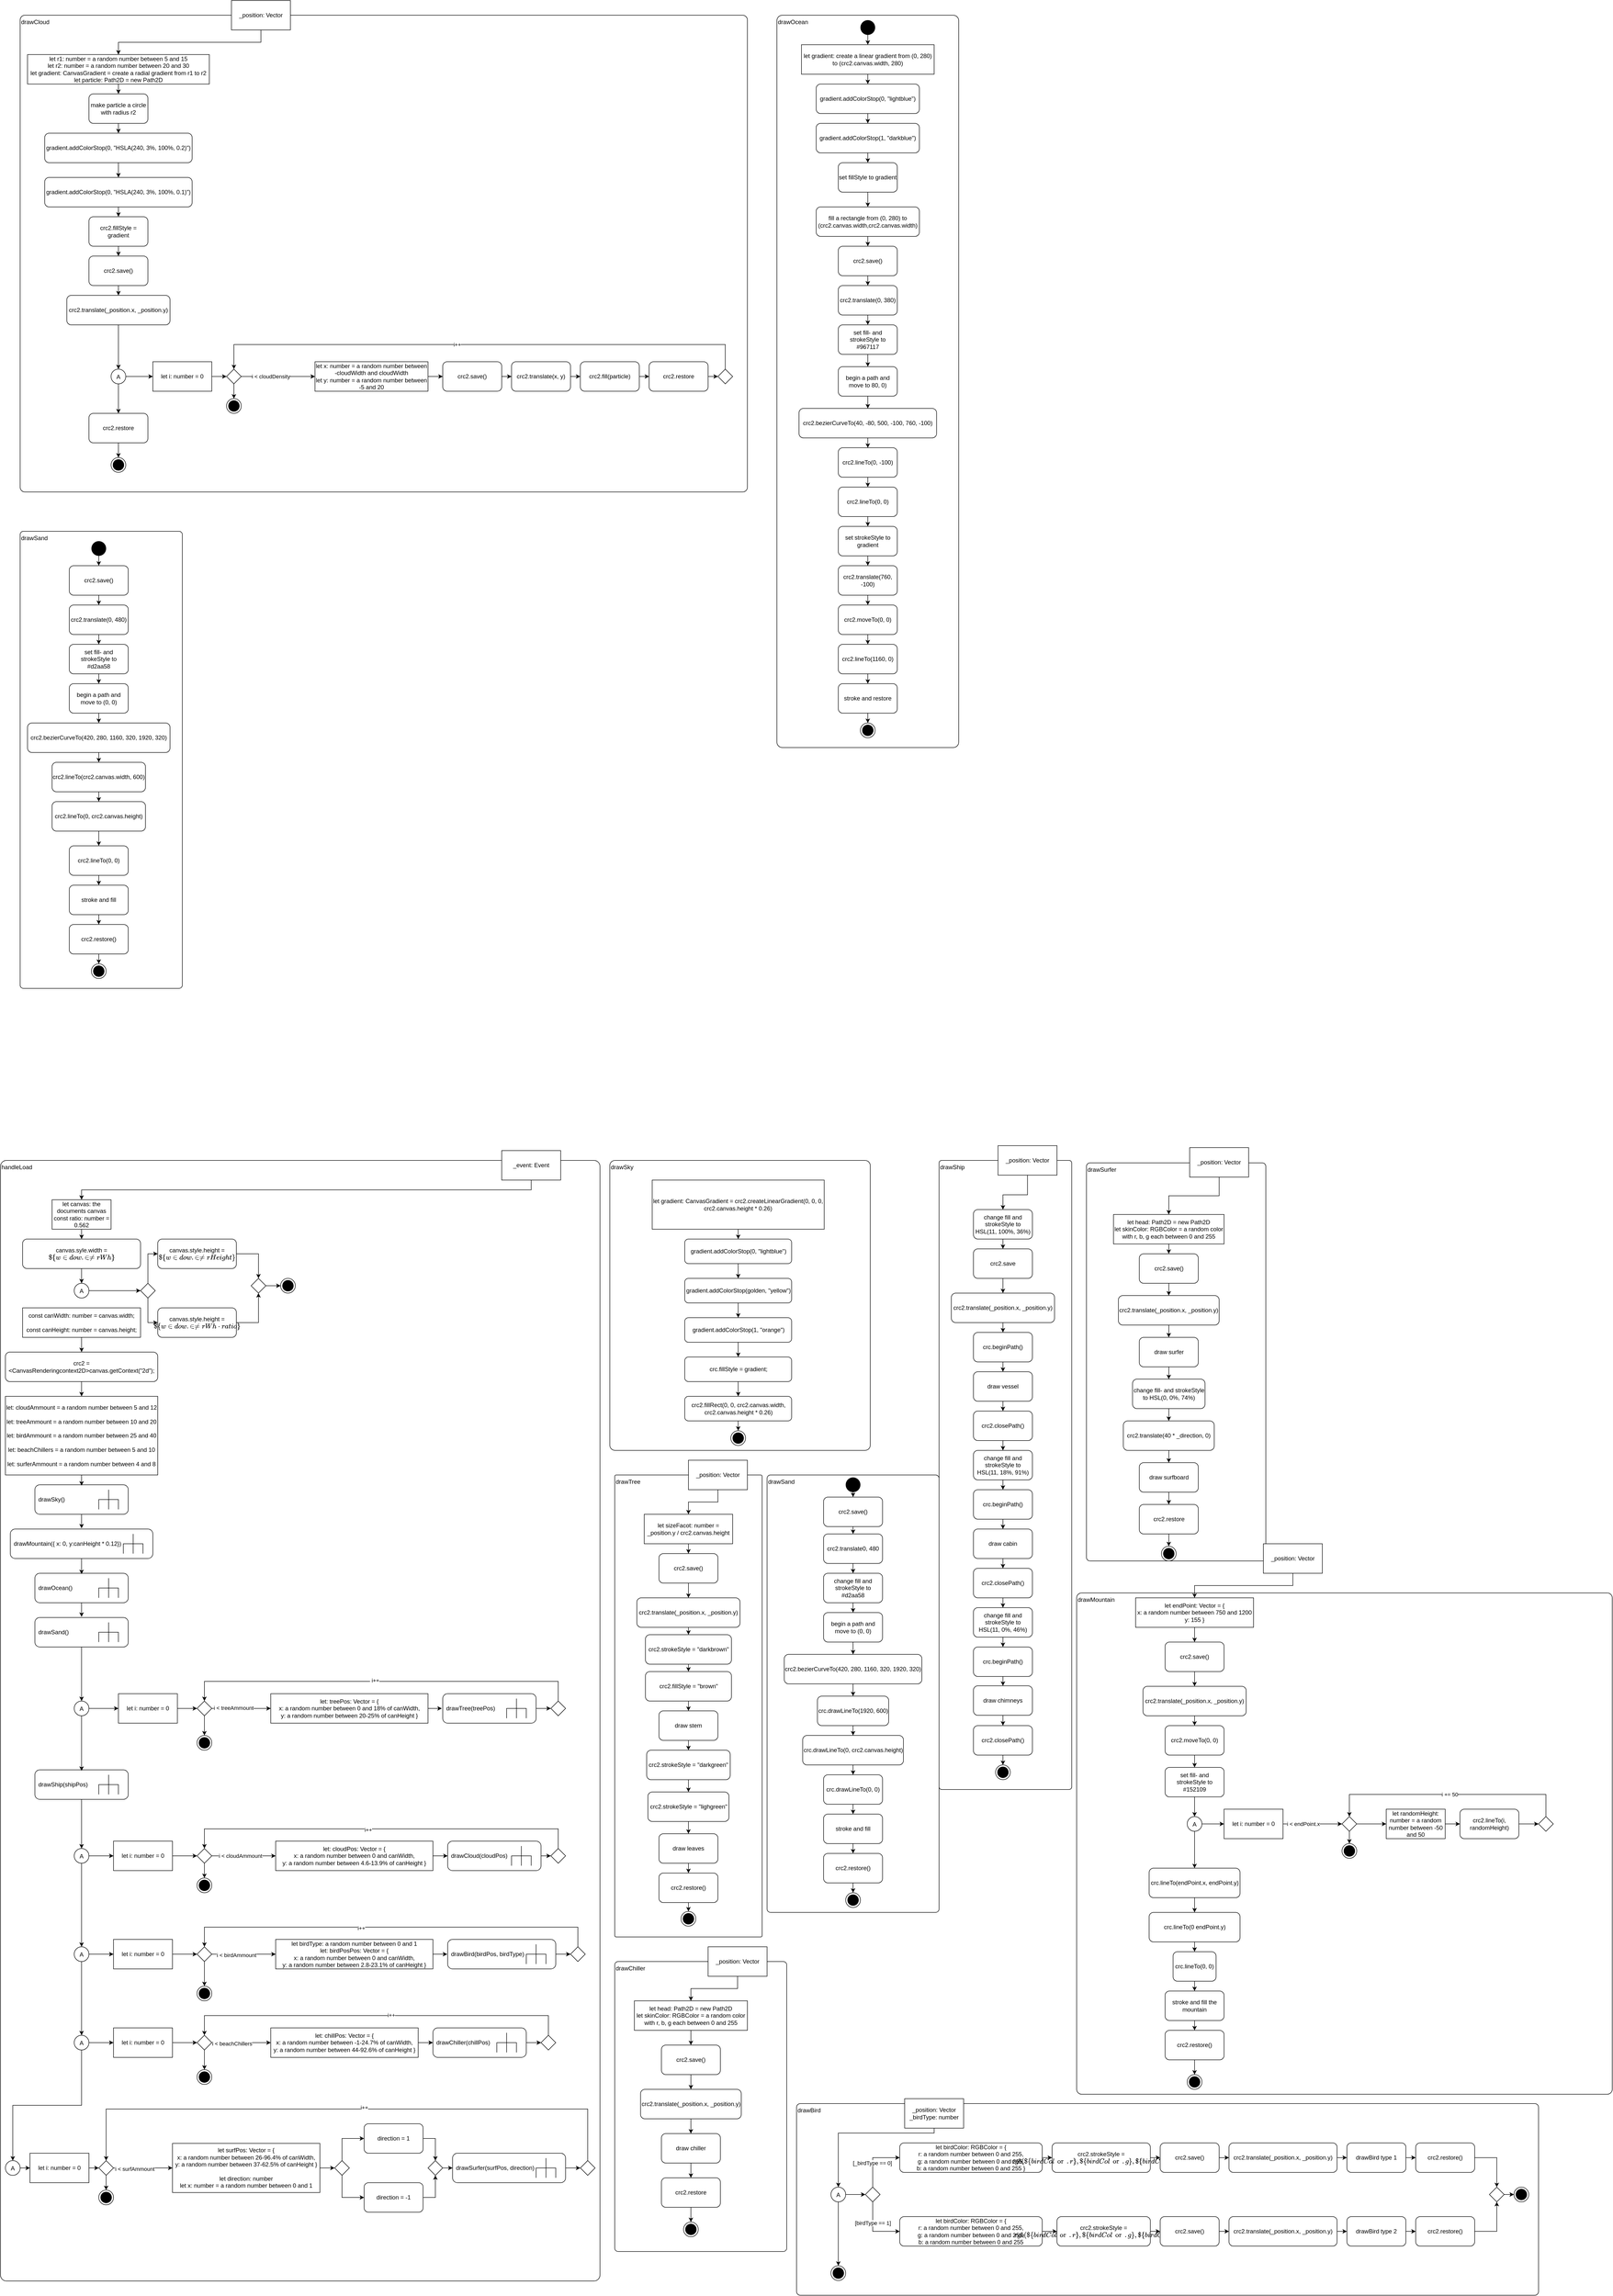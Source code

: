 <mxfile version="18.1.1" type="github">
  <diagram id="07POJfwP3bxhoo4YU_Wp" name="Page-1">
    <mxGraphModel dx="2762" dy="3867" grid="1" gridSize="10" guides="1" tooltips="1" connect="1" arrows="1" fold="1" page="1" pageScale="1" pageWidth="3300" pageHeight="2339" math="0" shadow="0">
      <root>
        <mxCell id="0" />
        <mxCell id="1" parent="0" />
        <mxCell id="vIYkCOa7Qmqk0R8uEkTm-169" value="" style="group" vertex="1" connectable="0" parent="1">
          <mxGeometry x="1260" y="30" width="530" height="590" as="geometry" />
        </mxCell>
        <mxCell id="vIYkCOa7Qmqk0R8uEkTm-55" value="drawSky" style="rounded=1;whiteSpace=wrap;html=1;verticalAlign=top;align=left;arcSize=2;" vertex="1" parent="vIYkCOa7Qmqk0R8uEkTm-169">
          <mxGeometry width="530" height="590" as="geometry" />
        </mxCell>
        <mxCell id="vIYkCOa7Qmqk0R8uEkTm-56" value="let gradient: CanvasGradient = crc2.createLinearGradient(0, 0, 0, crc2.canvas.height * 0.26)" style="rounded=0;whiteSpace=wrap;html=1;" vertex="1" parent="vIYkCOa7Qmqk0R8uEkTm-169">
          <mxGeometry x="86.25" y="40" width="350" height="100" as="geometry" />
        </mxCell>
        <mxCell id="vIYkCOa7Qmqk0R8uEkTm-57" value="gradient.addColorStop(0, &quot;lightblue&quot;)" style="rounded=1;whiteSpace=wrap;html=1;" vertex="1" parent="vIYkCOa7Qmqk0R8uEkTm-169">
          <mxGeometry x="152.5" y="160" width="217.5" height="50" as="geometry" />
        </mxCell>
        <mxCell id="vIYkCOa7Qmqk0R8uEkTm-163" style="edgeStyle=orthogonalEdgeStyle;rounded=0;orthogonalLoop=1;jettySize=auto;html=1;exitX=0.5;exitY=1;exitDx=0;exitDy=0;entryX=0.5;entryY=0;entryDx=0;entryDy=0;" edge="1" parent="vIYkCOa7Qmqk0R8uEkTm-169" source="vIYkCOa7Qmqk0R8uEkTm-56" target="vIYkCOa7Qmqk0R8uEkTm-57">
          <mxGeometry relative="1" as="geometry" />
        </mxCell>
        <mxCell id="vIYkCOa7Qmqk0R8uEkTm-58" value="gradient.addColorStop(golden, &quot;yellow&quot;)" style="rounded=1;whiteSpace=wrap;html=1;" vertex="1" parent="vIYkCOa7Qmqk0R8uEkTm-169">
          <mxGeometry x="152.5" y="240" width="217.5" height="50" as="geometry" />
        </mxCell>
        <mxCell id="vIYkCOa7Qmqk0R8uEkTm-164" style="edgeStyle=orthogonalEdgeStyle;rounded=0;orthogonalLoop=1;jettySize=auto;html=1;exitX=0.5;exitY=1;exitDx=0;exitDy=0;entryX=0.5;entryY=0;entryDx=0;entryDy=0;" edge="1" parent="vIYkCOa7Qmqk0R8uEkTm-169" source="vIYkCOa7Qmqk0R8uEkTm-57" target="vIYkCOa7Qmqk0R8uEkTm-58">
          <mxGeometry relative="1" as="geometry" />
        </mxCell>
        <mxCell id="vIYkCOa7Qmqk0R8uEkTm-59" value="gradient.addColorStop(1, &quot;orange&quot;)" style="rounded=1;whiteSpace=wrap;html=1;" vertex="1" parent="vIYkCOa7Qmqk0R8uEkTm-169">
          <mxGeometry x="152.5" y="320" width="217.5" height="50" as="geometry" />
        </mxCell>
        <mxCell id="vIYkCOa7Qmqk0R8uEkTm-165" style="edgeStyle=orthogonalEdgeStyle;rounded=0;orthogonalLoop=1;jettySize=auto;html=1;exitX=0.5;exitY=1;exitDx=0;exitDy=0;entryX=0.5;entryY=0;entryDx=0;entryDy=0;" edge="1" parent="vIYkCOa7Qmqk0R8uEkTm-169" source="vIYkCOa7Qmqk0R8uEkTm-58" target="vIYkCOa7Qmqk0R8uEkTm-59">
          <mxGeometry relative="1" as="geometry" />
        </mxCell>
        <mxCell id="vIYkCOa7Qmqk0R8uEkTm-60" value="crc.fillStyle = gradient;" style="rounded=1;whiteSpace=wrap;html=1;" vertex="1" parent="vIYkCOa7Qmqk0R8uEkTm-169">
          <mxGeometry x="152.5" y="400" width="217.5" height="50" as="geometry" />
        </mxCell>
        <mxCell id="vIYkCOa7Qmqk0R8uEkTm-166" style="edgeStyle=orthogonalEdgeStyle;rounded=0;orthogonalLoop=1;jettySize=auto;html=1;exitX=0.5;exitY=1;exitDx=0;exitDy=0;entryX=0.5;entryY=0;entryDx=0;entryDy=0;" edge="1" parent="vIYkCOa7Qmqk0R8uEkTm-169" source="vIYkCOa7Qmqk0R8uEkTm-59" target="vIYkCOa7Qmqk0R8uEkTm-60">
          <mxGeometry relative="1" as="geometry" />
        </mxCell>
        <mxCell id="vIYkCOa7Qmqk0R8uEkTm-61" value="crc2.fillRect(0, 0, crc2.canvas.width, crc2.canvas.height * 0.26)" style="rounded=1;whiteSpace=wrap;html=1;" vertex="1" parent="vIYkCOa7Qmqk0R8uEkTm-169">
          <mxGeometry x="152.5" y="480" width="217.5" height="50" as="geometry" />
        </mxCell>
        <mxCell id="vIYkCOa7Qmqk0R8uEkTm-167" style="edgeStyle=orthogonalEdgeStyle;rounded=0;orthogonalLoop=1;jettySize=auto;html=1;exitX=0.5;exitY=1;exitDx=0;exitDy=0;entryX=0.5;entryY=0;entryDx=0;entryDy=0;" edge="1" parent="vIYkCOa7Qmqk0R8uEkTm-169" source="vIYkCOa7Qmqk0R8uEkTm-60" target="vIYkCOa7Qmqk0R8uEkTm-61">
          <mxGeometry relative="1" as="geometry" />
        </mxCell>
        <mxCell id="vIYkCOa7Qmqk0R8uEkTm-162" value="" style="ellipse;html=1;shape=endState;fillColor=#000000;strokeColor=#000000;" vertex="1" parent="vIYkCOa7Qmqk0R8uEkTm-169">
          <mxGeometry x="246.25" y="550" width="30" height="30" as="geometry" />
        </mxCell>
        <mxCell id="vIYkCOa7Qmqk0R8uEkTm-168" style="edgeStyle=orthogonalEdgeStyle;rounded=0;orthogonalLoop=1;jettySize=auto;html=1;exitX=0.5;exitY=1;exitDx=0;exitDy=0;entryX=0.5;entryY=0;entryDx=0;entryDy=0;" edge="1" parent="vIYkCOa7Qmqk0R8uEkTm-169" source="vIYkCOa7Qmqk0R8uEkTm-61" target="vIYkCOa7Qmqk0R8uEkTm-162">
          <mxGeometry relative="1" as="geometry" />
        </mxCell>
        <mxCell id="vIYkCOa7Qmqk0R8uEkTm-192" value="" style="group" vertex="1" connectable="0" parent="1">
          <mxGeometry x="1640" y="1939" width="1510" height="400" as="geometry" />
        </mxCell>
        <mxCell id="vIYkCOa7Qmqk0R8uEkTm-62" value="drawBird" style="rounded=1;whiteSpace=wrap;html=1;verticalAlign=top;align=left;arcSize=2;" vertex="1" parent="vIYkCOa7Qmqk0R8uEkTm-192">
          <mxGeometry y="10" width="1510" height="390" as="geometry" />
        </mxCell>
        <mxCell id="vIYkCOa7Qmqk0R8uEkTm-63" value="_position: Vector _birdType: number" style="rounded=0;whiteSpace=wrap;html=1;" vertex="1" parent="vIYkCOa7Qmqk0R8uEkTm-192">
          <mxGeometry x="220" width="120" height="60" as="geometry" />
        </mxCell>
        <mxCell id="vIYkCOa7Qmqk0R8uEkTm-64" value="A" style="ellipse;fillColor=#ffffff;strokeColor=#000000;" vertex="1" parent="vIYkCOa7Qmqk0R8uEkTm-192">
          <mxGeometry x="70" y="180" width="30" height="30" as="geometry" />
        </mxCell>
        <mxCell id="vIYkCOa7Qmqk0R8uEkTm-171" style="edgeStyle=orthogonalEdgeStyle;rounded=0;orthogonalLoop=1;jettySize=auto;html=1;exitX=0.5;exitY=1;exitDx=0;exitDy=0;entryX=0.5;entryY=0;entryDx=0;entryDy=0;" edge="1" parent="vIYkCOa7Qmqk0R8uEkTm-192" source="vIYkCOa7Qmqk0R8uEkTm-63" target="vIYkCOa7Qmqk0R8uEkTm-64">
          <mxGeometry relative="1" as="geometry">
            <Array as="points">
              <mxPoint x="280" y="70" />
              <mxPoint x="85" y="70" />
            </Array>
          </mxGeometry>
        </mxCell>
        <mxCell id="vIYkCOa7Qmqk0R8uEkTm-65" value="" style="rhombus;whiteSpace=wrap;html=1;" vertex="1" parent="vIYkCOa7Qmqk0R8uEkTm-192">
          <mxGeometry x="140" y="180" width="30" height="30" as="geometry" />
        </mxCell>
        <mxCell id="vIYkCOa7Qmqk0R8uEkTm-172" style="edgeStyle=orthogonalEdgeStyle;rounded=0;orthogonalLoop=1;jettySize=auto;html=1;exitX=1;exitY=0.5;exitDx=0;exitDy=0;entryX=0;entryY=0.5;entryDx=0;entryDy=0;" edge="1" parent="vIYkCOa7Qmqk0R8uEkTm-192" source="vIYkCOa7Qmqk0R8uEkTm-64" target="vIYkCOa7Qmqk0R8uEkTm-65">
          <mxGeometry relative="1" as="geometry" />
        </mxCell>
        <mxCell id="vIYkCOa7Qmqk0R8uEkTm-66" value="let birdColor: RGBColor = {&lt;br&gt;r: a random number between 0 and 255,&lt;br&gt;g: a random number between 0 and 255,&lt;br&gt;b: a random number between 0 and 255 }" style="rounded=1;whiteSpace=wrap;html=1;" vertex="1" parent="vIYkCOa7Qmqk0R8uEkTm-192">
          <mxGeometry x="210" y="90" width="290" height="60" as="geometry" />
        </mxCell>
        <mxCell id="vIYkCOa7Qmqk0R8uEkTm-174" style="edgeStyle=orthogonalEdgeStyle;rounded=0;orthogonalLoop=1;jettySize=auto;html=1;exitX=0.5;exitY=0;exitDx=0;exitDy=0;entryX=0;entryY=0.5;entryDx=0;entryDy=0;" edge="1" parent="vIYkCOa7Qmqk0R8uEkTm-192" source="vIYkCOa7Qmqk0R8uEkTm-65" target="vIYkCOa7Qmqk0R8uEkTm-66">
          <mxGeometry relative="1" as="geometry" />
        </mxCell>
        <mxCell id="vIYkCOa7Qmqk0R8uEkTm-189" value="[_birdType == 0]" style="edgeLabel;html=1;align=center;verticalAlign=middle;resizable=0;points=[];" vertex="1" connectable="0" parent="vIYkCOa7Qmqk0R8uEkTm-174">
          <mxGeometry x="-0.148" y="1" relative="1" as="geometry">
            <mxPoint as="offset" />
          </mxGeometry>
        </mxCell>
        <mxCell id="vIYkCOa7Qmqk0R8uEkTm-67" value="crc2.strokeStyle = `rgb(${birdColor.r},${birdColor.g}, ${birdColor.b})`" style="rounded=1;whiteSpace=wrap;html=1;" vertex="1" parent="vIYkCOa7Qmqk0R8uEkTm-192">
          <mxGeometry x="520" y="90" width="200" height="60" as="geometry" />
        </mxCell>
        <mxCell id="vIYkCOa7Qmqk0R8uEkTm-175" style="edgeStyle=orthogonalEdgeStyle;rounded=0;orthogonalLoop=1;jettySize=auto;html=1;exitX=1;exitY=0.5;exitDx=0;exitDy=0;entryX=0;entryY=0.5;entryDx=0;entryDy=0;" edge="1" parent="vIYkCOa7Qmqk0R8uEkTm-192" source="vIYkCOa7Qmqk0R8uEkTm-66" target="vIYkCOa7Qmqk0R8uEkTm-67">
          <mxGeometry relative="1" as="geometry" />
        </mxCell>
        <mxCell id="vIYkCOa7Qmqk0R8uEkTm-68" value="drawBird type 1" style="rounded=1;whiteSpace=wrap;html=1;" vertex="1" parent="vIYkCOa7Qmqk0R8uEkTm-192">
          <mxGeometry x="1120" y="90" width="120" height="60" as="geometry" />
        </mxCell>
        <mxCell id="vIYkCOa7Qmqk0R8uEkTm-69" value="crc2.save()" style="rounded=1;whiteSpace=wrap;html=1;" vertex="1" parent="vIYkCOa7Qmqk0R8uEkTm-192">
          <mxGeometry x="740" y="90" width="120" height="60" as="geometry" />
        </mxCell>
        <mxCell id="vIYkCOa7Qmqk0R8uEkTm-176" style="edgeStyle=orthogonalEdgeStyle;rounded=0;orthogonalLoop=1;jettySize=auto;html=1;exitX=1;exitY=0.5;exitDx=0;exitDy=0;entryX=0;entryY=0.5;entryDx=0;entryDy=0;" edge="1" parent="vIYkCOa7Qmqk0R8uEkTm-192" source="vIYkCOa7Qmqk0R8uEkTm-67" target="vIYkCOa7Qmqk0R8uEkTm-69">
          <mxGeometry relative="1" as="geometry" />
        </mxCell>
        <mxCell id="vIYkCOa7Qmqk0R8uEkTm-70" value="crc2.restore()" style="rounded=1;whiteSpace=wrap;html=1;" vertex="1" parent="vIYkCOa7Qmqk0R8uEkTm-192">
          <mxGeometry x="1260" y="90" width="120" height="60" as="geometry" />
        </mxCell>
        <mxCell id="vIYkCOa7Qmqk0R8uEkTm-179" style="edgeStyle=orthogonalEdgeStyle;rounded=0;orthogonalLoop=1;jettySize=auto;html=1;exitX=1;exitY=0.5;exitDx=0;exitDy=0;entryX=0;entryY=0.5;entryDx=0;entryDy=0;" edge="1" parent="vIYkCOa7Qmqk0R8uEkTm-192" source="vIYkCOa7Qmqk0R8uEkTm-68" target="vIYkCOa7Qmqk0R8uEkTm-70">
          <mxGeometry relative="1" as="geometry" />
        </mxCell>
        <mxCell id="vIYkCOa7Qmqk0R8uEkTm-71" value="let birdColor: RGBColor = {&lt;br&gt;r: a random number between 0 and 255,&lt;br&gt;g: a random number between 0 and 255,&lt;br&gt;b: a random number between 0 and 255" style="rounded=1;whiteSpace=wrap;html=1;" vertex="1" parent="vIYkCOa7Qmqk0R8uEkTm-192">
          <mxGeometry x="210" y="240" width="290" height="60" as="geometry" />
        </mxCell>
        <mxCell id="vIYkCOa7Qmqk0R8uEkTm-180" style="edgeStyle=orthogonalEdgeStyle;rounded=0;orthogonalLoop=1;jettySize=auto;html=1;exitX=0.5;exitY=1;exitDx=0;exitDy=0;entryX=0;entryY=0.5;entryDx=0;entryDy=0;" edge="1" parent="vIYkCOa7Qmqk0R8uEkTm-192" source="vIYkCOa7Qmqk0R8uEkTm-65" target="vIYkCOa7Qmqk0R8uEkTm-71">
          <mxGeometry relative="1" as="geometry" />
        </mxCell>
        <mxCell id="vIYkCOa7Qmqk0R8uEkTm-190" value="[birdType == 1]" style="edgeLabel;html=1;align=center;verticalAlign=middle;resizable=0;points=[];" vertex="1" connectable="0" parent="vIYkCOa7Qmqk0R8uEkTm-180">
          <mxGeometry x="-0.248" relative="1" as="geometry">
            <mxPoint as="offset" />
          </mxGeometry>
        </mxCell>
        <mxCell id="vIYkCOa7Qmqk0R8uEkTm-72" value="crc2.strokeStyle = `rgb(${birdColor.r},${birdColor.g}, ${birdColor.b}&lt;br&gt;)`" style="rounded=1;whiteSpace=wrap;html=1;" vertex="1" parent="vIYkCOa7Qmqk0R8uEkTm-192">
          <mxGeometry x="530" y="240" width="190" height="60" as="geometry" />
        </mxCell>
        <mxCell id="vIYkCOa7Qmqk0R8uEkTm-181" style="edgeStyle=orthogonalEdgeStyle;rounded=0;orthogonalLoop=1;jettySize=auto;html=1;exitX=1;exitY=0.5;exitDx=0;exitDy=0;entryX=0;entryY=0.5;entryDx=0;entryDy=0;" edge="1" parent="vIYkCOa7Qmqk0R8uEkTm-192" source="vIYkCOa7Qmqk0R8uEkTm-71" target="vIYkCOa7Qmqk0R8uEkTm-72">
          <mxGeometry relative="1" as="geometry" />
        </mxCell>
        <mxCell id="vIYkCOa7Qmqk0R8uEkTm-73" value="drawBird type 2" style="rounded=1;whiteSpace=wrap;html=1;" vertex="1" parent="vIYkCOa7Qmqk0R8uEkTm-192">
          <mxGeometry x="1120" y="240" width="120" height="60" as="geometry" />
        </mxCell>
        <mxCell id="vIYkCOa7Qmqk0R8uEkTm-74" value="crc2.save()" style="rounded=1;whiteSpace=wrap;html=1;" vertex="1" parent="vIYkCOa7Qmqk0R8uEkTm-192">
          <mxGeometry x="740" y="240" width="120" height="60" as="geometry" />
        </mxCell>
        <mxCell id="vIYkCOa7Qmqk0R8uEkTm-182" style="edgeStyle=orthogonalEdgeStyle;rounded=0;orthogonalLoop=1;jettySize=auto;html=1;exitX=1;exitY=0.5;exitDx=0;exitDy=0;entryX=0;entryY=0.5;entryDx=0;entryDy=0;" edge="1" parent="vIYkCOa7Qmqk0R8uEkTm-192" source="vIYkCOa7Qmqk0R8uEkTm-72" target="vIYkCOa7Qmqk0R8uEkTm-74">
          <mxGeometry relative="1" as="geometry" />
        </mxCell>
        <mxCell id="vIYkCOa7Qmqk0R8uEkTm-75" value="crc2.restore()" style="rounded=1;whiteSpace=wrap;html=1;" vertex="1" parent="vIYkCOa7Qmqk0R8uEkTm-192">
          <mxGeometry x="1260" y="240" width="120" height="60" as="geometry" />
        </mxCell>
        <mxCell id="vIYkCOa7Qmqk0R8uEkTm-185" style="edgeStyle=orthogonalEdgeStyle;rounded=0;orthogonalLoop=1;jettySize=auto;html=1;exitX=1;exitY=0.5;exitDx=0;exitDy=0;entryX=0;entryY=0.5;entryDx=0;entryDy=0;" edge="1" parent="vIYkCOa7Qmqk0R8uEkTm-192" source="vIYkCOa7Qmqk0R8uEkTm-73" target="vIYkCOa7Qmqk0R8uEkTm-75">
          <mxGeometry relative="1" as="geometry" />
        </mxCell>
        <mxCell id="vIYkCOa7Qmqk0R8uEkTm-178" style="edgeStyle=orthogonalEdgeStyle;rounded=0;orthogonalLoop=1;jettySize=auto;html=1;exitX=1;exitY=0.5;exitDx=0;exitDy=0;entryX=0;entryY=0.5;entryDx=0;entryDy=0;" edge="1" parent="vIYkCOa7Qmqk0R8uEkTm-192" source="vIYkCOa7Qmqk0R8uEkTm-76" target="vIYkCOa7Qmqk0R8uEkTm-68">
          <mxGeometry relative="1" as="geometry" />
        </mxCell>
        <mxCell id="vIYkCOa7Qmqk0R8uEkTm-76" value="crc2.translate(_position.x, _position.y)" style="rounded=1;whiteSpace=wrap;html=1;" vertex="1" parent="vIYkCOa7Qmqk0R8uEkTm-192">
          <mxGeometry x="880" y="90" width="220" height="60" as="geometry" />
        </mxCell>
        <mxCell id="vIYkCOa7Qmqk0R8uEkTm-177" style="edgeStyle=orthogonalEdgeStyle;rounded=0;orthogonalLoop=1;jettySize=auto;html=1;exitX=1;exitY=0.5;exitDx=0;exitDy=0;entryX=0;entryY=0.5;entryDx=0;entryDy=0;" edge="1" parent="vIYkCOa7Qmqk0R8uEkTm-192" source="vIYkCOa7Qmqk0R8uEkTm-69" target="vIYkCOa7Qmqk0R8uEkTm-76">
          <mxGeometry relative="1" as="geometry" />
        </mxCell>
        <mxCell id="vIYkCOa7Qmqk0R8uEkTm-184" style="edgeStyle=orthogonalEdgeStyle;rounded=0;orthogonalLoop=1;jettySize=auto;html=1;exitX=1;exitY=0.5;exitDx=0;exitDy=0;entryX=0;entryY=0.5;entryDx=0;entryDy=0;" edge="1" parent="vIYkCOa7Qmqk0R8uEkTm-192" source="vIYkCOa7Qmqk0R8uEkTm-77" target="vIYkCOa7Qmqk0R8uEkTm-73">
          <mxGeometry relative="1" as="geometry" />
        </mxCell>
        <mxCell id="vIYkCOa7Qmqk0R8uEkTm-77" value="crc2.translate(_position.x, _position.y)" style="rounded=1;whiteSpace=wrap;html=1;" vertex="1" parent="vIYkCOa7Qmqk0R8uEkTm-192">
          <mxGeometry x="880" y="240" width="220" height="60" as="geometry" />
        </mxCell>
        <mxCell id="vIYkCOa7Qmqk0R8uEkTm-183" style="edgeStyle=orthogonalEdgeStyle;rounded=0;orthogonalLoop=1;jettySize=auto;html=1;exitX=1;exitY=0.5;exitDx=0;exitDy=0;entryX=0;entryY=0.5;entryDx=0;entryDy=0;" edge="1" parent="vIYkCOa7Qmqk0R8uEkTm-192" source="vIYkCOa7Qmqk0R8uEkTm-74" target="vIYkCOa7Qmqk0R8uEkTm-77">
          <mxGeometry relative="1" as="geometry" />
        </mxCell>
        <mxCell id="vIYkCOa7Qmqk0R8uEkTm-78" value="" style="ellipse;html=1;shape=endState;fillColor=#000000;strokeColor=#000000;" vertex="1" parent="vIYkCOa7Qmqk0R8uEkTm-192">
          <mxGeometry x="70" y="340" width="30" height="30" as="geometry" />
        </mxCell>
        <mxCell id="vIYkCOa7Qmqk0R8uEkTm-191" style="edgeStyle=orthogonalEdgeStyle;rounded=0;orthogonalLoop=1;jettySize=auto;html=1;exitX=0.5;exitY=1;exitDx=0;exitDy=0;entryX=0.5;entryY=0;entryDx=0;entryDy=0;" edge="1" parent="vIYkCOa7Qmqk0R8uEkTm-192" source="vIYkCOa7Qmqk0R8uEkTm-64" target="vIYkCOa7Qmqk0R8uEkTm-78">
          <mxGeometry relative="1" as="geometry" />
        </mxCell>
        <mxCell id="vIYkCOa7Qmqk0R8uEkTm-79" value="" style="rhombus;whiteSpace=wrap;html=1;" vertex="1" parent="vIYkCOa7Qmqk0R8uEkTm-192">
          <mxGeometry x="1410" y="180" width="30" height="30" as="geometry" />
        </mxCell>
        <mxCell id="vIYkCOa7Qmqk0R8uEkTm-186" style="edgeStyle=orthogonalEdgeStyle;rounded=0;orthogonalLoop=1;jettySize=auto;html=1;exitX=1;exitY=0.5;exitDx=0;exitDy=0;entryX=0.5;entryY=0;entryDx=0;entryDy=0;" edge="1" parent="vIYkCOa7Qmqk0R8uEkTm-192" source="vIYkCOa7Qmqk0R8uEkTm-70" target="vIYkCOa7Qmqk0R8uEkTm-79">
          <mxGeometry relative="1" as="geometry" />
        </mxCell>
        <mxCell id="vIYkCOa7Qmqk0R8uEkTm-187" style="edgeStyle=orthogonalEdgeStyle;rounded=0;orthogonalLoop=1;jettySize=auto;html=1;exitX=1;exitY=0.5;exitDx=0;exitDy=0;entryX=0.5;entryY=1;entryDx=0;entryDy=0;" edge="1" parent="vIYkCOa7Qmqk0R8uEkTm-192" source="vIYkCOa7Qmqk0R8uEkTm-75" target="vIYkCOa7Qmqk0R8uEkTm-79">
          <mxGeometry relative="1" as="geometry" />
        </mxCell>
        <mxCell id="vIYkCOa7Qmqk0R8uEkTm-80" value="" style="ellipse;html=1;shape=endState;fillColor=#000000;strokeColor=#000000;" vertex="1" parent="vIYkCOa7Qmqk0R8uEkTm-192">
          <mxGeometry x="1460" y="180" width="30" height="30" as="geometry" />
        </mxCell>
        <mxCell id="vIYkCOa7Qmqk0R8uEkTm-188" style="edgeStyle=orthogonalEdgeStyle;rounded=0;orthogonalLoop=1;jettySize=auto;html=1;exitX=1;exitY=0.5;exitDx=0;exitDy=0;entryX=0;entryY=0.5;entryDx=0;entryDy=0;" edge="1" parent="vIYkCOa7Qmqk0R8uEkTm-192" source="vIYkCOa7Qmqk0R8uEkTm-79" target="vIYkCOa7Qmqk0R8uEkTm-80">
          <mxGeometry relative="1" as="geometry" />
        </mxCell>
        <mxCell id="vIYkCOa7Qmqk0R8uEkTm-204" value="" style="group" vertex="1" connectable="0" parent="1">
          <mxGeometry x="1270" y="640" width="300" height="970" as="geometry" />
        </mxCell>
        <mxCell id="vIYkCOa7Qmqk0R8uEkTm-81" value="drawTree" style="rounded=1;whiteSpace=wrap;html=1;verticalAlign=top;align=left;arcSize=1;" vertex="1" parent="vIYkCOa7Qmqk0R8uEkTm-204">
          <mxGeometry y="30" width="300" height="940" as="geometry" />
        </mxCell>
        <mxCell id="vIYkCOa7Qmqk0R8uEkTm-82" value="_position: Vector" style="rounded=0;whiteSpace=wrap;html=1;" vertex="1" parent="vIYkCOa7Qmqk0R8uEkTm-204">
          <mxGeometry x="150" width="120" height="60" as="geometry" />
        </mxCell>
        <mxCell id="vIYkCOa7Qmqk0R8uEkTm-83" value="let sizeFacot: number = _position.y / crc2.canvas.height" style="rounded=0;whiteSpace=wrap;html=1;" vertex="1" parent="vIYkCOa7Qmqk0R8uEkTm-204">
          <mxGeometry x="60" y="110" width="180" height="60" as="geometry" />
        </mxCell>
        <mxCell id="vIYkCOa7Qmqk0R8uEkTm-193" style="edgeStyle=orthogonalEdgeStyle;rounded=0;orthogonalLoop=1;jettySize=auto;html=1;exitX=0.5;exitY=1;exitDx=0;exitDy=0;entryX=0.5;entryY=0;entryDx=0;entryDy=0;" edge="1" parent="vIYkCOa7Qmqk0R8uEkTm-204" source="vIYkCOa7Qmqk0R8uEkTm-82" target="vIYkCOa7Qmqk0R8uEkTm-83">
          <mxGeometry relative="1" as="geometry" />
        </mxCell>
        <mxCell id="vIYkCOa7Qmqk0R8uEkTm-84" value="crc2.strokeStyle = &quot;darkbrown&quot;" style="rounded=1;whiteSpace=wrap;html=1;" vertex="1" parent="vIYkCOa7Qmqk0R8uEkTm-204">
          <mxGeometry x="62.5" y="355" width="175" height="60" as="geometry" />
        </mxCell>
        <mxCell id="vIYkCOa7Qmqk0R8uEkTm-85" value="crc2.fillStyle = &quot;brown&quot;" style="rounded=1;whiteSpace=wrap;html=1;" vertex="1" parent="vIYkCOa7Qmqk0R8uEkTm-204">
          <mxGeometry x="62.5" y="430" width="175" height="60" as="geometry" />
        </mxCell>
        <mxCell id="vIYkCOa7Qmqk0R8uEkTm-197" style="edgeStyle=orthogonalEdgeStyle;rounded=0;orthogonalLoop=1;jettySize=auto;html=1;exitX=0.5;exitY=1;exitDx=0;exitDy=0;entryX=0.5;entryY=0;entryDx=0;entryDy=0;" edge="1" parent="vIYkCOa7Qmqk0R8uEkTm-204" source="vIYkCOa7Qmqk0R8uEkTm-84" target="vIYkCOa7Qmqk0R8uEkTm-85">
          <mxGeometry relative="1" as="geometry" />
        </mxCell>
        <mxCell id="vIYkCOa7Qmqk0R8uEkTm-86" value="draw stem" style="rounded=1;whiteSpace=wrap;html=1;" vertex="1" parent="vIYkCOa7Qmqk0R8uEkTm-204">
          <mxGeometry x="90" y="510" width="120" height="60" as="geometry" />
        </mxCell>
        <mxCell id="vIYkCOa7Qmqk0R8uEkTm-198" style="edgeStyle=orthogonalEdgeStyle;rounded=0;orthogonalLoop=1;jettySize=auto;html=1;exitX=0.5;exitY=1;exitDx=0;exitDy=0;entryX=0.5;entryY=0;entryDx=0;entryDy=0;" edge="1" parent="vIYkCOa7Qmqk0R8uEkTm-204" source="vIYkCOa7Qmqk0R8uEkTm-85" target="vIYkCOa7Qmqk0R8uEkTm-86">
          <mxGeometry relative="1" as="geometry" />
        </mxCell>
        <mxCell id="vIYkCOa7Qmqk0R8uEkTm-87" value="crc2.strokeStyle = &quot;darkgreen&quot;" style="rounded=1;whiteSpace=wrap;html=1;" vertex="1" parent="vIYkCOa7Qmqk0R8uEkTm-204">
          <mxGeometry x="65" y="590" width="170" height="60" as="geometry" />
        </mxCell>
        <mxCell id="vIYkCOa7Qmqk0R8uEkTm-199" style="edgeStyle=orthogonalEdgeStyle;rounded=0;orthogonalLoop=1;jettySize=auto;html=1;exitX=0.5;exitY=1;exitDx=0;exitDy=0;entryX=0.5;entryY=0;entryDx=0;entryDy=0;" edge="1" parent="vIYkCOa7Qmqk0R8uEkTm-204" source="vIYkCOa7Qmqk0R8uEkTm-86" target="vIYkCOa7Qmqk0R8uEkTm-87">
          <mxGeometry relative="1" as="geometry" />
        </mxCell>
        <mxCell id="vIYkCOa7Qmqk0R8uEkTm-88" value="crc2.strokeStyle = &quot;lighgreen&quot;" style="rounded=1;whiteSpace=wrap;html=1;" vertex="1" parent="vIYkCOa7Qmqk0R8uEkTm-204">
          <mxGeometry x="67.5" y="675" width="165" height="60" as="geometry" />
        </mxCell>
        <mxCell id="vIYkCOa7Qmqk0R8uEkTm-200" style="edgeStyle=orthogonalEdgeStyle;rounded=0;orthogonalLoop=1;jettySize=auto;html=1;exitX=0.5;exitY=1;exitDx=0;exitDy=0;entryX=0.5;entryY=0;entryDx=0;entryDy=0;" edge="1" parent="vIYkCOa7Qmqk0R8uEkTm-204" source="vIYkCOa7Qmqk0R8uEkTm-87" target="vIYkCOa7Qmqk0R8uEkTm-88">
          <mxGeometry relative="1" as="geometry" />
        </mxCell>
        <mxCell id="vIYkCOa7Qmqk0R8uEkTm-89" value="draw leaves" style="rounded=1;whiteSpace=wrap;html=1;" vertex="1" parent="vIYkCOa7Qmqk0R8uEkTm-204">
          <mxGeometry x="90" y="760" width="120" height="60" as="geometry" />
        </mxCell>
        <mxCell id="vIYkCOa7Qmqk0R8uEkTm-201" style="edgeStyle=orthogonalEdgeStyle;rounded=0;orthogonalLoop=1;jettySize=auto;html=1;exitX=0.5;exitY=1;exitDx=0;exitDy=0;entryX=0.5;entryY=0;entryDx=0;entryDy=0;" edge="1" parent="vIYkCOa7Qmqk0R8uEkTm-204" source="vIYkCOa7Qmqk0R8uEkTm-88" target="vIYkCOa7Qmqk0R8uEkTm-89">
          <mxGeometry relative="1" as="geometry" />
        </mxCell>
        <mxCell id="vIYkCOa7Qmqk0R8uEkTm-90" value="" style="ellipse;html=1;shape=endState;fillColor=#000000;strokeColor=#000000;" vertex="1" parent="vIYkCOa7Qmqk0R8uEkTm-204">
          <mxGeometry x="135" y="918" width="30" height="30" as="geometry" />
        </mxCell>
        <mxCell id="vIYkCOa7Qmqk0R8uEkTm-196" style="edgeStyle=orthogonalEdgeStyle;rounded=0;orthogonalLoop=1;jettySize=auto;html=1;exitX=0.5;exitY=1;exitDx=0;exitDy=0;entryX=0.5;entryY=0;entryDx=0;entryDy=0;" edge="1" parent="vIYkCOa7Qmqk0R8uEkTm-204" source="vIYkCOa7Qmqk0R8uEkTm-91" target="vIYkCOa7Qmqk0R8uEkTm-84">
          <mxGeometry relative="1" as="geometry" />
        </mxCell>
        <mxCell id="vIYkCOa7Qmqk0R8uEkTm-91" value="crc2.translate(_position.x, _position.y)" style="rounded=1;whiteSpace=wrap;html=1;" vertex="1" parent="vIYkCOa7Qmqk0R8uEkTm-204">
          <mxGeometry x="45" y="280" width="210" height="60" as="geometry" />
        </mxCell>
        <mxCell id="vIYkCOa7Qmqk0R8uEkTm-195" style="edgeStyle=orthogonalEdgeStyle;rounded=0;orthogonalLoop=1;jettySize=auto;html=1;exitX=0.5;exitY=1;exitDx=0;exitDy=0;entryX=0.5;entryY=0;entryDx=0;entryDy=0;" edge="1" parent="vIYkCOa7Qmqk0R8uEkTm-204" source="vIYkCOa7Qmqk0R8uEkTm-92" target="vIYkCOa7Qmqk0R8uEkTm-91">
          <mxGeometry relative="1" as="geometry" />
        </mxCell>
        <mxCell id="vIYkCOa7Qmqk0R8uEkTm-92" value="crc2.save()" style="rounded=1;whiteSpace=wrap;html=1;" vertex="1" parent="vIYkCOa7Qmqk0R8uEkTm-204">
          <mxGeometry x="90" y="190" width="120" height="60" as="geometry" />
        </mxCell>
        <mxCell id="vIYkCOa7Qmqk0R8uEkTm-194" style="edgeStyle=orthogonalEdgeStyle;rounded=0;orthogonalLoop=1;jettySize=auto;html=1;exitX=0.5;exitY=1;exitDx=0;exitDy=0;entryX=0.5;entryY=0;entryDx=0;entryDy=0;" edge="1" parent="vIYkCOa7Qmqk0R8uEkTm-204" source="vIYkCOa7Qmqk0R8uEkTm-83" target="vIYkCOa7Qmqk0R8uEkTm-92">
          <mxGeometry relative="1" as="geometry" />
        </mxCell>
        <mxCell id="vIYkCOa7Qmqk0R8uEkTm-203" style="edgeStyle=orthogonalEdgeStyle;rounded=0;orthogonalLoop=1;jettySize=auto;html=1;exitX=0.5;exitY=1;exitDx=0;exitDy=0;entryX=0.5;entryY=0;entryDx=0;entryDy=0;" edge="1" parent="vIYkCOa7Qmqk0R8uEkTm-204" source="vIYkCOa7Qmqk0R8uEkTm-93" target="vIYkCOa7Qmqk0R8uEkTm-90">
          <mxGeometry relative="1" as="geometry" />
        </mxCell>
        <mxCell id="vIYkCOa7Qmqk0R8uEkTm-93" value="crc2.restore()" style="rounded=1;whiteSpace=wrap;html=1;" vertex="1" parent="vIYkCOa7Qmqk0R8uEkTm-204">
          <mxGeometry x="90" y="840" width="120" height="60" as="geometry" />
        </mxCell>
        <mxCell id="vIYkCOa7Qmqk0R8uEkTm-202" style="edgeStyle=orthogonalEdgeStyle;rounded=0;orthogonalLoop=1;jettySize=auto;html=1;exitX=0.5;exitY=1;exitDx=0;exitDy=0;entryX=0.5;entryY=0;entryDx=0;entryDy=0;" edge="1" parent="vIYkCOa7Qmqk0R8uEkTm-204" source="vIYkCOa7Qmqk0R8uEkTm-89" target="vIYkCOa7Qmqk0R8uEkTm-93">
          <mxGeometry relative="1" as="geometry" />
        </mxCell>
        <mxCell id="vIYkCOa7Qmqk0R8uEkTm-233" value="" style="group" vertex="1" connectable="0" parent="1">
          <mxGeometry x="1270" y="1630" width="350" height="620" as="geometry" />
        </mxCell>
        <mxCell id="vIYkCOa7Qmqk0R8uEkTm-114" value="drawChiller" style="rounded=1;whiteSpace=wrap;html=1;verticalAlign=top;align=left;arcSize=2;" vertex="1" parent="vIYkCOa7Qmqk0R8uEkTm-233">
          <mxGeometry y="30" width="350" height="590" as="geometry" />
        </mxCell>
        <mxCell id="vIYkCOa7Qmqk0R8uEkTm-115" value="_position: Vector" style="rounded=0;whiteSpace=wrap;html=1;" vertex="1" parent="vIYkCOa7Qmqk0R8uEkTm-233">
          <mxGeometry x="190" width="120" height="60" as="geometry" />
        </mxCell>
        <mxCell id="vIYkCOa7Qmqk0R8uEkTm-116" value="let head: Path2D = new Path2D&lt;br&gt;let skinColor: RGBColor = a random color with r, b, g each between 0 and 255" style="rounded=0;whiteSpace=wrap;html=1;" vertex="1" parent="vIYkCOa7Qmqk0R8uEkTm-233">
          <mxGeometry x="40" y="110" width="230" height="60" as="geometry" />
        </mxCell>
        <mxCell id="vIYkCOa7Qmqk0R8uEkTm-227" style="edgeStyle=orthogonalEdgeStyle;rounded=0;orthogonalLoop=1;jettySize=auto;html=1;exitX=0.5;exitY=1;exitDx=0;exitDy=0;entryX=0.5;entryY=0;entryDx=0;entryDy=0;" edge="1" parent="vIYkCOa7Qmqk0R8uEkTm-233" source="vIYkCOa7Qmqk0R8uEkTm-115" target="vIYkCOa7Qmqk0R8uEkTm-116">
          <mxGeometry relative="1" as="geometry" />
        </mxCell>
        <mxCell id="vIYkCOa7Qmqk0R8uEkTm-117" value="crc2.save()" style="rounded=1;whiteSpace=wrap;html=1;" vertex="1" parent="vIYkCOa7Qmqk0R8uEkTm-233">
          <mxGeometry x="95" y="200" width="120" height="60" as="geometry" />
        </mxCell>
        <mxCell id="vIYkCOa7Qmqk0R8uEkTm-228" style="edgeStyle=orthogonalEdgeStyle;rounded=0;orthogonalLoop=1;jettySize=auto;html=1;exitX=0.5;exitY=1;exitDx=0;exitDy=0;entryX=0.5;entryY=0;entryDx=0;entryDy=0;" edge="1" parent="vIYkCOa7Qmqk0R8uEkTm-233" source="vIYkCOa7Qmqk0R8uEkTm-116" target="vIYkCOa7Qmqk0R8uEkTm-117">
          <mxGeometry relative="1" as="geometry" />
        </mxCell>
        <mxCell id="vIYkCOa7Qmqk0R8uEkTm-118" value="crc2.translate(_position.x, _position.y)" style="rounded=1;whiteSpace=wrap;html=1;" vertex="1" parent="vIYkCOa7Qmqk0R8uEkTm-233">
          <mxGeometry x="52.5" y="290" width="205" height="60" as="geometry" />
        </mxCell>
        <mxCell id="vIYkCOa7Qmqk0R8uEkTm-229" style="edgeStyle=orthogonalEdgeStyle;rounded=0;orthogonalLoop=1;jettySize=auto;html=1;exitX=0.5;exitY=1;exitDx=0;exitDy=0;entryX=0.5;entryY=0;entryDx=0;entryDy=0;" edge="1" parent="vIYkCOa7Qmqk0R8uEkTm-233" source="vIYkCOa7Qmqk0R8uEkTm-117" target="vIYkCOa7Qmqk0R8uEkTm-118">
          <mxGeometry relative="1" as="geometry" />
        </mxCell>
        <mxCell id="vIYkCOa7Qmqk0R8uEkTm-119" value="draw chiller" style="rounded=1;whiteSpace=wrap;html=1;" vertex="1" parent="vIYkCOa7Qmqk0R8uEkTm-233">
          <mxGeometry x="95" y="380" width="120" height="60" as="geometry" />
        </mxCell>
        <mxCell id="vIYkCOa7Qmqk0R8uEkTm-230" style="edgeStyle=orthogonalEdgeStyle;rounded=0;orthogonalLoop=1;jettySize=auto;html=1;exitX=0.5;exitY=1;exitDx=0;exitDy=0;entryX=0.5;entryY=0;entryDx=0;entryDy=0;" edge="1" parent="vIYkCOa7Qmqk0R8uEkTm-233" source="vIYkCOa7Qmqk0R8uEkTm-118" target="vIYkCOa7Qmqk0R8uEkTm-119">
          <mxGeometry relative="1" as="geometry" />
        </mxCell>
        <mxCell id="vIYkCOa7Qmqk0R8uEkTm-120" value="crc2.restore" style="rounded=1;whiteSpace=wrap;html=1;" vertex="1" parent="vIYkCOa7Qmqk0R8uEkTm-233">
          <mxGeometry x="95" y="470" width="120" height="60" as="geometry" />
        </mxCell>
        <mxCell id="vIYkCOa7Qmqk0R8uEkTm-231" style="edgeStyle=orthogonalEdgeStyle;rounded=0;orthogonalLoop=1;jettySize=auto;html=1;exitX=0.5;exitY=1;exitDx=0;exitDy=0;entryX=0.5;entryY=0;entryDx=0;entryDy=0;" edge="1" parent="vIYkCOa7Qmqk0R8uEkTm-233" source="vIYkCOa7Qmqk0R8uEkTm-119" target="vIYkCOa7Qmqk0R8uEkTm-120">
          <mxGeometry relative="1" as="geometry" />
        </mxCell>
        <mxCell id="vIYkCOa7Qmqk0R8uEkTm-121" value="" style="ellipse;html=1;shape=endState;fillColor=#000000;strokeColor=#000000;" vertex="1" parent="vIYkCOa7Qmqk0R8uEkTm-233">
          <mxGeometry x="140" y="560" width="30" height="30" as="geometry" />
        </mxCell>
        <mxCell id="vIYkCOa7Qmqk0R8uEkTm-232" style="edgeStyle=orthogonalEdgeStyle;rounded=0;orthogonalLoop=1;jettySize=auto;html=1;exitX=0.5;exitY=1;exitDx=0;exitDy=0;entryX=0.5;entryY=0;entryDx=0;entryDy=0;" edge="1" parent="vIYkCOa7Qmqk0R8uEkTm-233" source="vIYkCOa7Qmqk0R8uEkTm-120" target="vIYkCOa7Qmqk0R8uEkTm-121">
          <mxGeometry relative="1" as="geometry" />
        </mxCell>
        <mxCell id="vIYkCOa7Qmqk0R8uEkTm-243" value="" style="group" vertex="1" connectable="0" parent="1">
          <mxGeometry x="2230" y="30" width="365" height="840" as="geometry" />
        </mxCell>
        <mxCell id="vIYkCOa7Qmqk0R8uEkTm-122" value="drawSurfer" style="rounded=1;whiteSpace=wrap;html=1;verticalAlign=top;align=left;arcSize=2;" vertex="1" parent="vIYkCOa7Qmqk0R8uEkTm-243">
          <mxGeometry y="5" width="365" height="810" as="geometry" />
        </mxCell>
        <mxCell id="vIYkCOa7Qmqk0R8uEkTm-123" value="_position: Vector" style="rounded=0;whiteSpace=wrap;html=1;" vertex="1" parent="vIYkCOa7Qmqk0R8uEkTm-243">
          <mxGeometry x="210" y="-26" width="120" height="60" as="geometry" />
        </mxCell>
        <mxCell id="vIYkCOa7Qmqk0R8uEkTm-124" value="let head: Path2D = new Path2D&lt;br&gt;let skinColor: RGBColor = a random color with r, b, g each between 0 and 255" style="rounded=0;whiteSpace=wrap;html=1;" vertex="1" parent="vIYkCOa7Qmqk0R8uEkTm-243">
          <mxGeometry x="55" y="110" width="225" height="60" as="geometry" />
        </mxCell>
        <mxCell id="vIYkCOa7Qmqk0R8uEkTm-234" style="edgeStyle=orthogonalEdgeStyle;rounded=0;orthogonalLoop=1;jettySize=auto;html=1;exitX=0.5;exitY=1;exitDx=0;exitDy=0;entryX=0.5;entryY=0;entryDx=0;entryDy=0;" edge="1" parent="vIYkCOa7Qmqk0R8uEkTm-243" source="vIYkCOa7Qmqk0R8uEkTm-123" target="vIYkCOa7Qmqk0R8uEkTm-124">
          <mxGeometry relative="1" as="geometry" />
        </mxCell>
        <mxCell id="vIYkCOa7Qmqk0R8uEkTm-125" value="crc2.save()" style="rounded=1;whiteSpace=wrap;html=1;" vertex="1" parent="vIYkCOa7Qmqk0R8uEkTm-243">
          <mxGeometry x="107.5" y="190" width="120" height="60" as="geometry" />
        </mxCell>
        <mxCell id="vIYkCOa7Qmqk0R8uEkTm-235" style="edgeStyle=orthogonalEdgeStyle;rounded=0;orthogonalLoop=1;jettySize=auto;html=1;exitX=0.5;exitY=1;exitDx=0;exitDy=0;entryX=0.5;entryY=0;entryDx=0;entryDy=0;" edge="1" parent="vIYkCOa7Qmqk0R8uEkTm-243" source="vIYkCOa7Qmqk0R8uEkTm-124" target="vIYkCOa7Qmqk0R8uEkTm-125">
          <mxGeometry relative="1" as="geometry" />
        </mxCell>
        <mxCell id="vIYkCOa7Qmqk0R8uEkTm-126" value="crc2.translate(_position.x, _position.y)" style="rounded=1;whiteSpace=wrap;html=1;" vertex="1" parent="vIYkCOa7Qmqk0R8uEkTm-243">
          <mxGeometry x="65" y="275" width="205" height="60" as="geometry" />
        </mxCell>
        <mxCell id="vIYkCOa7Qmqk0R8uEkTm-236" style="edgeStyle=orthogonalEdgeStyle;rounded=0;orthogonalLoop=1;jettySize=auto;html=1;exitX=0.5;exitY=1;exitDx=0;exitDy=0;entryX=0.5;entryY=0;entryDx=0;entryDy=0;" edge="1" parent="vIYkCOa7Qmqk0R8uEkTm-243" source="vIYkCOa7Qmqk0R8uEkTm-125" target="vIYkCOa7Qmqk0R8uEkTm-126">
          <mxGeometry relative="1" as="geometry" />
        </mxCell>
        <mxCell id="vIYkCOa7Qmqk0R8uEkTm-127" value="draw surfer" style="rounded=1;whiteSpace=wrap;html=1;" vertex="1" parent="vIYkCOa7Qmqk0R8uEkTm-243">
          <mxGeometry x="107.5" y="360" width="120" height="60" as="geometry" />
        </mxCell>
        <mxCell id="vIYkCOa7Qmqk0R8uEkTm-237" style="edgeStyle=orthogonalEdgeStyle;rounded=0;orthogonalLoop=1;jettySize=auto;html=1;exitX=0.5;exitY=1;exitDx=0;exitDy=0;entryX=0.5;entryY=0;entryDx=0;entryDy=0;" edge="1" parent="vIYkCOa7Qmqk0R8uEkTm-243" source="vIYkCOa7Qmqk0R8uEkTm-126" target="vIYkCOa7Qmqk0R8uEkTm-127">
          <mxGeometry relative="1" as="geometry" />
        </mxCell>
        <mxCell id="vIYkCOa7Qmqk0R8uEkTm-128" value="crc2.restore" style="rounded=1;whiteSpace=wrap;html=1;" vertex="1" parent="vIYkCOa7Qmqk0R8uEkTm-243">
          <mxGeometry x="107.5" y="700" width="120" height="60" as="geometry" />
        </mxCell>
        <mxCell id="vIYkCOa7Qmqk0R8uEkTm-129" value="" style="ellipse;html=1;shape=endState;fillColor=#000000;strokeColor=#000000;" vertex="1" parent="vIYkCOa7Qmqk0R8uEkTm-243">
          <mxGeometry x="152.5" y="785" width="30" height="30" as="geometry" />
        </mxCell>
        <mxCell id="vIYkCOa7Qmqk0R8uEkTm-242" style="edgeStyle=orthogonalEdgeStyle;rounded=0;orthogonalLoop=1;jettySize=auto;html=1;exitX=0.5;exitY=1;exitDx=0;exitDy=0;entryX=0.5;entryY=0;entryDx=0;entryDy=0;" edge="1" parent="vIYkCOa7Qmqk0R8uEkTm-243" source="vIYkCOa7Qmqk0R8uEkTm-128" target="vIYkCOa7Qmqk0R8uEkTm-129">
          <mxGeometry relative="1" as="geometry" />
        </mxCell>
        <mxCell id="vIYkCOa7Qmqk0R8uEkTm-130" value="change fill- and strokeStyle to HSL(0, 0%, 74%)" style="rounded=1;whiteSpace=wrap;html=1;" vertex="1" parent="vIYkCOa7Qmqk0R8uEkTm-243">
          <mxGeometry x="93.75" y="445" width="147.5" height="60" as="geometry" />
        </mxCell>
        <mxCell id="vIYkCOa7Qmqk0R8uEkTm-238" style="edgeStyle=orthogonalEdgeStyle;rounded=0;orthogonalLoop=1;jettySize=auto;html=1;exitX=0.5;exitY=1;exitDx=0;exitDy=0;entryX=0.5;entryY=0;entryDx=0;entryDy=0;" edge="1" parent="vIYkCOa7Qmqk0R8uEkTm-243" source="vIYkCOa7Qmqk0R8uEkTm-127" target="vIYkCOa7Qmqk0R8uEkTm-130">
          <mxGeometry relative="1" as="geometry" />
        </mxCell>
        <mxCell id="vIYkCOa7Qmqk0R8uEkTm-131" value="crc2.translate(40 * _direction, 0)" style="rounded=1;whiteSpace=wrap;html=1;" vertex="1" parent="vIYkCOa7Qmqk0R8uEkTm-243">
          <mxGeometry x="75" y="530" width="185" height="60" as="geometry" />
        </mxCell>
        <mxCell id="vIYkCOa7Qmqk0R8uEkTm-239" style="edgeStyle=orthogonalEdgeStyle;rounded=0;orthogonalLoop=1;jettySize=auto;html=1;exitX=0.5;exitY=1;exitDx=0;exitDy=0;entryX=0.5;entryY=0;entryDx=0;entryDy=0;" edge="1" parent="vIYkCOa7Qmqk0R8uEkTm-243" source="vIYkCOa7Qmqk0R8uEkTm-130" target="vIYkCOa7Qmqk0R8uEkTm-131">
          <mxGeometry relative="1" as="geometry" />
        </mxCell>
        <mxCell id="vIYkCOa7Qmqk0R8uEkTm-241" style="edgeStyle=orthogonalEdgeStyle;rounded=0;orthogonalLoop=1;jettySize=auto;html=1;exitX=0.5;exitY=1;exitDx=0;exitDy=0;entryX=0.5;entryY=0;entryDx=0;entryDy=0;" edge="1" parent="vIYkCOa7Qmqk0R8uEkTm-243" source="vIYkCOa7Qmqk0R8uEkTm-132" target="vIYkCOa7Qmqk0R8uEkTm-128">
          <mxGeometry relative="1" as="geometry" />
        </mxCell>
        <mxCell id="vIYkCOa7Qmqk0R8uEkTm-132" value="draw surfboard" style="rounded=1;whiteSpace=wrap;html=1;" vertex="1" parent="vIYkCOa7Qmqk0R8uEkTm-243">
          <mxGeometry x="107.5" y="615" width="120" height="60" as="geometry" />
        </mxCell>
        <mxCell id="vIYkCOa7Qmqk0R8uEkTm-240" style="edgeStyle=orthogonalEdgeStyle;rounded=0;orthogonalLoop=1;jettySize=auto;html=1;exitX=0.5;exitY=1;exitDx=0;exitDy=0;entryX=0.5;entryY=0;entryDx=0;entryDy=0;" edge="1" parent="vIYkCOa7Qmqk0R8uEkTm-243" source="vIYkCOa7Qmqk0R8uEkTm-131" target="vIYkCOa7Qmqk0R8uEkTm-132">
          <mxGeometry relative="1" as="geometry" />
        </mxCell>
        <mxCell id="vIYkCOa7Qmqk0R8uEkTm-257" value="" style="group" vertex="1" connectable="0" parent="1">
          <mxGeometry x="1580" y="670" width="350" height="890" as="geometry" />
        </mxCell>
        <mxCell id="vIYkCOa7Qmqk0R8uEkTm-133" value="drawSand" style="rounded=1;whiteSpace=wrap;html=1;verticalAlign=top;align=left;arcSize=2;" vertex="1" parent="vIYkCOa7Qmqk0R8uEkTm-257">
          <mxGeometry width="350" height="890" as="geometry" />
        </mxCell>
        <mxCell id="vIYkCOa7Qmqk0R8uEkTm-134" value="crc2.save()" style="rounded=1;whiteSpace=wrap;html=1;" vertex="1" parent="vIYkCOa7Qmqk0R8uEkTm-257">
          <mxGeometry x="115" y="45" width="120" height="60" as="geometry" />
        </mxCell>
        <mxCell id="vIYkCOa7Qmqk0R8uEkTm-135" value="crc2.translate0, 480" style="rounded=1;whiteSpace=wrap;html=1;" vertex="1" parent="vIYkCOa7Qmqk0R8uEkTm-257">
          <mxGeometry x="115" y="120" width="120" height="60" as="geometry" />
        </mxCell>
        <mxCell id="vIYkCOa7Qmqk0R8uEkTm-247" style="edgeStyle=orthogonalEdgeStyle;rounded=0;orthogonalLoop=1;jettySize=auto;html=1;exitX=0.5;exitY=1;exitDx=0;exitDy=0;entryX=0.5;entryY=0;entryDx=0;entryDy=0;" edge="1" parent="vIYkCOa7Qmqk0R8uEkTm-257" source="vIYkCOa7Qmqk0R8uEkTm-134" target="vIYkCOa7Qmqk0R8uEkTm-135">
          <mxGeometry relative="1" as="geometry" />
        </mxCell>
        <mxCell id="vIYkCOa7Qmqk0R8uEkTm-136" value="change fill and strokeStyle to #d2aa58" style="rounded=1;whiteSpace=wrap;html=1;" vertex="1" parent="vIYkCOa7Qmqk0R8uEkTm-257">
          <mxGeometry x="115" y="200" width="120" height="60" as="geometry" />
        </mxCell>
        <mxCell id="vIYkCOa7Qmqk0R8uEkTm-248" style="edgeStyle=orthogonalEdgeStyle;rounded=0;orthogonalLoop=1;jettySize=auto;html=1;exitX=0.5;exitY=1;exitDx=0;exitDy=0;entryX=0.5;entryY=0;entryDx=0;entryDy=0;" edge="1" parent="vIYkCOa7Qmqk0R8uEkTm-257" source="vIYkCOa7Qmqk0R8uEkTm-135" target="vIYkCOa7Qmqk0R8uEkTm-136">
          <mxGeometry relative="1" as="geometry" />
        </mxCell>
        <mxCell id="vIYkCOa7Qmqk0R8uEkTm-137" value="begin a path and move to (0, 0)" style="rounded=1;whiteSpace=wrap;html=1;" vertex="1" parent="vIYkCOa7Qmqk0R8uEkTm-257">
          <mxGeometry x="115" y="280" width="120" height="60" as="geometry" />
        </mxCell>
        <mxCell id="vIYkCOa7Qmqk0R8uEkTm-249" style="edgeStyle=orthogonalEdgeStyle;rounded=0;orthogonalLoop=1;jettySize=auto;html=1;exitX=0.5;exitY=1;exitDx=0;exitDy=0;entryX=0.5;entryY=0;entryDx=0;entryDy=0;" edge="1" parent="vIYkCOa7Qmqk0R8uEkTm-257" source="vIYkCOa7Qmqk0R8uEkTm-136" target="vIYkCOa7Qmqk0R8uEkTm-137">
          <mxGeometry relative="1" as="geometry" />
        </mxCell>
        <mxCell id="vIYkCOa7Qmqk0R8uEkTm-138" value="crc2.bezierCurveTo(420, 280, 1160, 320, 1920, 320)" style="rounded=1;whiteSpace=wrap;html=1;" vertex="1" parent="vIYkCOa7Qmqk0R8uEkTm-257">
          <mxGeometry x="35" y="365" width="280" height="60" as="geometry" />
        </mxCell>
        <mxCell id="vIYkCOa7Qmqk0R8uEkTm-250" style="edgeStyle=orthogonalEdgeStyle;rounded=0;orthogonalLoop=1;jettySize=auto;html=1;exitX=0.5;exitY=1;exitDx=0;exitDy=0;entryX=0.5;entryY=0;entryDx=0;entryDy=0;" edge="1" parent="vIYkCOa7Qmqk0R8uEkTm-257" source="vIYkCOa7Qmqk0R8uEkTm-137" target="vIYkCOa7Qmqk0R8uEkTm-138">
          <mxGeometry relative="1" as="geometry" />
        </mxCell>
        <mxCell id="vIYkCOa7Qmqk0R8uEkTm-139" value="crc.drawLineTo(1920, 600)" style="rounded=1;whiteSpace=wrap;html=1;" vertex="1" parent="vIYkCOa7Qmqk0R8uEkTm-257">
          <mxGeometry x="102.5" y="450" width="145" height="60" as="geometry" />
        </mxCell>
        <mxCell id="vIYkCOa7Qmqk0R8uEkTm-251" style="edgeStyle=orthogonalEdgeStyle;rounded=0;orthogonalLoop=1;jettySize=auto;html=1;exitX=0.5;exitY=1;exitDx=0;exitDy=0;entryX=0.5;entryY=0;entryDx=0;entryDy=0;" edge="1" parent="vIYkCOa7Qmqk0R8uEkTm-257" source="vIYkCOa7Qmqk0R8uEkTm-138" target="vIYkCOa7Qmqk0R8uEkTm-139">
          <mxGeometry relative="1" as="geometry" />
        </mxCell>
        <mxCell id="vIYkCOa7Qmqk0R8uEkTm-140" value="crc.drawLineTo(0, crc2.canvas.height)" style="rounded=1;whiteSpace=wrap;html=1;" vertex="1" parent="vIYkCOa7Qmqk0R8uEkTm-257">
          <mxGeometry x="72.5" y="530" width="205" height="60" as="geometry" />
        </mxCell>
        <mxCell id="vIYkCOa7Qmqk0R8uEkTm-252" style="edgeStyle=orthogonalEdgeStyle;rounded=0;orthogonalLoop=1;jettySize=auto;html=1;exitX=0.5;exitY=1;exitDx=0;exitDy=0;entryX=0.5;entryY=0;entryDx=0;entryDy=0;" edge="1" parent="vIYkCOa7Qmqk0R8uEkTm-257" source="vIYkCOa7Qmqk0R8uEkTm-139" target="vIYkCOa7Qmqk0R8uEkTm-140">
          <mxGeometry relative="1" as="geometry" />
        </mxCell>
        <mxCell id="vIYkCOa7Qmqk0R8uEkTm-141" value="crc.drawLineTo(0, 0)" style="rounded=1;whiteSpace=wrap;html=1;" vertex="1" parent="vIYkCOa7Qmqk0R8uEkTm-257">
          <mxGeometry x="115" y="610" width="120" height="60" as="geometry" />
        </mxCell>
        <mxCell id="vIYkCOa7Qmqk0R8uEkTm-253" style="edgeStyle=orthogonalEdgeStyle;rounded=0;orthogonalLoop=1;jettySize=auto;html=1;exitX=0.5;exitY=1;exitDx=0;exitDy=0;entryX=0.5;entryY=0;entryDx=0;entryDy=0;" edge="1" parent="vIYkCOa7Qmqk0R8uEkTm-257" source="vIYkCOa7Qmqk0R8uEkTm-140" target="vIYkCOa7Qmqk0R8uEkTm-141">
          <mxGeometry relative="1" as="geometry" />
        </mxCell>
        <mxCell id="vIYkCOa7Qmqk0R8uEkTm-142" value="stroke and fill" style="rounded=1;whiteSpace=wrap;html=1;" vertex="1" parent="vIYkCOa7Qmqk0R8uEkTm-257">
          <mxGeometry x="115" y="690" width="120" height="60" as="geometry" />
        </mxCell>
        <mxCell id="vIYkCOa7Qmqk0R8uEkTm-254" style="edgeStyle=orthogonalEdgeStyle;rounded=0;orthogonalLoop=1;jettySize=auto;html=1;exitX=0.5;exitY=1;exitDx=0;exitDy=0;entryX=0.5;entryY=0;entryDx=0;entryDy=0;" edge="1" parent="vIYkCOa7Qmqk0R8uEkTm-257" source="vIYkCOa7Qmqk0R8uEkTm-141" target="vIYkCOa7Qmqk0R8uEkTm-142">
          <mxGeometry relative="1" as="geometry" />
        </mxCell>
        <mxCell id="vIYkCOa7Qmqk0R8uEkTm-143" value="crc2.restore()" style="rounded=1;whiteSpace=wrap;html=1;" vertex="1" parent="vIYkCOa7Qmqk0R8uEkTm-257">
          <mxGeometry x="115" y="770" width="120" height="60" as="geometry" />
        </mxCell>
        <mxCell id="vIYkCOa7Qmqk0R8uEkTm-255" style="edgeStyle=orthogonalEdgeStyle;rounded=0;orthogonalLoop=1;jettySize=auto;html=1;exitX=0.5;exitY=1;exitDx=0;exitDy=0;entryX=0.5;entryY=0;entryDx=0;entryDy=0;" edge="1" parent="vIYkCOa7Qmqk0R8uEkTm-257" source="vIYkCOa7Qmqk0R8uEkTm-142" target="vIYkCOa7Qmqk0R8uEkTm-143">
          <mxGeometry relative="1" as="geometry" />
        </mxCell>
        <mxCell id="vIYkCOa7Qmqk0R8uEkTm-144" value="" style="ellipse;html=1;shape=endState;fillColor=#000000;strokeColor=#000000;" vertex="1" parent="vIYkCOa7Qmqk0R8uEkTm-257">
          <mxGeometry x="160" y="850" width="30" height="30" as="geometry" />
        </mxCell>
        <mxCell id="vIYkCOa7Qmqk0R8uEkTm-256" style="edgeStyle=orthogonalEdgeStyle;rounded=0;orthogonalLoop=1;jettySize=auto;html=1;exitX=0.5;exitY=1;exitDx=0;exitDy=0;entryX=0.5;entryY=0;entryDx=0;entryDy=0;" edge="1" parent="vIYkCOa7Qmqk0R8uEkTm-257" source="vIYkCOa7Qmqk0R8uEkTm-143" target="vIYkCOa7Qmqk0R8uEkTm-144">
          <mxGeometry relative="1" as="geometry" />
        </mxCell>
        <mxCell id="vIYkCOa7Qmqk0R8uEkTm-246" style="edgeStyle=orthogonalEdgeStyle;rounded=0;orthogonalLoop=1;jettySize=auto;html=1;exitX=0.5;exitY=1;exitDx=0;exitDy=0;entryX=0.5;entryY=0;entryDx=0;entryDy=0;" edge="1" parent="vIYkCOa7Qmqk0R8uEkTm-257" source="vIYkCOa7Qmqk0R8uEkTm-244" target="vIYkCOa7Qmqk0R8uEkTm-134">
          <mxGeometry relative="1" as="geometry" />
        </mxCell>
        <mxCell id="vIYkCOa7Qmqk0R8uEkTm-244" value="" style="ellipse;fillColor=#000000;strokeColor=none;" vertex="1" parent="vIYkCOa7Qmqk0R8uEkTm-257">
          <mxGeometry x="160" y="5" width="30" height="30" as="geometry" />
        </mxCell>
        <mxCell id="vIYkCOa7Qmqk0R8uEkTm-273" value="" style="group" vertex="1" connectable="0" parent="1">
          <mxGeometry x="1930" width="270" height="1310" as="geometry" />
        </mxCell>
        <mxCell id="vIYkCOa7Qmqk0R8uEkTm-145" value="drawShip" style="rounded=1;whiteSpace=wrap;html=1;verticalAlign=top;align=left;arcSize=2;" vertex="1" parent="vIYkCOa7Qmqk0R8uEkTm-273">
          <mxGeometry y="30" width="270" height="1280" as="geometry" />
        </mxCell>
        <mxCell id="vIYkCOa7Qmqk0R8uEkTm-146" value="_position: Vector" style="rounded=0;whiteSpace=wrap;html=1;" vertex="1" parent="vIYkCOa7Qmqk0R8uEkTm-273">
          <mxGeometry x="120" width="120" height="60" as="geometry" />
        </mxCell>
        <mxCell id="vIYkCOa7Qmqk0R8uEkTm-147" value="change fill and strokeStyle to HSL(11, 100%, 36%)" style="rounded=1;whiteSpace=wrap;html=1;" vertex="1" parent="vIYkCOa7Qmqk0R8uEkTm-273">
          <mxGeometry x="70" y="130" width="120" height="60" as="geometry" />
        </mxCell>
        <mxCell id="vIYkCOa7Qmqk0R8uEkTm-258" style="edgeStyle=orthogonalEdgeStyle;rounded=0;orthogonalLoop=1;jettySize=auto;html=1;exitX=0.5;exitY=1;exitDx=0;exitDy=0;entryX=0.5;entryY=0;entryDx=0;entryDy=0;" edge="1" parent="vIYkCOa7Qmqk0R8uEkTm-273" source="vIYkCOa7Qmqk0R8uEkTm-146" target="vIYkCOa7Qmqk0R8uEkTm-147">
          <mxGeometry relative="1" as="geometry">
            <Array as="points">
              <mxPoint x="180" y="100" />
              <mxPoint x="130" y="100" />
            </Array>
          </mxGeometry>
        </mxCell>
        <mxCell id="vIYkCOa7Qmqk0R8uEkTm-148" value="crc2.save" style="rounded=1;whiteSpace=wrap;html=1;" vertex="1" parent="vIYkCOa7Qmqk0R8uEkTm-273">
          <mxGeometry x="70" y="210" width="120" height="60" as="geometry" />
        </mxCell>
        <mxCell id="vIYkCOa7Qmqk0R8uEkTm-259" style="edgeStyle=orthogonalEdgeStyle;rounded=0;orthogonalLoop=1;jettySize=auto;html=1;exitX=0.5;exitY=1;exitDx=0;exitDy=0;entryX=0.5;entryY=0;entryDx=0;entryDy=0;" edge="1" parent="vIYkCOa7Qmqk0R8uEkTm-273" source="vIYkCOa7Qmqk0R8uEkTm-147" target="vIYkCOa7Qmqk0R8uEkTm-148">
          <mxGeometry relative="1" as="geometry" />
        </mxCell>
        <mxCell id="vIYkCOa7Qmqk0R8uEkTm-149" value="crc2.translate(_position.x, _position.y)" style="rounded=1;whiteSpace=wrap;html=1;" vertex="1" parent="vIYkCOa7Qmqk0R8uEkTm-273">
          <mxGeometry x="25" y="300" width="210" height="60" as="geometry" />
        </mxCell>
        <mxCell id="vIYkCOa7Qmqk0R8uEkTm-260" style="edgeStyle=orthogonalEdgeStyle;rounded=0;orthogonalLoop=1;jettySize=auto;html=1;exitX=0.5;exitY=1;exitDx=0;exitDy=0;entryX=0.5;entryY=0;entryDx=0;entryDy=0;" edge="1" parent="vIYkCOa7Qmqk0R8uEkTm-273" source="vIYkCOa7Qmqk0R8uEkTm-148" target="vIYkCOa7Qmqk0R8uEkTm-149">
          <mxGeometry relative="1" as="geometry" />
        </mxCell>
        <mxCell id="vIYkCOa7Qmqk0R8uEkTm-150" value="crc.beginPath()" style="rounded=1;whiteSpace=wrap;html=1;" vertex="1" parent="vIYkCOa7Qmqk0R8uEkTm-273">
          <mxGeometry x="70" y="380" width="120" height="60" as="geometry" />
        </mxCell>
        <mxCell id="vIYkCOa7Qmqk0R8uEkTm-261" style="edgeStyle=orthogonalEdgeStyle;rounded=0;orthogonalLoop=1;jettySize=auto;html=1;exitX=0.5;exitY=1;exitDx=0;exitDy=0;entryX=0.5;entryY=0;entryDx=0;entryDy=0;" edge="1" parent="vIYkCOa7Qmqk0R8uEkTm-273" source="vIYkCOa7Qmqk0R8uEkTm-149" target="vIYkCOa7Qmqk0R8uEkTm-150">
          <mxGeometry relative="1" as="geometry" />
        </mxCell>
        <mxCell id="vIYkCOa7Qmqk0R8uEkTm-151" value="draw vessel" style="rounded=1;whiteSpace=wrap;html=1;" vertex="1" parent="vIYkCOa7Qmqk0R8uEkTm-273">
          <mxGeometry x="70" y="460" width="120" height="60" as="geometry" />
        </mxCell>
        <mxCell id="vIYkCOa7Qmqk0R8uEkTm-262" style="edgeStyle=orthogonalEdgeStyle;rounded=0;orthogonalLoop=1;jettySize=auto;html=1;exitX=0.5;exitY=1;exitDx=0;exitDy=0;entryX=0.5;entryY=0;entryDx=0;entryDy=0;" edge="1" parent="vIYkCOa7Qmqk0R8uEkTm-273" source="vIYkCOa7Qmqk0R8uEkTm-150" target="vIYkCOa7Qmqk0R8uEkTm-151">
          <mxGeometry relative="1" as="geometry" />
        </mxCell>
        <mxCell id="vIYkCOa7Qmqk0R8uEkTm-152" value="crc2.closePath()" style="rounded=1;whiteSpace=wrap;html=1;" vertex="1" parent="vIYkCOa7Qmqk0R8uEkTm-273">
          <mxGeometry x="70" y="540" width="120" height="60" as="geometry" />
        </mxCell>
        <mxCell id="vIYkCOa7Qmqk0R8uEkTm-263" style="edgeStyle=orthogonalEdgeStyle;rounded=0;orthogonalLoop=1;jettySize=auto;html=1;exitX=0.5;exitY=1;exitDx=0;exitDy=0;entryX=0.5;entryY=0;entryDx=0;entryDy=0;" edge="1" parent="vIYkCOa7Qmqk0R8uEkTm-273" source="vIYkCOa7Qmqk0R8uEkTm-151" target="vIYkCOa7Qmqk0R8uEkTm-152">
          <mxGeometry relative="1" as="geometry" />
        </mxCell>
        <mxCell id="vIYkCOa7Qmqk0R8uEkTm-153" value="change fill and strokeStyle to HSL(11, 18%, 91%)" style="rounded=1;whiteSpace=wrap;html=1;" vertex="1" parent="vIYkCOa7Qmqk0R8uEkTm-273">
          <mxGeometry x="70" y="620" width="120" height="60" as="geometry" />
        </mxCell>
        <mxCell id="vIYkCOa7Qmqk0R8uEkTm-264" style="edgeStyle=orthogonalEdgeStyle;rounded=0;orthogonalLoop=1;jettySize=auto;html=1;exitX=0.5;exitY=1;exitDx=0;exitDy=0;entryX=0.5;entryY=0;entryDx=0;entryDy=0;" edge="1" parent="vIYkCOa7Qmqk0R8uEkTm-273" source="vIYkCOa7Qmqk0R8uEkTm-152" target="vIYkCOa7Qmqk0R8uEkTm-153">
          <mxGeometry relative="1" as="geometry" />
        </mxCell>
        <mxCell id="vIYkCOa7Qmqk0R8uEkTm-154" value="crc.beginPath()" style="rounded=1;whiteSpace=wrap;html=1;" vertex="1" parent="vIYkCOa7Qmqk0R8uEkTm-273">
          <mxGeometry x="70" y="700" width="120" height="60" as="geometry" />
        </mxCell>
        <mxCell id="vIYkCOa7Qmqk0R8uEkTm-265" style="edgeStyle=orthogonalEdgeStyle;rounded=0;orthogonalLoop=1;jettySize=auto;html=1;exitX=0.5;exitY=1;exitDx=0;exitDy=0;entryX=0.5;entryY=0;entryDx=0;entryDy=0;" edge="1" parent="vIYkCOa7Qmqk0R8uEkTm-273" source="vIYkCOa7Qmqk0R8uEkTm-153" target="vIYkCOa7Qmqk0R8uEkTm-154">
          <mxGeometry relative="1" as="geometry" />
        </mxCell>
        <mxCell id="vIYkCOa7Qmqk0R8uEkTm-155" value="draw cabin" style="rounded=1;whiteSpace=wrap;html=1;" vertex="1" parent="vIYkCOa7Qmqk0R8uEkTm-273">
          <mxGeometry x="70" y="780" width="120" height="60" as="geometry" />
        </mxCell>
        <mxCell id="vIYkCOa7Qmqk0R8uEkTm-266" style="edgeStyle=orthogonalEdgeStyle;rounded=0;orthogonalLoop=1;jettySize=auto;html=1;exitX=0.5;exitY=1;exitDx=0;exitDy=0;entryX=0.5;entryY=0;entryDx=0;entryDy=0;" edge="1" parent="vIYkCOa7Qmqk0R8uEkTm-273" source="vIYkCOa7Qmqk0R8uEkTm-154" target="vIYkCOa7Qmqk0R8uEkTm-155">
          <mxGeometry relative="1" as="geometry" />
        </mxCell>
        <mxCell id="vIYkCOa7Qmqk0R8uEkTm-156" value="crc2.closePath()" style="rounded=1;whiteSpace=wrap;html=1;" vertex="1" parent="vIYkCOa7Qmqk0R8uEkTm-273">
          <mxGeometry x="70" y="860" width="120" height="60" as="geometry" />
        </mxCell>
        <mxCell id="vIYkCOa7Qmqk0R8uEkTm-267" style="edgeStyle=orthogonalEdgeStyle;rounded=0;orthogonalLoop=1;jettySize=auto;html=1;exitX=0.5;exitY=1;exitDx=0;exitDy=0;entryX=0.5;entryY=0;entryDx=0;entryDy=0;" edge="1" parent="vIYkCOa7Qmqk0R8uEkTm-273" source="vIYkCOa7Qmqk0R8uEkTm-155" target="vIYkCOa7Qmqk0R8uEkTm-156">
          <mxGeometry relative="1" as="geometry" />
        </mxCell>
        <mxCell id="vIYkCOa7Qmqk0R8uEkTm-157" value="change fill and strokeStyle to HSL(11, 0%, 46%)" style="rounded=1;whiteSpace=wrap;html=1;" vertex="1" parent="vIYkCOa7Qmqk0R8uEkTm-273">
          <mxGeometry x="70" y="940" width="120" height="60" as="geometry" />
        </mxCell>
        <mxCell id="vIYkCOa7Qmqk0R8uEkTm-268" style="edgeStyle=orthogonalEdgeStyle;rounded=0;orthogonalLoop=1;jettySize=auto;html=1;exitX=0.5;exitY=1;exitDx=0;exitDy=0;entryX=0.5;entryY=0;entryDx=0;entryDy=0;" edge="1" parent="vIYkCOa7Qmqk0R8uEkTm-273" source="vIYkCOa7Qmqk0R8uEkTm-156" target="vIYkCOa7Qmqk0R8uEkTm-157">
          <mxGeometry relative="1" as="geometry" />
        </mxCell>
        <mxCell id="vIYkCOa7Qmqk0R8uEkTm-158" value="crc.beginPath()" style="rounded=1;whiteSpace=wrap;html=1;" vertex="1" parent="vIYkCOa7Qmqk0R8uEkTm-273">
          <mxGeometry x="70" y="1020" width="120" height="60" as="geometry" />
        </mxCell>
        <mxCell id="vIYkCOa7Qmqk0R8uEkTm-269" style="edgeStyle=orthogonalEdgeStyle;rounded=0;orthogonalLoop=1;jettySize=auto;html=1;exitX=0.5;exitY=1;exitDx=0;exitDy=0;entryX=0.5;entryY=0;entryDx=0;entryDy=0;" edge="1" parent="vIYkCOa7Qmqk0R8uEkTm-273" source="vIYkCOa7Qmqk0R8uEkTm-157" target="vIYkCOa7Qmqk0R8uEkTm-158">
          <mxGeometry relative="1" as="geometry" />
        </mxCell>
        <mxCell id="vIYkCOa7Qmqk0R8uEkTm-159" value="draw chimneys" style="rounded=1;whiteSpace=wrap;html=1;" vertex="1" parent="vIYkCOa7Qmqk0R8uEkTm-273">
          <mxGeometry x="70" y="1099" width="120" height="60" as="geometry" />
        </mxCell>
        <mxCell id="vIYkCOa7Qmqk0R8uEkTm-270" style="edgeStyle=orthogonalEdgeStyle;rounded=0;orthogonalLoop=1;jettySize=auto;html=1;exitX=0.5;exitY=1;exitDx=0;exitDy=0;entryX=0.5;entryY=0;entryDx=0;entryDy=0;" edge="1" parent="vIYkCOa7Qmqk0R8uEkTm-273" source="vIYkCOa7Qmqk0R8uEkTm-158" target="vIYkCOa7Qmqk0R8uEkTm-159">
          <mxGeometry relative="1" as="geometry" />
        </mxCell>
        <mxCell id="vIYkCOa7Qmqk0R8uEkTm-160" value="crc2.closePath()" style="rounded=1;whiteSpace=wrap;html=1;" vertex="1" parent="vIYkCOa7Qmqk0R8uEkTm-273">
          <mxGeometry x="70" y="1180" width="120" height="60" as="geometry" />
        </mxCell>
        <mxCell id="vIYkCOa7Qmqk0R8uEkTm-271" style="edgeStyle=orthogonalEdgeStyle;rounded=0;orthogonalLoop=1;jettySize=auto;html=1;exitX=0.5;exitY=1;exitDx=0;exitDy=0;entryX=0.5;entryY=0;entryDx=0;entryDy=0;" edge="1" parent="vIYkCOa7Qmqk0R8uEkTm-273" source="vIYkCOa7Qmqk0R8uEkTm-159" target="vIYkCOa7Qmqk0R8uEkTm-160">
          <mxGeometry relative="1" as="geometry" />
        </mxCell>
        <mxCell id="vIYkCOa7Qmqk0R8uEkTm-161" value="" style="ellipse;html=1;shape=endState;fillColor=#000000;strokeColor=#000000;" vertex="1" parent="vIYkCOa7Qmqk0R8uEkTm-273">
          <mxGeometry x="115" y="1260" width="30" height="30" as="geometry" />
        </mxCell>
        <mxCell id="vIYkCOa7Qmqk0R8uEkTm-272" style="edgeStyle=orthogonalEdgeStyle;rounded=0;orthogonalLoop=1;jettySize=auto;html=1;exitX=0.5;exitY=1;exitDx=0;exitDy=0;entryX=0.5;entryY=0;entryDx=0;entryDy=0;" edge="1" parent="vIYkCOa7Qmqk0R8uEkTm-273" source="vIYkCOa7Qmqk0R8uEkTm-160" target="vIYkCOa7Qmqk0R8uEkTm-161">
          <mxGeometry relative="1" as="geometry" />
        </mxCell>
        <mxCell id="vIYkCOa7Qmqk0R8uEkTm-367" value="" style="group" vertex="1" connectable="0" parent="1">
          <mxGeometry x="2280" y="810" width="1020" height="1150" as="geometry" />
        </mxCell>
        <mxCell id="vIYkCOa7Qmqk0R8uEkTm-94" value="drawMountain" style="rounded=1;whiteSpace=wrap;html=1;verticalAlign=top;align=left;arcSize=1;direction=south;" vertex="1" parent="vIYkCOa7Qmqk0R8uEkTm-367">
          <mxGeometry x="-70" y="100" width="1090" height="1020" as="geometry" />
        </mxCell>
        <mxCell id="vIYkCOa7Qmqk0R8uEkTm-95" value="_position: Vector" style="rounded=0;whiteSpace=wrap;html=1;" vertex="1" parent="vIYkCOa7Qmqk0R8uEkTm-367">
          <mxGeometry x="310" width="120" height="60" as="geometry" />
        </mxCell>
        <mxCell id="vIYkCOa7Qmqk0R8uEkTm-96" value="let endPoint: Vector = {&lt;br&gt;x: a random number between 750 and 1200&lt;br&gt;y: 155 }" style="rounded=0;whiteSpace=wrap;html=1;" vertex="1" parent="vIYkCOa7Qmqk0R8uEkTm-367">
          <mxGeometry x="50" y="110" width="240" height="60" as="geometry" />
        </mxCell>
        <mxCell id="vIYkCOa7Qmqk0R8uEkTm-212" style="edgeStyle=orthogonalEdgeStyle;rounded=0;orthogonalLoop=1;jettySize=auto;html=1;exitX=0.5;exitY=1;exitDx=0;exitDy=0;entryX=0.5;entryY=0;entryDx=0;entryDy=0;" edge="1" parent="vIYkCOa7Qmqk0R8uEkTm-367" source="vIYkCOa7Qmqk0R8uEkTm-95" target="vIYkCOa7Qmqk0R8uEkTm-96">
          <mxGeometry relative="1" as="geometry" />
        </mxCell>
        <mxCell id="vIYkCOa7Qmqk0R8uEkTm-97" value="crc2.save()" style="rounded=1;whiteSpace=wrap;html=1;" vertex="1" parent="vIYkCOa7Qmqk0R8uEkTm-367">
          <mxGeometry x="110" y="200" width="120" height="60" as="geometry" />
        </mxCell>
        <mxCell id="vIYkCOa7Qmqk0R8uEkTm-213" style="edgeStyle=orthogonalEdgeStyle;rounded=0;orthogonalLoop=1;jettySize=auto;html=1;exitX=0.5;exitY=1;exitDx=0;exitDy=0;entryX=0.5;entryY=0;entryDx=0;entryDy=0;" edge="1" parent="vIYkCOa7Qmqk0R8uEkTm-367" source="vIYkCOa7Qmqk0R8uEkTm-96" target="vIYkCOa7Qmqk0R8uEkTm-97">
          <mxGeometry relative="1" as="geometry" />
        </mxCell>
        <mxCell id="vIYkCOa7Qmqk0R8uEkTm-98" value="crc2.translate(_position.x, _position.y)" style="rounded=1;whiteSpace=wrap;html=1;" vertex="1" parent="vIYkCOa7Qmqk0R8uEkTm-367">
          <mxGeometry x="65" y="290" width="210" height="60" as="geometry" />
        </mxCell>
        <mxCell id="vIYkCOa7Qmqk0R8uEkTm-214" style="edgeStyle=orthogonalEdgeStyle;rounded=0;orthogonalLoop=1;jettySize=auto;html=1;exitX=0.5;exitY=1;exitDx=0;exitDy=0;entryX=0.5;entryY=0;entryDx=0;entryDy=0;" edge="1" parent="vIYkCOa7Qmqk0R8uEkTm-367" source="vIYkCOa7Qmqk0R8uEkTm-97" target="vIYkCOa7Qmqk0R8uEkTm-98">
          <mxGeometry relative="1" as="geometry" />
        </mxCell>
        <mxCell id="vIYkCOa7Qmqk0R8uEkTm-99" value="crc2.moveTo(0, 0)" style="rounded=1;whiteSpace=wrap;html=1;" vertex="1" parent="vIYkCOa7Qmqk0R8uEkTm-367">
          <mxGeometry x="110" y="370" width="120" height="60" as="geometry" />
        </mxCell>
        <mxCell id="vIYkCOa7Qmqk0R8uEkTm-215" style="edgeStyle=orthogonalEdgeStyle;rounded=0;orthogonalLoop=1;jettySize=auto;html=1;exitX=0.5;exitY=1;exitDx=0;exitDy=0;entryX=0.5;entryY=0;entryDx=0;entryDy=0;" edge="1" parent="vIYkCOa7Qmqk0R8uEkTm-367" source="vIYkCOa7Qmqk0R8uEkTm-98" target="vIYkCOa7Qmqk0R8uEkTm-99">
          <mxGeometry relative="1" as="geometry" />
        </mxCell>
        <mxCell id="vIYkCOa7Qmqk0R8uEkTm-100" value="set fill- and strokeStyle to #152109" style="rounded=1;whiteSpace=wrap;html=1;" vertex="1" parent="vIYkCOa7Qmqk0R8uEkTm-367">
          <mxGeometry x="110" y="455" width="120" height="60" as="geometry" />
        </mxCell>
        <mxCell id="vIYkCOa7Qmqk0R8uEkTm-216" style="edgeStyle=orthogonalEdgeStyle;rounded=0;orthogonalLoop=1;jettySize=auto;html=1;exitX=0.5;exitY=1;exitDx=0;exitDy=0;entryX=0.5;entryY=0;entryDx=0;entryDy=0;" edge="1" parent="vIYkCOa7Qmqk0R8uEkTm-367" source="vIYkCOa7Qmqk0R8uEkTm-99" target="vIYkCOa7Qmqk0R8uEkTm-100">
          <mxGeometry relative="1" as="geometry" />
        </mxCell>
        <mxCell id="vIYkCOa7Qmqk0R8uEkTm-101" value="A" style="ellipse;fillColor=#ffffff;strokeColor=#000000;" vertex="1" parent="vIYkCOa7Qmqk0R8uEkTm-367">
          <mxGeometry x="155" y="555" width="30" height="30" as="geometry" />
        </mxCell>
        <mxCell id="vIYkCOa7Qmqk0R8uEkTm-217" style="edgeStyle=orthogonalEdgeStyle;rounded=0;orthogonalLoop=1;jettySize=auto;html=1;exitX=0.5;exitY=1;exitDx=0;exitDy=0;entryX=0.5;entryY=0;entryDx=0;entryDy=0;" edge="1" parent="vIYkCOa7Qmqk0R8uEkTm-367" source="vIYkCOa7Qmqk0R8uEkTm-100" target="vIYkCOa7Qmqk0R8uEkTm-101">
          <mxGeometry relative="1" as="geometry" />
        </mxCell>
        <mxCell id="vIYkCOa7Qmqk0R8uEkTm-102" value="" style="ellipse;html=1;shape=endState;fillColor=#000000;strokeColor=#000000;" vertex="1" parent="vIYkCOa7Qmqk0R8uEkTm-367">
          <mxGeometry x="155" y="1080" width="30" height="30" as="geometry" />
        </mxCell>
        <mxCell id="vIYkCOa7Qmqk0R8uEkTm-103" value="let i: number = 0" style="rounded=0;whiteSpace=wrap;html=1;" vertex="1" parent="vIYkCOa7Qmqk0R8uEkTm-367">
          <mxGeometry x="230" y="540" width="120" height="60" as="geometry" />
        </mxCell>
        <mxCell id="vIYkCOa7Qmqk0R8uEkTm-205" style="edgeStyle=orthogonalEdgeStyle;rounded=0;orthogonalLoop=1;jettySize=auto;html=1;exitX=1;exitY=0.5;exitDx=0;exitDy=0;entryX=0;entryY=0.5;entryDx=0;entryDy=0;" edge="1" parent="vIYkCOa7Qmqk0R8uEkTm-367" source="vIYkCOa7Qmqk0R8uEkTm-101" target="vIYkCOa7Qmqk0R8uEkTm-103">
          <mxGeometry relative="1" as="geometry" />
        </mxCell>
        <mxCell id="vIYkCOa7Qmqk0R8uEkTm-104" value="" style="rhombus;whiteSpace=wrap;html=1;" vertex="1" parent="vIYkCOa7Qmqk0R8uEkTm-367">
          <mxGeometry x="470" y="555" width="30" height="30" as="geometry" />
        </mxCell>
        <mxCell id="vIYkCOa7Qmqk0R8uEkTm-206" style="edgeStyle=orthogonalEdgeStyle;rounded=0;orthogonalLoop=1;jettySize=auto;html=1;exitX=1;exitY=0.5;exitDx=0;exitDy=0;entryX=0;entryY=0.5;entryDx=0;entryDy=0;" edge="1" parent="vIYkCOa7Qmqk0R8uEkTm-367" source="vIYkCOa7Qmqk0R8uEkTm-103" target="vIYkCOa7Qmqk0R8uEkTm-104">
          <mxGeometry relative="1" as="geometry" />
        </mxCell>
        <mxCell id="vIYkCOa7Qmqk0R8uEkTm-225" value="i &amp;lt; endPoint.x" style="edgeLabel;html=1;align=center;verticalAlign=middle;resizable=0;points=[];" vertex="1" connectable="0" parent="vIYkCOa7Qmqk0R8uEkTm-206">
          <mxGeometry x="-0.329" relative="1" as="geometry">
            <mxPoint as="offset" />
          </mxGeometry>
        </mxCell>
        <mxCell id="vIYkCOa7Qmqk0R8uEkTm-105" value="crc2.lineTo(i, randomHeight)" style="rounded=1;whiteSpace=wrap;html=1;" vertex="1" parent="vIYkCOa7Qmqk0R8uEkTm-367">
          <mxGeometry x="710" y="540" width="120" height="60" as="geometry" />
        </mxCell>
        <mxCell id="vIYkCOa7Qmqk0R8uEkTm-208" style="edgeStyle=orthogonalEdgeStyle;rounded=0;orthogonalLoop=1;jettySize=auto;html=1;exitX=1;exitY=0.5;exitDx=0;exitDy=0;entryX=0;entryY=0.5;entryDx=0;entryDy=0;" edge="1" parent="vIYkCOa7Qmqk0R8uEkTm-367" source="vIYkCOa7Qmqk0R8uEkTm-106" target="vIYkCOa7Qmqk0R8uEkTm-105">
          <mxGeometry relative="1" as="geometry" />
        </mxCell>
        <mxCell id="vIYkCOa7Qmqk0R8uEkTm-106" value="let randomHeight: number = a random number between -50 and 50" style="rounded=0;whiteSpace=wrap;html=1;" vertex="1" parent="vIYkCOa7Qmqk0R8uEkTm-367">
          <mxGeometry x="560" y="540" width="120" height="60" as="geometry" />
        </mxCell>
        <mxCell id="vIYkCOa7Qmqk0R8uEkTm-207" style="edgeStyle=orthogonalEdgeStyle;rounded=0;orthogonalLoop=1;jettySize=auto;html=1;exitX=1;exitY=0.5;exitDx=0;exitDy=0;entryX=0;entryY=0.5;entryDx=0;entryDy=0;" edge="1" parent="vIYkCOa7Qmqk0R8uEkTm-367" source="vIYkCOa7Qmqk0R8uEkTm-104" target="vIYkCOa7Qmqk0R8uEkTm-106">
          <mxGeometry relative="1" as="geometry" />
        </mxCell>
        <mxCell id="vIYkCOa7Qmqk0R8uEkTm-210" style="edgeStyle=orthogonalEdgeStyle;rounded=0;orthogonalLoop=1;jettySize=auto;html=1;exitX=0.5;exitY=0;exitDx=0;exitDy=0;entryX=0.5;entryY=0;entryDx=0;entryDy=0;" edge="1" parent="vIYkCOa7Qmqk0R8uEkTm-367" source="vIYkCOa7Qmqk0R8uEkTm-107" target="vIYkCOa7Qmqk0R8uEkTm-104">
          <mxGeometry relative="1" as="geometry">
            <Array as="points">
              <mxPoint x="805" y="510" />
              <mxPoint x="405" y="510" />
            </Array>
          </mxGeometry>
        </mxCell>
        <mxCell id="vIYkCOa7Qmqk0R8uEkTm-226" value="i += 50" style="edgeLabel;html=1;align=center;verticalAlign=middle;resizable=0;points=[];" vertex="1" connectable="0" parent="vIYkCOa7Qmqk0R8uEkTm-210">
          <mxGeometry x="-0.016" relative="1" as="geometry">
            <mxPoint as="offset" />
          </mxGeometry>
        </mxCell>
        <mxCell id="vIYkCOa7Qmqk0R8uEkTm-107" value="" style="rhombus;whiteSpace=wrap;html=1;" vertex="1" parent="vIYkCOa7Qmqk0R8uEkTm-367">
          <mxGeometry x="870" y="555" width="30" height="30" as="geometry" />
        </mxCell>
        <mxCell id="vIYkCOa7Qmqk0R8uEkTm-209" style="edgeStyle=orthogonalEdgeStyle;rounded=0;orthogonalLoop=1;jettySize=auto;html=1;exitX=1;exitY=0.5;exitDx=0;exitDy=0;entryX=0;entryY=0.5;entryDx=0;entryDy=0;" edge="1" parent="vIYkCOa7Qmqk0R8uEkTm-367" source="vIYkCOa7Qmqk0R8uEkTm-105" target="vIYkCOa7Qmqk0R8uEkTm-107">
          <mxGeometry relative="1" as="geometry" />
        </mxCell>
        <mxCell id="vIYkCOa7Qmqk0R8uEkTm-108" value="" style="ellipse;html=1;shape=endState;fillColor=#000000;strokeColor=#000000;" vertex="1" parent="vIYkCOa7Qmqk0R8uEkTm-367">
          <mxGeometry x="470" y="610" width="30" height="30" as="geometry" />
        </mxCell>
        <mxCell id="vIYkCOa7Qmqk0R8uEkTm-211" style="edgeStyle=orthogonalEdgeStyle;rounded=0;orthogonalLoop=1;jettySize=auto;html=1;exitX=0.5;exitY=1;exitDx=0;exitDy=0;entryX=0.5;entryY=0;entryDx=0;entryDy=0;" edge="1" parent="vIYkCOa7Qmqk0R8uEkTm-367" source="vIYkCOa7Qmqk0R8uEkTm-104" target="vIYkCOa7Qmqk0R8uEkTm-108">
          <mxGeometry relative="1" as="geometry" />
        </mxCell>
        <mxCell id="vIYkCOa7Qmqk0R8uEkTm-109" value="crc.lineTo(endPoint.x, endPoint.y)" style="rounded=1;whiteSpace=wrap;html=1;" vertex="1" parent="vIYkCOa7Qmqk0R8uEkTm-367">
          <mxGeometry x="77.5" y="660" width="185" height="60" as="geometry" />
        </mxCell>
        <mxCell id="vIYkCOa7Qmqk0R8uEkTm-218" style="edgeStyle=orthogonalEdgeStyle;rounded=0;orthogonalLoop=1;jettySize=auto;html=1;exitX=0.5;exitY=1;exitDx=0;exitDy=0;entryX=0.5;entryY=0;entryDx=0;entryDy=0;" edge="1" parent="vIYkCOa7Qmqk0R8uEkTm-367" source="vIYkCOa7Qmqk0R8uEkTm-101" target="vIYkCOa7Qmqk0R8uEkTm-109">
          <mxGeometry relative="1" as="geometry" />
        </mxCell>
        <mxCell id="vIYkCOa7Qmqk0R8uEkTm-110" value="crc.lineTo(0 endPoint.y)" style="rounded=1;whiteSpace=wrap;html=1;" vertex="1" parent="vIYkCOa7Qmqk0R8uEkTm-367">
          <mxGeometry x="77.5" y="750" width="185" height="60" as="geometry" />
        </mxCell>
        <mxCell id="vIYkCOa7Qmqk0R8uEkTm-219" style="edgeStyle=orthogonalEdgeStyle;rounded=0;orthogonalLoop=1;jettySize=auto;html=1;exitX=0.5;exitY=1;exitDx=0;exitDy=0;entryX=0.5;entryY=0;entryDx=0;entryDy=0;" edge="1" parent="vIYkCOa7Qmqk0R8uEkTm-367" source="vIYkCOa7Qmqk0R8uEkTm-109" target="vIYkCOa7Qmqk0R8uEkTm-110">
          <mxGeometry relative="1" as="geometry" />
        </mxCell>
        <mxCell id="vIYkCOa7Qmqk0R8uEkTm-111" value="crc.lineTo(0, 0)" style="rounded=1;whiteSpace=wrap;html=1;" vertex="1" parent="vIYkCOa7Qmqk0R8uEkTm-367">
          <mxGeometry x="126.25" y="830" width="87.5" height="60" as="geometry" />
        </mxCell>
        <mxCell id="vIYkCOa7Qmqk0R8uEkTm-220" style="edgeStyle=orthogonalEdgeStyle;rounded=0;orthogonalLoop=1;jettySize=auto;html=1;exitX=0.5;exitY=1;exitDx=0;exitDy=0;entryX=0.5;entryY=0;entryDx=0;entryDy=0;" edge="1" parent="vIYkCOa7Qmqk0R8uEkTm-367" source="vIYkCOa7Qmqk0R8uEkTm-110" target="vIYkCOa7Qmqk0R8uEkTm-111">
          <mxGeometry relative="1" as="geometry" />
        </mxCell>
        <mxCell id="vIYkCOa7Qmqk0R8uEkTm-112" value="stroke and fill the mountain" style="rounded=1;whiteSpace=wrap;html=1;" vertex="1" parent="vIYkCOa7Qmqk0R8uEkTm-367">
          <mxGeometry x="110" y="910" width="120" height="60" as="geometry" />
        </mxCell>
        <mxCell id="vIYkCOa7Qmqk0R8uEkTm-221" style="edgeStyle=orthogonalEdgeStyle;rounded=0;orthogonalLoop=1;jettySize=auto;html=1;exitX=0.5;exitY=1;exitDx=0;exitDy=0;entryX=0.5;entryY=0;entryDx=0;entryDy=0;" edge="1" parent="vIYkCOa7Qmqk0R8uEkTm-367" source="vIYkCOa7Qmqk0R8uEkTm-111" target="vIYkCOa7Qmqk0R8uEkTm-112">
          <mxGeometry relative="1" as="geometry" />
        </mxCell>
        <mxCell id="vIYkCOa7Qmqk0R8uEkTm-223" style="edgeStyle=orthogonalEdgeStyle;rounded=0;orthogonalLoop=1;jettySize=auto;html=1;exitX=0.5;exitY=1;exitDx=0;exitDy=0;entryX=0.5;entryY=0;entryDx=0;entryDy=0;" edge="1" parent="vIYkCOa7Qmqk0R8uEkTm-367" source="vIYkCOa7Qmqk0R8uEkTm-113" target="vIYkCOa7Qmqk0R8uEkTm-102">
          <mxGeometry relative="1" as="geometry" />
        </mxCell>
        <mxCell id="vIYkCOa7Qmqk0R8uEkTm-113" value="crc2.restore()" style="rounded=1;whiteSpace=wrap;html=1;" vertex="1" parent="vIYkCOa7Qmqk0R8uEkTm-367">
          <mxGeometry x="110" y="990" width="120" height="60" as="geometry" />
        </mxCell>
        <mxCell id="vIYkCOa7Qmqk0R8uEkTm-222" style="edgeStyle=orthogonalEdgeStyle;rounded=0;orthogonalLoop=1;jettySize=auto;html=1;exitX=0.5;exitY=1;exitDx=0;exitDy=0;entryX=0.5;entryY=0;entryDx=0;entryDy=0;" edge="1" parent="vIYkCOa7Qmqk0R8uEkTm-367" source="vIYkCOa7Qmqk0R8uEkTm-112" target="vIYkCOa7Qmqk0R8uEkTm-113">
          <mxGeometry relative="1" as="geometry" />
        </mxCell>
        <mxCell id="vIYkCOa7Qmqk0R8uEkTm-369" value="" style="group" vertex="1" connectable="0" parent="1">
          <mxGeometry x="20" y="10" width="1220" height="2300" as="geometry" />
        </mxCell>
        <mxCell id="vIYkCOa7Qmqk0R8uEkTm-1" value="handleLoad" style="rounded=1;whiteSpace=wrap;html=1;verticalAlign=top;align=left;arcSize=1;" vertex="1" parent="vIYkCOa7Qmqk0R8uEkTm-369">
          <mxGeometry y="20" width="1220" height="2280" as="geometry" />
        </mxCell>
        <mxCell id="vIYkCOa7Qmqk0R8uEkTm-2" value="let canvas: the documents canvas&lt;br&gt;const ratio: number = 0.562&lt;br&gt;" style="rounded=0;whiteSpace=wrap;html=1;" vertex="1" parent="vIYkCOa7Qmqk0R8uEkTm-369">
          <mxGeometry x="105" y="100" width="120" height="60" as="geometry" />
        </mxCell>
        <mxCell id="vIYkCOa7Qmqk0R8uEkTm-3" value="canvas.syle.width = `${window.innerWidth}`" style="rounded=1;whiteSpace=wrap;html=1;" vertex="1" parent="vIYkCOa7Qmqk0R8uEkTm-369">
          <mxGeometry x="45" y="180" width="240" height="60" as="geometry" />
        </mxCell>
        <mxCell id="vIYkCOa7Qmqk0R8uEkTm-284" style="edgeStyle=orthogonalEdgeStyle;rounded=0;orthogonalLoop=1;jettySize=auto;html=1;exitX=0.5;exitY=1;exitDx=0;exitDy=0;entryX=0.5;entryY=0;entryDx=0;entryDy=0;" edge="1" parent="vIYkCOa7Qmqk0R8uEkTm-369" source="vIYkCOa7Qmqk0R8uEkTm-2" target="vIYkCOa7Qmqk0R8uEkTm-3">
          <mxGeometry relative="1" as="geometry" />
        </mxCell>
        <mxCell id="vIYkCOa7Qmqk0R8uEkTm-4" value="" style="rhombus;whiteSpace=wrap;html=1;" vertex="1" parent="vIYkCOa7Qmqk0R8uEkTm-369">
          <mxGeometry x="285" y="270" width="30" height="30" as="geometry" />
        </mxCell>
        <mxCell id="vIYkCOa7Qmqk0R8uEkTm-286" style="edgeStyle=orthogonalEdgeStyle;rounded=0;orthogonalLoop=1;jettySize=auto;html=1;exitX=1;exitY=0.5;exitDx=0;exitDy=0;entryX=0;entryY=0.5;entryDx=0;entryDy=0;" edge="1" parent="vIYkCOa7Qmqk0R8uEkTm-369" source="vIYkCOa7Qmqk0R8uEkTm-6" target="vIYkCOa7Qmqk0R8uEkTm-4">
          <mxGeometry relative="1" as="geometry" />
        </mxCell>
        <mxCell id="vIYkCOa7Qmqk0R8uEkTm-6" value="A" style="ellipse;fillColor=#ffffff;strokeColor=#000000;" vertex="1" parent="vIYkCOa7Qmqk0R8uEkTm-369">
          <mxGeometry x="150" y="270" width="30" height="30" as="geometry" />
        </mxCell>
        <mxCell id="vIYkCOa7Qmqk0R8uEkTm-285" style="edgeStyle=orthogonalEdgeStyle;rounded=0;orthogonalLoop=1;jettySize=auto;html=1;exitX=0.5;exitY=1;exitDx=0;exitDy=0;entryX=0.5;entryY=0;entryDx=0;entryDy=0;" edge="1" parent="vIYkCOa7Qmqk0R8uEkTm-369" source="vIYkCOa7Qmqk0R8uEkTm-3" target="vIYkCOa7Qmqk0R8uEkTm-6">
          <mxGeometry relative="1" as="geometry" />
        </mxCell>
        <mxCell id="vIYkCOa7Qmqk0R8uEkTm-7" value="" style="rhombus;whiteSpace=wrap;html=1;" vertex="1" parent="vIYkCOa7Qmqk0R8uEkTm-369">
          <mxGeometry x="510" y="260" width="30" height="30" as="geometry" />
        </mxCell>
        <mxCell id="vIYkCOa7Qmqk0R8uEkTm-289" style="edgeStyle=orthogonalEdgeStyle;rounded=0;orthogonalLoop=1;jettySize=auto;html=1;exitX=1;exitY=0.5;exitDx=0;exitDy=0;entryX=0.5;entryY=0;entryDx=0;entryDy=0;" edge="1" parent="vIYkCOa7Qmqk0R8uEkTm-369" source="vIYkCOa7Qmqk0R8uEkTm-8" target="vIYkCOa7Qmqk0R8uEkTm-7">
          <mxGeometry relative="1" as="geometry" />
        </mxCell>
        <mxCell id="vIYkCOa7Qmqk0R8uEkTm-8" value="canvas.style.height = `${window.innerHeight}`" style="rounded=1;whiteSpace=wrap;html=1;" vertex="1" parent="vIYkCOa7Qmqk0R8uEkTm-369">
          <mxGeometry x="320" y="180" width="160" height="60" as="geometry" />
        </mxCell>
        <mxCell id="vIYkCOa7Qmqk0R8uEkTm-287" style="edgeStyle=orthogonalEdgeStyle;rounded=0;orthogonalLoop=1;jettySize=auto;html=1;exitX=0.5;exitY=0;exitDx=0;exitDy=0;entryX=0;entryY=0.5;entryDx=0;entryDy=0;" edge="1" parent="vIYkCOa7Qmqk0R8uEkTm-369" source="vIYkCOa7Qmqk0R8uEkTm-4" target="vIYkCOa7Qmqk0R8uEkTm-8">
          <mxGeometry relative="1" as="geometry" />
        </mxCell>
        <mxCell id="vIYkCOa7Qmqk0R8uEkTm-290" style="edgeStyle=orthogonalEdgeStyle;rounded=0;orthogonalLoop=1;jettySize=auto;html=1;exitX=1;exitY=0.5;exitDx=0;exitDy=0;entryX=0.5;entryY=1;entryDx=0;entryDy=0;" edge="1" parent="vIYkCOa7Qmqk0R8uEkTm-369" source="vIYkCOa7Qmqk0R8uEkTm-9" target="vIYkCOa7Qmqk0R8uEkTm-7">
          <mxGeometry relative="1" as="geometry" />
        </mxCell>
        <mxCell id="vIYkCOa7Qmqk0R8uEkTm-9" value="canvas.style.height = `${window.innerWidth * ratio}`" style="rounded=1;whiteSpace=wrap;html=1;" vertex="1" parent="vIYkCOa7Qmqk0R8uEkTm-369">
          <mxGeometry x="320" y="320" width="160" height="60" as="geometry" />
        </mxCell>
        <mxCell id="vIYkCOa7Qmqk0R8uEkTm-288" style="edgeStyle=orthogonalEdgeStyle;rounded=0;orthogonalLoop=1;jettySize=auto;html=1;exitX=0.5;exitY=1;exitDx=0;exitDy=0;entryX=0;entryY=0.5;entryDx=0;entryDy=0;" edge="1" parent="vIYkCOa7Qmqk0R8uEkTm-369" source="vIYkCOa7Qmqk0R8uEkTm-4" target="vIYkCOa7Qmqk0R8uEkTm-9">
          <mxGeometry relative="1" as="geometry" />
        </mxCell>
        <mxCell id="vIYkCOa7Qmqk0R8uEkTm-10" value="const canWidth: number = canvas.width;&lt;br&gt;&lt;br&gt;const canHeight: number = canvas.height;" style="rounded=0;whiteSpace=wrap;html=1;" vertex="1" parent="vIYkCOa7Qmqk0R8uEkTm-369">
          <mxGeometry x="45" y="320" width="240" height="60" as="geometry" />
        </mxCell>
        <mxCell id="vIYkCOa7Qmqk0R8uEkTm-12" value="crc2 = &amp;lt;CanvasRenderingcontext2D&amp;gt;canvas.getContext(&quot;2d&quot;);" style="rounded=1;whiteSpace=wrap;html=1;" vertex="1" parent="vIYkCOa7Qmqk0R8uEkTm-369">
          <mxGeometry x="10" y="410" width="310" height="60" as="geometry" />
        </mxCell>
        <mxCell id="vIYkCOa7Qmqk0R8uEkTm-293" style="edgeStyle=orthogonalEdgeStyle;rounded=0;orthogonalLoop=1;jettySize=auto;html=1;exitX=0.5;exitY=1;exitDx=0;exitDy=0;entryX=0.5;entryY=0;entryDx=0;entryDy=0;" edge="1" parent="vIYkCOa7Qmqk0R8uEkTm-369" source="vIYkCOa7Qmqk0R8uEkTm-10" target="vIYkCOa7Qmqk0R8uEkTm-12">
          <mxGeometry relative="1" as="geometry" />
        </mxCell>
        <mxCell id="vIYkCOa7Qmqk0R8uEkTm-13" value="let: cloudAmmount = a random number between 5 and 12&lt;br&gt;&lt;br&gt;let: treeAmmount = a random number between 10 and 20&lt;br&gt;&lt;br&gt;let: birdAmmount = a random number between 25 and 40&lt;br&gt;&lt;br&gt;let: beachChillers = a random number between 5 and 10&lt;br&gt;&lt;br&gt;let: surferAmmount = a random number between 4 and 8" style="rounded=0;whiteSpace=wrap;html=1;" vertex="1" parent="vIYkCOa7Qmqk0R8uEkTm-369">
          <mxGeometry x="10" y="500" width="310" height="160" as="geometry" />
        </mxCell>
        <mxCell id="vIYkCOa7Qmqk0R8uEkTm-294" style="edgeStyle=orthogonalEdgeStyle;rounded=0;orthogonalLoop=1;jettySize=auto;html=1;exitX=0.5;exitY=1;exitDx=0;exitDy=0;entryX=0.5;entryY=0;entryDx=0;entryDy=0;" edge="1" parent="vIYkCOa7Qmqk0R8uEkTm-369" source="vIYkCOa7Qmqk0R8uEkTm-12" target="vIYkCOa7Qmqk0R8uEkTm-13">
          <mxGeometry relative="1" as="geometry" />
        </mxCell>
        <mxCell id="vIYkCOa7Qmqk0R8uEkTm-14" value="drawSky()" style="shape=mxgraph.uml25.behaviorAction;html=1;rounded=1;absoluteArcSize=1;arcSize=10;align=left;spacingLeft=5;" vertex="1" parent="vIYkCOa7Qmqk0R8uEkTm-369">
          <mxGeometry x="70" y="680" width="190" height="60" as="geometry" />
        </mxCell>
        <mxCell id="vIYkCOa7Qmqk0R8uEkTm-295" style="edgeStyle=orthogonalEdgeStyle;rounded=0;orthogonalLoop=1;jettySize=auto;html=1;exitX=0.5;exitY=1;exitDx=0;exitDy=0;entryX=0.5;entryY=0.028;entryDx=0;entryDy=0;entryPerimeter=0;" edge="1" parent="vIYkCOa7Qmqk0R8uEkTm-369" source="vIYkCOa7Qmqk0R8uEkTm-13" target="vIYkCOa7Qmqk0R8uEkTm-14">
          <mxGeometry relative="1" as="geometry" />
        </mxCell>
        <mxCell id="vIYkCOa7Qmqk0R8uEkTm-15" value="drawMountain({ x: 0, y:canHeight * 0.12})" style="shape=mxgraph.uml25.behaviorAction;html=1;rounded=1;absoluteArcSize=1;arcSize=10;align=left;spacingLeft=5;" vertex="1" parent="vIYkCOa7Qmqk0R8uEkTm-369">
          <mxGeometry x="20" y="770" width="290" height="60" as="geometry" />
        </mxCell>
        <mxCell id="vIYkCOa7Qmqk0R8uEkTm-296" style="edgeStyle=orthogonalEdgeStyle;rounded=0;orthogonalLoop=1;jettySize=auto;html=1;entryX=0.5;entryY=-0.023;entryDx=0;entryDy=0;entryPerimeter=0;" edge="1" parent="vIYkCOa7Qmqk0R8uEkTm-369" source="vIYkCOa7Qmqk0R8uEkTm-14" target="vIYkCOa7Qmqk0R8uEkTm-15">
          <mxGeometry relative="1" as="geometry" />
        </mxCell>
        <mxCell id="vIYkCOa7Qmqk0R8uEkTm-16" value="drawOcean()" style="shape=mxgraph.uml25.behaviorAction;html=1;rounded=1;absoluteArcSize=1;arcSize=10;align=left;spacingLeft=5;" vertex="1" parent="vIYkCOa7Qmqk0R8uEkTm-369">
          <mxGeometry x="70" y="860" width="190" height="60" as="geometry" />
        </mxCell>
        <mxCell id="vIYkCOa7Qmqk0R8uEkTm-297" style="edgeStyle=orthogonalEdgeStyle;rounded=0;orthogonalLoop=1;jettySize=auto;html=1;entryX=0.5;entryY=0.028;entryDx=0;entryDy=0;entryPerimeter=0;" edge="1" parent="vIYkCOa7Qmqk0R8uEkTm-369" source="vIYkCOa7Qmqk0R8uEkTm-15" target="vIYkCOa7Qmqk0R8uEkTm-16">
          <mxGeometry relative="1" as="geometry" />
        </mxCell>
        <mxCell id="vIYkCOa7Qmqk0R8uEkTm-17" value="drawSand()" style="shape=mxgraph.uml25.behaviorAction;html=1;rounded=1;absoluteArcSize=1;arcSize=10;align=left;spacingLeft=5;" vertex="1" parent="vIYkCOa7Qmqk0R8uEkTm-369">
          <mxGeometry x="70" y="950" width="190" height="60" as="geometry" />
        </mxCell>
        <mxCell id="vIYkCOa7Qmqk0R8uEkTm-298" style="edgeStyle=orthogonalEdgeStyle;rounded=0;orthogonalLoop=1;jettySize=auto;html=1;entryX=0.5;entryY=-0.023;entryDx=0;entryDy=0;entryPerimeter=0;" edge="1" parent="vIYkCOa7Qmqk0R8uEkTm-369" source="vIYkCOa7Qmqk0R8uEkTm-16" target="vIYkCOa7Qmqk0R8uEkTm-17">
          <mxGeometry relative="1" as="geometry" />
        </mxCell>
        <mxCell id="vIYkCOa7Qmqk0R8uEkTm-18" value="A" style="ellipse;fillColor=#ffffff;strokeColor=#000000;" vertex="1" parent="vIYkCOa7Qmqk0R8uEkTm-369">
          <mxGeometry x="150" y="1120" width="30" height="30" as="geometry" />
        </mxCell>
        <mxCell id="vIYkCOa7Qmqk0R8uEkTm-299" style="edgeStyle=orthogonalEdgeStyle;rounded=0;orthogonalLoop=1;jettySize=auto;html=1;entryX=0.5;entryY=0;entryDx=0;entryDy=0;" edge="1" parent="vIYkCOa7Qmqk0R8uEkTm-369" source="vIYkCOa7Qmqk0R8uEkTm-17" target="vIYkCOa7Qmqk0R8uEkTm-18">
          <mxGeometry relative="1" as="geometry" />
        </mxCell>
        <mxCell id="vIYkCOa7Qmqk0R8uEkTm-19" value="let i: number = 0" style="rounded=0;whiteSpace=wrap;html=1;" vertex="1" parent="vIYkCOa7Qmqk0R8uEkTm-369">
          <mxGeometry x="240" y="1105" width="120" height="60" as="geometry" />
        </mxCell>
        <mxCell id="vIYkCOa7Qmqk0R8uEkTm-300" style="edgeStyle=orthogonalEdgeStyle;rounded=0;orthogonalLoop=1;jettySize=auto;html=1;exitX=1;exitY=0.5;exitDx=0;exitDy=0;entryX=0;entryY=0.5;entryDx=0;entryDy=0;" edge="1" parent="vIYkCOa7Qmqk0R8uEkTm-369" source="vIYkCOa7Qmqk0R8uEkTm-18" target="vIYkCOa7Qmqk0R8uEkTm-19">
          <mxGeometry relative="1" as="geometry" />
        </mxCell>
        <mxCell id="vIYkCOa7Qmqk0R8uEkTm-20" value="let: treePos: Vector = {&lt;br&gt;x: a random number between 0 and 18% of canWidth,&lt;br&gt;y: a random number between 20-25% of canHeight }" style="rounded=0;whiteSpace=wrap;html=1;" vertex="1" parent="vIYkCOa7Qmqk0R8uEkTm-369">
          <mxGeometry x="550" y="1105" width="320" height="60" as="geometry" />
        </mxCell>
        <mxCell id="vIYkCOa7Qmqk0R8uEkTm-22" value="drawTree(treePos)" style="shape=mxgraph.uml25.behaviorAction;html=1;rounded=1;absoluteArcSize=1;arcSize=10;align=left;spacingLeft=5;" vertex="1" parent="vIYkCOa7Qmqk0R8uEkTm-369">
          <mxGeometry x="900" y="1105" width="190" height="60" as="geometry" />
        </mxCell>
        <mxCell id="vIYkCOa7Qmqk0R8uEkTm-304" style="edgeStyle=orthogonalEdgeStyle;rounded=0;orthogonalLoop=1;jettySize=auto;html=1;exitX=1;exitY=0.5;exitDx=0;exitDy=0;entryX=-0.01;entryY=0.509;entryDx=0;entryDy=0;entryPerimeter=0;" edge="1" parent="vIYkCOa7Qmqk0R8uEkTm-369" source="vIYkCOa7Qmqk0R8uEkTm-20" target="vIYkCOa7Qmqk0R8uEkTm-22">
          <mxGeometry relative="1" as="geometry" />
        </mxCell>
        <mxCell id="vIYkCOa7Qmqk0R8uEkTm-23" value="A" style="ellipse;fillColor=#ffffff;strokeColor=#000000;" vertex="1" parent="vIYkCOa7Qmqk0R8uEkTm-369">
          <mxGeometry x="150" y="1620" width="30" height="30" as="geometry" />
        </mxCell>
        <mxCell id="vIYkCOa7Qmqk0R8uEkTm-24" value="let i: number = 0" style="rounded=0;whiteSpace=wrap;html=1;" vertex="1" parent="vIYkCOa7Qmqk0R8uEkTm-369">
          <mxGeometry x="230" y="1605" width="120" height="60" as="geometry" />
        </mxCell>
        <mxCell id="vIYkCOa7Qmqk0R8uEkTm-352" style="edgeStyle=orthogonalEdgeStyle;rounded=0;orthogonalLoop=1;jettySize=auto;html=1;exitX=1;exitY=0.5;exitDx=0;exitDy=0;entryX=0;entryY=0.5;entryDx=0;entryDy=0;" edge="1" parent="vIYkCOa7Qmqk0R8uEkTm-369" source="vIYkCOa7Qmqk0R8uEkTm-23" target="vIYkCOa7Qmqk0R8uEkTm-24">
          <mxGeometry relative="1" as="geometry" />
        </mxCell>
        <mxCell id="vIYkCOa7Qmqk0R8uEkTm-25" value="let birdType: a random number between 0 and 1&lt;br&gt;let: birdPosPos: Vector = {&lt;br&gt;x: a random number between 0 and canWidth,&lt;br&gt;y: a random number between 2.8-23.1% of canHeight }" style="rounded=0;whiteSpace=wrap;html=1;" vertex="1" parent="vIYkCOa7Qmqk0R8uEkTm-369">
          <mxGeometry x="560" y="1605" width="320" height="60" as="geometry" />
        </mxCell>
        <mxCell id="vIYkCOa7Qmqk0R8uEkTm-26" value="drawBird(birdPos, birdType)" style="shape=mxgraph.uml25.behaviorAction;html=1;rounded=1;absoluteArcSize=1;arcSize=10;align=left;spacingLeft=5;" vertex="1" parent="vIYkCOa7Qmqk0R8uEkTm-369">
          <mxGeometry x="910" y="1605" width="220" height="60" as="geometry" />
        </mxCell>
        <mxCell id="vIYkCOa7Qmqk0R8uEkTm-358" style="edgeStyle=orthogonalEdgeStyle;rounded=0;orthogonalLoop=1;jettySize=auto;html=1;exitX=1;exitY=0.5;exitDx=0;exitDy=0;entryX=-0.004;entryY=0.51;entryDx=0;entryDy=0;entryPerimeter=0;" edge="1" parent="vIYkCOa7Qmqk0R8uEkTm-369" source="vIYkCOa7Qmqk0R8uEkTm-25" target="vIYkCOa7Qmqk0R8uEkTm-26">
          <mxGeometry relative="1" as="geometry" />
        </mxCell>
        <mxCell id="vIYkCOa7Qmqk0R8uEkTm-27" value="A" style="ellipse;fillColor=#ffffff;strokeColor=#000000;" vertex="1" parent="vIYkCOa7Qmqk0R8uEkTm-369">
          <mxGeometry x="150" y="1800" width="30" height="30" as="geometry" />
        </mxCell>
        <mxCell id="vIYkCOa7Qmqk0R8uEkTm-364" style="edgeStyle=orthogonalEdgeStyle;rounded=0;orthogonalLoop=1;jettySize=auto;html=1;exitX=0.5;exitY=1;exitDx=0;exitDy=0;entryX=0.5;entryY=0;entryDx=0;entryDy=0;" edge="1" parent="vIYkCOa7Qmqk0R8uEkTm-369" source="vIYkCOa7Qmqk0R8uEkTm-23" target="vIYkCOa7Qmqk0R8uEkTm-27">
          <mxGeometry relative="1" as="geometry" />
        </mxCell>
        <mxCell id="vIYkCOa7Qmqk0R8uEkTm-28" value="let i: number = 0" style="rounded=0;whiteSpace=wrap;html=1;" vertex="1" parent="vIYkCOa7Qmqk0R8uEkTm-369">
          <mxGeometry x="230" y="1785" width="120" height="60" as="geometry" />
        </mxCell>
        <mxCell id="vIYkCOa7Qmqk0R8uEkTm-339" style="edgeStyle=orthogonalEdgeStyle;rounded=0;orthogonalLoop=1;jettySize=auto;html=1;exitX=1;exitY=0.5;exitDx=0;exitDy=0;entryX=0;entryY=0.5;entryDx=0;entryDy=0;" edge="1" parent="vIYkCOa7Qmqk0R8uEkTm-369" source="vIYkCOa7Qmqk0R8uEkTm-27" target="vIYkCOa7Qmqk0R8uEkTm-28">
          <mxGeometry relative="1" as="geometry" />
        </mxCell>
        <mxCell id="vIYkCOa7Qmqk0R8uEkTm-29" value="let: chillPos: Vector = {&lt;br&gt;x: a random number between -1-24.7% of canWidth,&lt;br&gt;y: a random number between 44-92.6% of canHeight }" style="rounded=0;whiteSpace=wrap;html=1;" vertex="1" parent="vIYkCOa7Qmqk0R8uEkTm-369">
          <mxGeometry x="550" y="1785" width="300" height="60" as="geometry" />
        </mxCell>
        <mxCell id="vIYkCOa7Qmqk0R8uEkTm-30" value="drawChiller(chillPos)" style="shape=mxgraph.uml25.behaviorAction;html=1;rounded=1;absoluteArcSize=1;arcSize=10;align=left;spacingLeft=5;" vertex="1" parent="vIYkCOa7Qmqk0R8uEkTm-369">
          <mxGeometry x="880" y="1785" width="190" height="60" as="geometry" />
        </mxCell>
        <mxCell id="vIYkCOa7Qmqk0R8uEkTm-348" style="edgeStyle=orthogonalEdgeStyle;rounded=0;orthogonalLoop=1;jettySize=auto;html=1;exitX=1;exitY=0.5;exitDx=0;exitDy=0;entryX=0;entryY=0.501;entryDx=0;entryDy=0;entryPerimeter=0;" edge="1" parent="vIYkCOa7Qmqk0R8uEkTm-369" source="vIYkCOa7Qmqk0R8uEkTm-29" target="vIYkCOa7Qmqk0R8uEkTm-30">
          <mxGeometry relative="1" as="geometry" />
        </mxCell>
        <mxCell id="vIYkCOa7Qmqk0R8uEkTm-31" value="A" style="ellipse;fillColor=#ffffff;strokeColor=#000000;" vertex="1" parent="vIYkCOa7Qmqk0R8uEkTm-369">
          <mxGeometry x="10" y="2055" width="30" height="30" as="geometry" />
        </mxCell>
        <mxCell id="vIYkCOa7Qmqk0R8uEkTm-365" style="edgeStyle=orthogonalEdgeStyle;rounded=0;orthogonalLoop=1;jettySize=auto;html=1;exitX=0.5;exitY=1;exitDx=0;exitDy=0;entryX=0.5;entryY=0;entryDx=0;entryDy=0;" edge="1" parent="vIYkCOa7Qmqk0R8uEkTm-369" source="vIYkCOa7Qmqk0R8uEkTm-27" target="vIYkCOa7Qmqk0R8uEkTm-31">
          <mxGeometry relative="1" as="geometry" />
        </mxCell>
        <mxCell id="vIYkCOa7Qmqk0R8uEkTm-32" value="let i: number = 0" style="rounded=0;whiteSpace=wrap;html=1;" vertex="1" parent="vIYkCOa7Qmqk0R8uEkTm-369">
          <mxGeometry x="60" y="2040" width="120" height="60" as="geometry" />
        </mxCell>
        <mxCell id="vIYkCOa7Qmqk0R8uEkTm-366" style="edgeStyle=orthogonalEdgeStyle;rounded=0;orthogonalLoop=1;jettySize=auto;html=1;exitX=1;exitY=0.5;exitDx=0;exitDy=0;entryX=0;entryY=0.5;entryDx=0;entryDy=0;" edge="1" parent="vIYkCOa7Qmqk0R8uEkTm-369" source="vIYkCOa7Qmqk0R8uEkTm-31" target="vIYkCOa7Qmqk0R8uEkTm-32">
          <mxGeometry relative="1" as="geometry" />
        </mxCell>
        <mxCell id="vIYkCOa7Qmqk0R8uEkTm-33" value="let surfPos: Vector = {&lt;br&gt;x: a random number between 26-96.4% of canWidth,&lt;br&gt;y: a random number between 37-62.5% of canHeight }&lt;br&gt;&lt;br&gt;let direction: number&lt;br&gt;let x: number = a random number between 0 and 1" style="rounded=0;whiteSpace=wrap;html=1;" vertex="1" parent="vIYkCOa7Qmqk0R8uEkTm-369">
          <mxGeometry x="350" y="2020" width="300" height="100" as="geometry" />
        </mxCell>
        <mxCell id="vIYkCOa7Qmqk0R8uEkTm-34" value="drawSurfer(surfPos, direction)" style="shape=mxgraph.uml25.behaviorAction;html=1;rounded=1;absoluteArcSize=1;arcSize=10;align=left;spacingLeft=5;" vertex="1" parent="vIYkCOa7Qmqk0R8uEkTm-369">
          <mxGeometry x="920" y="2040" width="230" height="60" as="geometry" />
        </mxCell>
        <mxCell id="vIYkCOa7Qmqk0R8uEkTm-36" value="" style="rhombus;whiteSpace=wrap;html=1;" vertex="1" parent="vIYkCOa7Qmqk0R8uEkTm-369">
          <mxGeometry x="680" y="2055" width="30" height="30" as="geometry" />
        </mxCell>
        <mxCell id="vIYkCOa7Qmqk0R8uEkTm-329" style="edgeStyle=orthogonalEdgeStyle;rounded=0;orthogonalLoop=1;jettySize=auto;html=1;exitX=1;exitY=0.5;exitDx=0;exitDy=0;entryX=0;entryY=0.5;entryDx=0;entryDy=0;" edge="1" parent="vIYkCOa7Qmqk0R8uEkTm-369" source="vIYkCOa7Qmqk0R8uEkTm-33" target="vIYkCOa7Qmqk0R8uEkTm-36">
          <mxGeometry relative="1" as="geometry" />
        </mxCell>
        <mxCell id="vIYkCOa7Qmqk0R8uEkTm-38" value="direction = 1" style="rounded=1;whiteSpace=wrap;html=1;" vertex="1" parent="vIYkCOa7Qmqk0R8uEkTm-369">
          <mxGeometry x="740" y="1980" width="120" height="60" as="geometry" />
        </mxCell>
        <mxCell id="vIYkCOa7Qmqk0R8uEkTm-334" style="edgeStyle=orthogonalEdgeStyle;rounded=0;orthogonalLoop=1;jettySize=auto;html=1;exitX=0.5;exitY=0;exitDx=0;exitDy=0;entryX=0;entryY=0.5;entryDx=0;entryDy=0;" edge="1" parent="vIYkCOa7Qmqk0R8uEkTm-369" source="vIYkCOa7Qmqk0R8uEkTm-36" target="vIYkCOa7Qmqk0R8uEkTm-38">
          <mxGeometry relative="1" as="geometry" />
        </mxCell>
        <mxCell id="vIYkCOa7Qmqk0R8uEkTm-39" value="direction = -1" style="rounded=1;whiteSpace=wrap;html=1;" vertex="1" parent="vIYkCOa7Qmqk0R8uEkTm-369">
          <mxGeometry x="740" y="2100" width="120" height="60" as="geometry" />
        </mxCell>
        <mxCell id="vIYkCOa7Qmqk0R8uEkTm-330" style="edgeStyle=orthogonalEdgeStyle;rounded=0;orthogonalLoop=1;jettySize=auto;html=1;exitX=0.5;exitY=1;exitDx=0;exitDy=0;entryX=0;entryY=0.5;entryDx=0;entryDy=0;" edge="1" parent="vIYkCOa7Qmqk0R8uEkTm-369" source="vIYkCOa7Qmqk0R8uEkTm-36" target="vIYkCOa7Qmqk0R8uEkTm-39">
          <mxGeometry relative="1" as="geometry" />
        </mxCell>
        <mxCell id="vIYkCOa7Qmqk0R8uEkTm-332" style="edgeStyle=orthogonalEdgeStyle;rounded=0;orthogonalLoop=1;jettySize=auto;html=1;exitX=1;exitY=0.5;exitDx=0;exitDy=0;entryX=0;entryY=0.5;entryDx=0;entryDy=0;entryPerimeter=0;" edge="1" parent="vIYkCOa7Qmqk0R8uEkTm-369" source="vIYkCOa7Qmqk0R8uEkTm-44" target="vIYkCOa7Qmqk0R8uEkTm-34">
          <mxGeometry relative="1" as="geometry" />
        </mxCell>
        <mxCell id="vIYkCOa7Qmqk0R8uEkTm-44" value="" style="rhombus;whiteSpace=wrap;html=1;" vertex="1" parent="vIYkCOa7Qmqk0R8uEkTm-369">
          <mxGeometry x="870" y="2055" width="30" height="30" as="geometry" />
        </mxCell>
        <mxCell id="vIYkCOa7Qmqk0R8uEkTm-335" style="edgeStyle=orthogonalEdgeStyle;rounded=0;orthogonalLoop=1;jettySize=auto;html=1;exitX=1;exitY=0.5;exitDx=0;exitDy=0;entryX=0.5;entryY=0;entryDx=0;entryDy=0;" edge="1" parent="vIYkCOa7Qmqk0R8uEkTm-369" source="vIYkCOa7Qmqk0R8uEkTm-38" target="vIYkCOa7Qmqk0R8uEkTm-44">
          <mxGeometry relative="1" as="geometry" />
        </mxCell>
        <mxCell id="vIYkCOa7Qmqk0R8uEkTm-331" style="edgeStyle=orthogonalEdgeStyle;rounded=0;orthogonalLoop=1;jettySize=auto;html=1;exitX=1;exitY=0.5;exitDx=0;exitDy=0;entryX=0.5;entryY=1;entryDx=0;entryDy=0;" edge="1" parent="vIYkCOa7Qmqk0R8uEkTm-369" source="vIYkCOa7Qmqk0R8uEkTm-39" target="vIYkCOa7Qmqk0R8uEkTm-44">
          <mxGeometry relative="1" as="geometry" />
        </mxCell>
        <mxCell id="vIYkCOa7Qmqk0R8uEkTm-46" value="" style="ellipse;html=1;shape=endState;fillColor=#000000;strokeColor=#000000;" vertex="1" parent="vIYkCOa7Qmqk0R8uEkTm-369">
          <mxGeometry x="200" y="2115" width="30" height="30" as="geometry" />
        </mxCell>
        <mxCell id="vIYkCOa7Qmqk0R8uEkTm-47" value="" style="ellipse;html=1;shape=endState;fillColor=#000000;strokeColor=#000000;" vertex="1" parent="vIYkCOa7Qmqk0R8uEkTm-369">
          <mxGeometry x="400" y="1870" width="30" height="30" as="geometry" />
        </mxCell>
        <mxCell id="vIYkCOa7Qmqk0R8uEkTm-48" value="" style="ellipse;html=1;shape=endState;fillColor=#000000;strokeColor=#000000;" vertex="1" parent="vIYkCOa7Qmqk0R8uEkTm-369">
          <mxGeometry x="400" y="1700" width="30" height="30" as="geometry" />
        </mxCell>
        <mxCell id="vIYkCOa7Qmqk0R8uEkTm-49" value="" style="ellipse;html=1;shape=endState;fillColor=#000000;strokeColor=#000000;" vertex="1" parent="vIYkCOa7Qmqk0R8uEkTm-369">
          <mxGeometry x="400" y="1190" width="30" height="30" as="geometry" />
        </mxCell>
        <mxCell id="vIYkCOa7Qmqk0R8uEkTm-327" style="edgeStyle=orthogonalEdgeStyle;rounded=0;orthogonalLoop=1;jettySize=auto;html=1;exitX=1;exitY=0.5;exitDx=0;exitDy=0;entryX=0;entryY=0.5;entryDx=0;entryDy=0;" edge="1" parent="vIYkCOa7Qmqk0R8uEkTm-369" source="vIYkCOa7Qmqk0R8uEkTm-50" target="vIYkCOa7Qmqk0R8uEkTm-33">
          <mxGeometry relative="1" as="geometry" />
        </mxCell>
        <mxCell id="vIYkCOa7Qmqk0R8uEkTm-328" value="i &amp;lt; surfAmmount" style="edgeLabel;html=1;align=center;verticalAlign=middle;resizable=0;points=[];" vertex="1" connectable="0" parent="vIYkCOa7Qmqk0R8uEkTm-327">
          <mxGeometry x="-0.28" y="-2" relative="1" as="geometry">
            <mxPoint as="offset" />
          </mxGeometry>
        </mxCell>
        <mxCell id="vIYkCOa7Qmqk0R8uEkTm-337" style="edgeStyle=orthogonalEdgeStyle;rounded=0;orthogonalLoop=1;jettySize=auto;html=1;exitX=0.5;exitY=1;exitDx=0;exitDy=0;entryX=0.5;entryY=0;entryDx=0;entryDy=0;" edge="1" parent="vIYkCOa7Qmqk0R8uEkTm-369" source="vIYkCOa7Qmqk0R8uEkTm-50" target="vIYkCOa7Qmqk0R8uEkTm-46">
          <mxGeometry relative="1" as="geometry" />
        </mxCell>
        <mxCell id="vIYkCOa7Qmqk0R8uEkTm-50" value="" style="rhombus;whiteSpace=wrap;html=1;" vertex="1" parent="vIYkCOa7Qmqk0R8uEkTm-369">
          <mxGeometry x="200" y="2055" width="30" height="30" as="geometry" />
        </mxCell>
        <mxCell id="vIYkCOa7Qmqk0R8uEkTm-326" style="edgeStyle=orthogonalEdgeStyle;rounded=0;orthogonalLoop=1;jettySize=auto;html=1;exitX=1;exitY=0.5;exitDx=0;exitDy=0;entryX=0;entryY=0.5;entryDx=0;entryDy=0;" edge="1" parent="vIYkCOa7Qmqk0R8uEkTm-369" source="vIYkCOa7Qmqk0R8uEkTm-32" target="vIYkCOa7Qmqk0R8uEkTm-50">
          <mxGeometry relative="1" as="geometry" />
        </mxCell>
        <mxCell id="vIYkCOa7Qmqk0R8uEkTm-341" style="edgeStyle=orthogonalEdgeStyle;rounded=0;orthogonalLoop=1;jettySize=auto;html=1;exitX=1;exitY=0.5;exitDx=0;exitDy=0;entryX=0;entryY=0.5;entryDx=0;entryDy=0;" edge="1" parent="vIYkCOa7Qmqk0R8uEkTm-369" source="vIYkCOa7Qmqk0R8uEkTm-51" target="vIYkCOa7Qmqk0R8uEkTm-29">
          <mxGeometry relative="1" as="geometry" />
        </mxCell>
        <mxCell id="vIYkCOa7Qmqk0R8uEkTm-342" value="i &amp;lt; beachChillers" style="edgeLabel;html=1;align=center;verticalAlign=middle;resizable=0;points=[];" vertex="1" connectable="0" parent="vIYkCOa7Qmqk0R8uEkTm-341">
          <mxGeometry x="-0.323" y="-2" relative="1" as="geometry">
            <mxPoint as="offset" />
          </mxGeometry>
        </mxCell>
        <mxCell id="vIYkCOa7Qmqk0R8uEkTm-351" style="edgeStyle=orthogonalEdgeStyle;rounded=0;orthogonalLoop=1;jettySize=auto;html=1;exitX=0.5;exitY=1;exitDx=0;exitDy=0;entryX=0.5;entryY=0;entryDx=0;entryDy=0;" edge="1" parent="vIYkCOa7Qmqk0R8uEkTm-369" source="vIYkCOa7Qmqk0R8uEkTm-51" target="vIYkCOa7Qmqk0R8uEkTm-47">
          <mxGeometry relative="1" as="geometry" />
        </mxCell>
        <mxCell id="vIYkCOa7Qmqk0R8uEkTm-51" value="" style="rhombus;whiteSpace=wrap;html=1;" vertex="1" parent="vIYkCOa7Qmqk0R8uEkTm-369">
          <mxGeometry x="400" y="1800" width="30" height="30" as="geometry" />
        </mxCell>
        <mxCell id="vIYkCOa7Qmqk0R8uEkTm-340" style="edgeStyle=orthogonalEdgeStyle;rounded=0;orthogonalLoop=1;jettySize=auto;html=1;exitX=1;exitY=0.5;exitDx=0;exitDy=0;entryX=0;entryY=0.5;entryDx=0;entryDy=0;" edge="1" parent="vIYkCOa7Qmqk0R8uEkTm-369" source="vIYkCOa7Qmqk0R8uEkTm-28" target="vIYkCOa7Qmqk0R8uEkTm-51">
          <mxGeometry relative="1" as="geometry" />
        </mxCell>
        <mxCell id="vIYkCOa7Qmqk0R8uEkTm-354" style="edgeStyle=orthogonalEdgeStyle;rounded=0;orthogonalLoop=1;jettySize=auto;html=1;exitX=1;exitY=0.5;exitDx=0;exitDy=0;entryX=0;entryY=0.5;entryDx=0;entryDy=0;" edge="1" parent="vIYkCOa7Qmqk0R8uEkTm-369" source="vIYkCOa7Qmqk0R8uEkTm-52" target="vIYkCOa7Qmqk0R8uEkTm-25">
          <mxGeometry relative="1" as="geometry" />
        </mxCell>
        <mxCell id="vIYkCOa7Qmqk0R8uEkTm-355" value="i &amp;lt; birdAmmount" style="edgeLabel;html=1;align=center;verticalAlign=middle;resizable=0;points=[];" vertex="1" connectable="0" parent="vIYkCOa7Qmqk0R8uEkTm-354">
          <mxGeometry x="-0.231" y="-2" relative="1" as="geometry">
            <mxPoint as="offset" />
          </mxGeometry>
        </mxCell>
        <mxCell id="vIYkCOa7Qmqk0R8uEkTm-362" style="edgeStyle=orthogonalEdgeStyle;rounded=0;orthogonalLoop=1;jettySize=auto;html=1;exitX=0.5;exitY=1;exitDx=0;exitDy=0;entryX=0.5;entryY=0;entryDx=0;entryDy=0;" edge="1" parent="vIYkCOa7Qmqk0R8uEkTm-369" source="vIYkCOa7Qmqk0R8uEkTm-52" target="vIYkCOa7Qmqk0R8uEkTm-48">
          <mxGeometry relative="1" as="geometry" />
        </mxCell>
        <mxCell id="vIYkCOa7Qmqk0R8uEkTm-52" value="" style="rhombus;whiteSpace=wrap;html=1;" vertex="1" parent="vIYkCOa7Qmqk0R8uEkTm-369">
          <mxGeometry x="400" y="1620" width="30" height="30" as="geometry" />
        </mxCell>
        <mxCell id="vIYkCOa7Qmqk0R8uEkTm-353" style="edgeStyle=orthogonalEdgeStyle;rounded=0;orthogonalLoop=1;jettySize=auto;html=1;exitX=1;exitY=0.5;exitDx=0;exitDy=0;entryX=0;entryY=0.5;entryDx=0;entryDy=0;" edge="1" parent="vIYkCOa7Qmqk0R8uEkTm-369" source="vIYkCOa7Qmqk0R8uEkTm-24" target="vIYkCOa7Qmqk0R8uEkTm-52">
          <mxGeometry relative="1" as="geometry" />
        </mxCell>
        <mxCell id="vIYkCOa7Qmqk0R8uEkTm-302" style="edgeStyle=orthogonalEdgeStyle;rounded=0;orthogonalLoop=1;jettySize=auto;html=1;exitX=1;exitY=0.5;exitDx=0;exitDy=0;entryX=0;entryY=0.5;entryDx=0;entryDy=0;" edge="1" parent="vIYkCOa7Qmqk0R8uEkTm-369" source="vIYkCOa7Qmqk0R8uEkTm-53" target="vIYkCOa7Qmqk0R8uEkTm-20">
          <mxGeometry relative="1" as="geometry" />
        </mxCell>
        <mxCell id="vIYkCOa7Qmqk0R8uEkTm-306" value="i &amp;lt; treeAmmount" style="edgeLabel;html=1;align=center;verticalAlign=middle;resizable=0;points=[];" vertex="1" connectable="0" parent="vIYkCOa7Qmqk0R8uEkTm-302">
          <mxGeometry x="-0.267" y="1" relative="1" as="geometry">
            <mxPoint as="offset" />
          </mxGeometry>
        </mxCell>
        <mxCell id="vIYkCOa7Qmqk0R8uEkTm-308" style="edgeStyle=orthogonalEdgeStyle;rounded=0;orthogonalLoop=1;jettySize=auto;html=1;exitX=0.5;exitY=1;exitDx=0;exitDy=0;entryX=0.5;entryY=0;entryDx=0;entryDy=0;" edge="1" parent="vIYkCOa7Qmqk0R8uEkTm-369" source="vIYkCOa7Qmqk0R8uEkTm-53" target="vIYkCOa7Qmqk0R8uEkTm-49">
          <mxGeometry relative="1" as="geometry" />
        </mxCell>
        <mxCell id="vIYkCOa7Qmqk0R8uEkTm-53" value="" style="rhombus;whiteSpace=wrap;html=1;" vertex="1" parent="vIYkCOa7Qmqk0R8uEkTm-369">
          <mxGeometry x="400" y="1120" width="30" height="30" as="geometry" />
        </mxCell>
        <mxCell id="vIYkCOa7Qmqk0R8uEkTm-301" style="edgeStyle=orthogonalEdgeStyle;rounded=0;orthogonalLoop=1;jettySize=auto;html=1;exitX=1;exitY=0.5;exitDx=0;exitDy=0;entryX=0;entryY=0.5;entryDx=0;entryDy=0;" edge="1" parent="vIYkCOa7Qmqk0R8uEkTm-369" source="vIYkCOa7Qmqk0R8uEkTm-19" target="vIYkCOa7Qmqk0R8uEkTm-53">
          <mxGeometry relative="1" as="geometry" />
        </mxCell>
        <mxCell id="vIYkCOa7Qmqk0R8uEkTm-54" value="drawShip(shipPos)" style="shape=mxgraph.uml25.behaviorAction;html=1;rounded=1;absoluteArcSize=1;arcSize=10;align=left;spacingLeft=5;" vertex="1" parent="vIYkCOa7Qmqk0R8uEkTm-369">
          <mxGeometry x="70" y="1260" width="190" height="60" as="geometry" />
        </mxCell>
        <mxCell id="vIYkCOa7Qmqk0R8uEkTm-307" style="edgeStyle=orthogonalEdgeStyle;rounded=0;orthogonalLoop=1;jettySize=auto;html=1;exitX=0.5;exitY=1;exitDx=0;exitDy=0;entryX=0.5;entryY=0.033;entryDx=0;entryDy=0;entryPerimeter=0;" edge="1" parent="vIYkCOa7Qmqk0R8uEkTm-369" source="vIYkCOa7Qmqk0R8uEkTm-18" target="vIYkCOa7Qmqk0R8uEkTm-54">
          <mxGeometry relative="1" as="geometry" />
        </mxCell>
        <mxCell id="vIYkCOa7Qmqk0R8uEkTm-283" style="edgeStyle=orthogonalEdgeStyle;rounded=0;orthogonalLoop=1;jettySize=auto;html=1;exitX=0.5;exitY=1;exitDx=0;exitDy=0;entryX=0.5;entryY=0;entryDx=0;entryDy=0;" edge="1" parent="vIYkCOa7Qmqk0R8uEkTm-369" source="vIYkCOa7Qmqk0R8uEkTm-275" target="vIYkCOa7Qmqk0R8uEkTm-2">
          <mxGeometry relative="1" as="geometry" />
        </mxCell>
        <mxCell id="vIYkCOa7Qmqk0R8uEkTm-275" value="_event: Event" style="rounded=0;whiteSpace=wrap;html=1;" vertex="1" parent="vIYkCOa7Qmqk0R8uEkTm-369">
          <mxGeometry x="1020" width="120" height="60" as="geometry" />
        </mxCell>
        <mxCell id="vIYkCOa7Qmqk0R8uEkTm-363" style="edgeStyle=orthogonalEdgeStyle;rounded=0;orthogonalLoop=1;jettySize=auto;html=1;exitX=0.5;exitY=1;exitDx=0;exitDy=0;entryX=0.5;entryY=0;entryDx=0;entryDy=0;" edge="1" parent="vIYkCOa7Qmqk0R8uEkTm-369" source="vIYkCOa7Qmqk0R8uEkTm-277" target="vIYkCOa7Qmqk0R8uEkTm-23">
          <mxGeometry relative="1" as="geometry" />
        </mxCell>
        <mxCell id="vIYkCOa7Qmqk0R8uEkTm-277" value="A" style="ellipse;fillColor=#ffffff;strokeColor=#000000;" vertex="1" parent="vIYkCOa7Qmqk0R8uEkTm-369">
          <mxGeometry x="150" y="1420" width="30" height="30" as="geometry" />
        </mxCell>
        <mxCell id="vIYkCOa7Qmqk0R8uEkTm-321" style="edgeStyle=orthogonalEdgeStyle;rounded=0;orthogonalLoop=1;jettySize=auto;html=1;entryX=0.5;entryY=0;entryDx=0;entryDy=0;" edge="1" parent="vIYkCOa7Qmqk0R8uEkTm-369" source="vIYkCOa7Qmqk0R8uEkTm-54" target="vIYkCOa7Qmqk0R8uEkTm-277">
          <mxGeometry relative="1" as="geometry" />
        </mxCell>
        <mxCell id="vIYkCOa7Qmqk0R8uEkTm-278" value="let i: number = 0" style="rounded=0;whiteSpace=wrap;html=1;" vertex="1" parent="vIYkCOa7Qmqk0R8uEkTm-369">
          <mxGeometry x="230" y="1405" width="120" height="60" as="geometry" />
        </mxCell>
        <mxCell id="vIYkCOa7Qmqk0R8uEkTm-322" style="edgeStyle=orthogonalEdgeStyle;rounded=0;orthogonalLoop=1;jettySize=auto;html=1;exitX=1;exitY=0.5;exitDx=0;exitDy=0;entryX=0;entryY=0.5;entryDx=0;entryDy=0;" edge="1" parent="vIYkCOa7Qmqk0R8uEkTm-369" source="vIYkCOa7Qmqk0R8uEkTm-277" target="vIYkCOa7Qmqk0R8uEkTm-278">
          <mxGeometry relative="1" as="geometry" />
        </mxCell>
        <mxCell id="vIYkCOa7Qmqk0R8uEkTm-279" value="let: cloudPos: Vector = {&lt;br&gt;x: a random number between 0 and canWidth,&lt;br&gt;y: a random number between 4.6-13.9% of canHeight }" style="rounded=0;whiteSpace=wrap;html=1;" vertex="1" parent="vIYkCOa7Qmqk0R8uEkTm-369">
          <mxGeometry x="560" y="1405" width="320" height="60" as="geometry" />
        </mxCell>
        <mxCell id="vIYkCOa7Qmqk0R8uEkTm-280" value="drawCloud(cloudPos)" style="shape=mxgraph.uml25.behaviorAction;html=1;rounded=1;absoluteArcSize=1;arcSize=10;align=left;spacingLeft=5;" vertex="1" parent="vIYkCOa7Qmqk0R8uEkTm-369">
          <mxGeometry x="910" y="1405" width="190" height="60" as="geometry" />
        </mxCell>
        <mxCell id="vIYkCOa7Qmqk0R8uEkTm-313" style="edgeStyle=orthogonalEdgeStyle;rounded=0;orthogonalLoop=1;jettySize=auto;html=1;exitX=1;exitY=0.5;exitDx=0;exitDy=0;entryX=0;entryY=0.5;entryDx=0;entryDy=0;entryPerimeter=0;" edge="1" parent="vIYkCOa7Qmqk0R8uEkTm-369" source="vIYkCOa7Qmqk0R8uEkTm-279" target="vIYkCOa7Qmqk0R8uEkTm-280">
          <mxGeometry relative="1" as="geometry" />
        </mxCell>
        <mxCell id="vIYkCOa7Qmqk0R8uEkTm-281" value="" style="ellipse;html=1;shape=endState;fillColor=#000000;strokeColor=#000000;" vertex="1" parent="vIYkCOa7Qmqk0R8uEkTm-369">
          <mxGeometry x="400" y="1480" width="30" height="30" as="geometry" />
        </mxCell>
        <mxCell id="vIYkCOa7Qmqk0R8uEkTm-312" style="edgeStyle=orthogonalEdgeStyle;rounded=0;orthogonalLoop=1;jettySize=auto;html=1;exitX=1;exitY=0.5;exitDx=0;exitDy=0;entryX=0;entryY=0.5;entryDx=0;entryDy=0;" edge="1" parent="vIYkCOa7Qmqk0R8uEkTm-369" source="vIYkCOa7Qmqk0R8uEkTm-282" target="vIYkCOa7Qmqk0R8uEkTm-279">
          <mxGeometry relative="1" as="geometry" />
        </mxCell>
        <mxCell id="vIYkCOa7Qmqk0R8uEkTm-320" value="i &amp;lt; cloudAmmount" style="edgeLabel;html=1;align=center;verticalAlign=middle;resizable=0;points=[];" vertex="1" connectable="0" parent="vIYkCOa7Qmqk0R8uEkTm-312">
          <mxGeometry x="-0.117" relative="1" as="geometry">
            <mxPoint as="offset" />
          </mxGeometry>
        </mxCell>
        <mxCell id="vIYkCOa7Qmqk0R8uEkTm-318" style="edgeStyle=orthogonalEdgeStyle;rounded=0;orthogonalLoop=1;jettySize=auto;html=1;exitX=0.5;exitY=1;exitDx=0;exitDy=0;entryX=0.5;entryY=0;entryDx=0;entryDy=0;" edge="1" parent="vIYkCOa7Qmqk0R8uEkTm-369" source="vIYkCOa7Qmqk0R8uEkTm-282" target="vIYkCOa7Qmqk0R8uEkTm-281">
          <mxGeometry relative="1" as="geometry" />
        </mxCell>
        <mxCell id="vIYkCOa7Qmqk0R8uEkTm-282" value="" style="rhombus;whiteSpace=wrap;html=1;" vertex="1" parent="vIYkCOa7Qmqk0R8uEkTm-369">
          <mxGeometry x="400" y="1420" width="30" height="30" as="geometry" />
        </mxCell>
        <mxCell id="vIYkCOa7Qmqk0R8uEkTm-311" style="edgeStyle=orthogonalEdgeStyle;rounded=0;orthogonalLoop=1;jettySize=auto;html=1;exitX=1;exitY=0.5;exitDx=0;exitDy=0;entryX=0;entryY=0.5;entryDx=0;entryDy=0;" edge="1" parent="vIYkCOa7Qmqk0R8uEkTm-369" source="vIYkCOa7Qmqk0R8uEkTm-278" target="vIYkCOa7Qmqk0R8uEkTm-282">
          <mxGeometry relative="1" as="geometry" />
        </mxCell>
        <mxCell id="vIYkCOa7Qmqk0R8uEkTm-291" value="" style="ellipse;html=1;shape=endState;fillColor=#000000;strokeColor=#000000;" vertex="1" parent="vIYkCOa7Qmqk0R8uEkTm-369">
          <mxGeometry x="570" y="260" width="30" height="30" as="geometry" />
        </mxCell>
        <mxCell id="vIYkCOa7Qmqk0R8uEkTm-292" style="edgeStyle=orthogonalEdgeStyle;rounded=0;orthogonalLoop=1;jettySize=auto;html=1;exitX=1;exitY=0.5;exitDx=0;exitDy=0;entryX=0;entryY=0.5;entryDx=0;entryDy=0;" edge="1" parent="vIYkCOa7Qmqk0R8uEkTm-369" source="vIYkCOa7Qmqk0R8uEkTm-7" target="vIYkCOa7Qmqk0R8uEkTm-291">
          <mxGeometry relative="1" as="geometry" />
        </mxCell>
        <mxCell id="vIYkCOa7Qmqk0R8uEkTm-309" style="edgeStyle=orthogonalEdgeStyle;rounded=0;orthogonalLoop=1;jettySize=auto;html=1;exitX=0.5;exitY=0;exitDx=0;exitDy=0;entryX=0.5;entryY=0;entryDx=0;entryDy=0;" edge="1" parent="vIYkCOa7Qmqk0R8uEkTm-369" source="vIYkCOa7Qmqk0R8uEkTm-303" target="vIYkCOa7Qmqk0R8uEkTm-53">
          <mxGeometry relative="1" as="geometry">
            <Array as="points">
              <mxPoint x="1135" y="1080" />
              <mxPoint x="415" y="1080" />
            </Array>
          </mxGeometry>
        </mxCell>
        <mxCell id="vIYkCOa7Qmqk0R8uEkTm-310" value="&amp;nbsp;i++" style="edgeLabel;html=1;align=center;verticalAlign=middle;resizable=0;points=[];" vertex="1" connectable="0" parent="vIYkCOa7Qmqk0R8uEkTm-309">
          <mxGeometry x="0.035" y="-2" relative="1" as="geometry">
            <mxPoint as="offset" />
          </mxGeometry>
        </mxCell>
        <mxCell id="vIYkCOa7Qmqk0R8uEkTm-303" value="" style="rhombus;whiteSpace=wrap;html=1;" vertex="1" parent="vIYkCOa7Qmqk0R8uEkTm-369">
          <mxGeometry x="1120" y="1120" width="30" height="30" as="geometry" />
        </mxCell>
        <mxCell id="vIYkCOa7Qmqk0R8uEkTm-305" style="edgeStyle=orthogonalEdgeStyle;rounded=0;orthogonalLoop=1;jettySize=auto;html=1;entryX=0;entryY=0.5;entryDx=0;entryDy=0;" edge="1" parent="vIYkCOa7Qmqk0R8uEkTm-369" source="vIYkCOa7Qmqk0R8uEkTm-22" target="vIYkCOa7Qmqk0R8uEkTm-303">
          <mxGeometry relative="1" as="geometry" />
        </mxCell>
        <mxCell id="vIYkCOa7Qmqk0R8uEkTm-317" style="edgeStyle=orthogonalEdgeStyle;rounded=0;orthogonalLoop=1;jettySize=auto;html=1;exitX=0.5;exitY=0;exitDx=0;exitDy=0;entryX=0.5;entryY=0;entryDx=0;entryDy=0;" edge="1" parent="vIYkCOa7Qmqk0R8uEkTm-369" source="vIYkCOa7Qmqk0R8uEkTm-315" target="vIYkCOa7Qmqk0R8uEkTm-282">
          <mxGeometry relative="1" as="geometry">
            <Array as="points">
              <mxPoint x="1135" y="1380" />
              <mxPoint x="415" y="1380" />
            </Array>
          </mxGeometry>
        </mxCell>
        <mxCell id="vIYkCOa7Qmqk0R8uEkTm-319" value="i++" style="edgeLabel;html=1;align=center;verticalAlign=middle;resizable=0;points=[];" vertex="1" connectable="0" parent="vIYkCOa7Qmqk0R8uEkTm-317">
          <mxGeometry x="0.069" y="2" relative="1" as="geometry">
            <mxPoint as="offset" />
          </mxGeometry>
        </mxCell>
        <mxCell id="vIYkCOa7Qmqk0R8uEkTm-315" value="" style="rhombus;whiteSpace=wrap;html=1;" vertex="1" parent="vIYkCOa7Qmqk0R8uEkTm-369">
          <mxGeometry x="1120" y="1420" width="30" height="30" as="geometry" />
        </mxCell>
        <mxCell id="vIYkCOa7Qmqk0R8uEkTm-316" style="edgeStyle=orthogonalEdgeStyle;rounded=0;orthogonalLoop=1;jettySize=auto;html=1;entryX=0;entryY=0.5;entryDx=0;entryDy=0;" edge="1" parent="vIYkCOa7Qmqk0R8uEkTm-369" source="vIYkCOa7Qmqk0R8uEkTm-280" target="vIYkCOa7Qmqk0R8uEkTm-315">
          <mxGeometry relative="1" as="geometry" />
        </mxCell>
        <mxCell id="vIYkCOa7Qmqk0R8uEkTm-360" style="edgeStyle=orthogonalEdgeStyle;rounded=0;orthogonalLoop=1;jettySize=auto;html=1;exitX=0.5;exitY=0;exitDx=0;exitDy=0;entryX=0.5;entryY=0;entryDx=0;entryDy=0;" edge="1" parent="vIYkCOa7Qmqk0R8uEkTm-369" source="vIYkCOa7Qmqk0R8uEkTm-323" target="vIYkCOa7Qmqk0R8uEkTm-52">
          <mxGeometry relative="1" as="geometry">
            <Array as="points">
              <mxPoint x="1175" y="1580" />
              <mxPoint x="415" y="1580" />
            </Array>
          </mxGeometry>
        </mxCell>
        <mxCell id="vIYkCOa7Qmqk0R8uEkTm-361" value="i++" style="edgeLabel;html=1;align=center;verticalAlign=middle;resizable=0;points=[];" vertex="1" connectable="0" parent="vIYkCOa7Qmqk0R8uEkTm-360">
          <mxGeometry x="0.145" y="2" relative="1" as="geometry">
            <mxPoint as="offset" />
          </mxGeometry>
        </mxCell>
        <mxCell id="vIYkCOa7Qmqk0R8uEkTm-323" value="" style="rhombus;whiteSpace=wrap;html=1;" vertex="1" parent="vIYkCOa7Qmqk0R8uEkTm-369">
          <mxGeometry x="1160" y="1620" width="30" height="30" as="geometry" />
        </mxCell>
        <mxCell id="vIYkCOa7Qmqk0R8uEkTm-359" style="edgeStyle=orthogonalEdgeStyle;rounded=0;orthogonalLoop=1;jettySize=auto;html=1;entryX=0;entryY=0.5;entryDx=0;entryDy=0;" edge="1" parent="vIYkCOa7Qmqk0R8uEkTm-369" source="vIYkCOa7Qmqk0R8uEkTm-26" target="vIYkCOa7Qmqk0R8uEkTm-323">
          <mxGeometry relative="1" as="geometry" />
        </mxCell>
        <mxCell id="vIYkCOa7Qmqk0R8uEkTm-350" style="edgeStyle=orthogonalEdgeStyle;rounded=0;orthogonalLoop=1;jettySize=auto;html=1;exitX=0.5;exitY=0;exitDx=0;exitDy=0;entryX=0.5;entryY=0;entryDx=0;entryDy=0;" edge="1" parent="vIYkCOa7Qmqk0R8uEkTm-369" source="vIYkCOa7Qmqk0R8uEkTm-324" target="vIYkCOa7Qmqk0R8uEkTm-51">
          <mxGeometry relative="1" as="geometry">
            <Array as="points">
              <mxPoint x="1115" y="1760" />
              <mxPoint x="415" y="1760" />
            </Array>
          </mxGeometry>
        </mxCell>
        <mxCell id="vIYkCOa7Qmqk0R8uEkTm-356" value="i++" style="edgeLabel;html=1;align=center;verticalAlign=middle;resizable=0;points=[];" vertex="1" connectable="0" parent="vIYkCOa7Qmqk0R8uEkTm-350">
          <mxGeometry x="-0.077" y="-1" relative="1" as="geometry">
            <mxPoint as="offset" />
          </mxGeometry>
        </mxCell>
        <mxCell id="vIYkCOa7Qmqk0R8uEkTm-324" value="" style="rhombus;whiteSpace=wrap;html=1;" vertex="1" parent="vIYkCOa7Qmqk0R8uEkTm-369">
          <mxGeometry x="1100" y="1800" width="30" height="30" as="geometry" />
        </mxCell>
        <mxCell id="vIYkCOa7Qmqk0R8uEkTm-349" style="edgeStyle=orthogonalEdgeStyle;rounded=0;orthogonalLoop=1;jettySize=auto;html=1;entryX=0;entryY=0.5;entryDx=0;entryDy=0;" edge="1" parent="vIYkCOa7Qmqk0R8uEkTm-369" source="vIYkCOa7Qmqk0R8uEkTm-30" target="vIYkCOa7Qmqk0R8uEkTm-324">
          <mxGeometry relative="1" as="geometry" />
        </mxCell>
        <mxCell id="vIYkCOa7Qmqk0R8uEkTm-336" style="edgeStyle=orthogonalEdgeStyle;rounded=0;orthogonalLoop=1;jettySize=auto;html=1;exitX=0.5;exitY=0;exitDx=0;exitDy=0;entryX=0.5;entryY=0;entryDx=0;entryDy=0;" edge="1" parent="vIYkCOa7Qmqk0R8uEkTm-369" source="vIYkCOa7Qmqk0R8uEkTm-325" target="vIYkCOa7Qmqk0R8uEkTm-50">
          <mxGeometry relative="1" as="geometry">
            <Array as="points">
              <mxPoint x="1195" y="1950" />
              <mxPoint x="215" y="1950" />
            </Array>
          </mxGeometry>
        </mxCell>
        <mxCell id="vIYkCOa7Qmqk0R8uEkTm-338" value="i++" style="edgeLabel;html=1;align=center;verticalAlign=middle;resizable=0;points=[];" vertex="1" connectable="0" parent="vIYkCOa7Qmqk0R8uEkTm-336">
          <mxGeometry x="-0.059" y="-3" relative="1" as="geometry">
            <mxPoint as="offset" />
          </mxGeometry>
        </mxCell>
        <mxCell id="vIYkCOa7Qmqk0R8uEkTm-325" value="" style="rhombus;whiteSpace=wrap;html=1;" vertex="1" parent="vIYkCOa7Qmqk0R8uEkTm-369">
          <mxGeometry x="1180" y="2055" width="30" height="30" as="geometry" />
        </mxCell>
        <mxCell id="vIYkCOa7Qmqk0R8uEkTm-333" style="edgeStyle=orthogonalEdgeStyle;rounded=0;orthogonalLoop=1;jettySize=auto;html=1;entryX=0;entryY=0.5;entryDx=0;entryDy=0;" edge="1" parent="vIYkCOa7Qmqk0R8uEkTm-369" source="vIYkCOa7Qmqk0R8uEkTm-34" target="vIYkCOa7Qmqk0R8uEkTm-325">
          <mxGeometry relative="1" as="geometry" />
        </mxCell>
        <mxCell id="vIYkCOa7Qmqk0R8uEkTm-415" value="" style="group" vertex="1" connectable="0" parent="1">
          <mxGeometry x="60" y="-2330" width="1480" height="1000" as="geometry" />
        </mxCell>
        <mxCell id="vIYkCOa7Qmqk0R8uEkTm-370" value="drawCloud" style="rounded=1;whiteSpace=wrap;html=1;verticalAlign=top;align=left;arcSize=1;" vertex="1" parent="vIYkCOa7Qmqk0R8uEkTm-415">
          <mxGeometry y="30" width="1480" height="970" as="geometry" />
        </mxCell>
        <mxCell id="vIYkCOa7Qmqk0R8uEkTm-371" value="_position: Vector" style="rounded=0;whiteSpace=wrap;html=1;" vertex="1" parent="vIYkCOa7Qmqk0R8uEkTm-415">
          <mxGeometry x="430" width="120" height="60" as="geometry" />
        </mxCell>
        <mxCell id="vIYkCOa7Qmqk0R8uEkTm-372" value="let r1: number = a random number between 5 and 15&lt;br&gt;let r2: number = a random number between 20 and 30&lt;br&gt;let gradient: CanvasGradient = create a radial gradient from r1 to r2&lt;br&gt;let particle: Path2D = new Path2D" style="rounded=0;whiteSpace=wrap;html=1;" vertex="1" parent="vIYkCOa7Qmqk0R8uEkTm-415">
          <mxGeometry x="15" y="110" width="370" height="60" as="geometry" />
        </mxCell>
        <mxCell id="vIYkCOa7Qmqk0R8uEkTm-391" style="edgeStyle=orthogonalEdgeStyle;rounded=0;orthogonalLoop=1;jettySize=auto;html=1;exitX=0.5;exitY=1;exitDx=0;exitDy=0;entryX=0.5;entryY=0;entryDx=0;entryDy=0;" edge="1" parent="vIYkCOa7Qmqk0R8uEkTm-415" source="vIYkCOa7Qmqk0R8uEkTm-371" target="vIYkCOa7Qmqk0R8uEkTm-372">
          <mxGeometry relative="1" as="geometry" />
        </mxCell>
        <mxCell id="vIYkCOa7Qmqk0R8uEkTm-373" value="make particle a circle with radius r2" style="rounded=1;whiteSpace=wrap;html=1;" vertex="1" parent="vIYkCOa7Qmqk0R8uEkTm-415">
          <mxGeometry x="140" y="190" width="120" height="60" as="geometry" />
        </mxCell>
        <mxCell id="vIYkCOa7Qmqk0R8uEkTm-392" style="edgeStyle=orthogonalEdgeStyle;rounded=0;orthogonalLoop=1;jettySize=auto;html=1;exitX=0.5;exitY=1;exitDx=0;exitDy=0;entryX=0.5;entryY=0;entryDx=0;entryDy=0;" edge="1" parent="vIYkCOa7Qmqk0R8uEkTm-415" source="vIYkCOa7Qmqk0R8uEkTm-372" target="vIYkCOa7Qmqk0R8uEkTm-373">
          <mxGeometry relative="1" as="geometry" />
        </mxCell>
        <mxCell id="vIYkCOa7Qmqk0R8uEkTm-374" value="gradient.addColorStop(0, &quot;HSLA(240, 3%, 100%, 0.2)&quot;)" style="rounded=1;whiteSpace=wrap;html=1;" vertex="1" parent="vIYkCOa7Qmqk0R8uEkTm-415">
          <mxGeometry x="50" y="270" width="300" height="60" as="geometry" />
        </mxCell>
        <mxCell id="vIYkCOa7Qmqk0R8uEkTm-393" style="edgeStyle=orthogonalEdgeStyle;rounded=0;orthogonalLoop=1;jettySize=auto;html=1;exitX=0.5;exitY=1;exitDx=0;exitDy=0;entryX=0.5;entryY=0;entryDx=0;entryDy=0;" edge="1" parent="vIYkCOa7Qmqk0R8uEkTm-415" source="vIYkCOa7Qmqk0R8uEkTm-373" target="vIYkCOa7Qmqk0R8uEkTm-374">
          <mxGeometry relative="1" as="geometry" />
        </mxCell>
        <mxCell id="vIYkCOa7Qmqk0R8uEkTm-375" value="gradient.addColorStop(0, &quot;HSLA(240, 3%, 100%, 0.1)&quot;)" style="rounded=1;whiteSpace=wrap;html=1;" vertex="1" parent="vIYkCOa7Qmqk0R8uEkTm-415">
          <mxGeometry x="50" y="360" width="300" height="60" as="geometry" />
        </mxCell>
        <mxCell id="vIYkCOa7Qmqk0R8uEkTm-394" style="edgeStyle=orthogonalEdgeStyle;rounded=0;orthogonalLoop=1;jettySize=auto;html=1;exitX=0.5;exitY=1;exitDx=0;exitDy=0;entryX=0.5;entryY=0;entryDx=0;entryDy=0;" edge="1" parent="vIYkCOa7Qmqk0R8uEkTm-415" source="vIYkCOa7Qmqk0R8uEkTm-374" target="vIYkCOa7Qmqk0R8uEkTm-375">
          <mxGeometry relative="1" as="geometry" />
        </mxCell>
        <mxCell id="vIYkCOa7Qmqk0R8uEkTm-376" value="crc2.fillStyle = gradient" style="rounded=1;whiteSpace=wrap;html=1;" vertex="1" parent="vIYkCOa7Qmqk0R8uEkTm-415">
          <mxGeometry x="140" y="440" width="120" height="60" as="geometry" />
        </mxCell>
        <mxCell id="vIYkCOa7Qmqk0R8uEkTm-395" style="edgeStyle=orthogonalEdgeStyle;rounded=0;orthogonalLoop=1;jettySize=auto;html=1;exitX=0.5;exitY=1;exitDx=0;exitDy=0;entryX=0.5;entryY=0;entryDx=0;entryDy=0;" edge="1" parent="vIYkCOa7Qmqk0R8uEkTm-415" source="vIYkCOa7Qmqk0R8uEkTm-375" target="vIYkCOa7Qmqk0R8uEkTm-376">
          <mxGeometry relative="1" as="geometry" />
        </mxCell>
        <mxCell id="vIYkCOa7Qmqk0R8uEkTm-377" value="crc2.save()" style="rounded=1;whiteSpace=wrap;html=1;" vertex="1" parent="vIYkCOa7Qmqk0R8uEkTm-415">
          <mxGeometry x="140" y="520" width="120" height="60" as="geometry" />
        </mxCell>
        <mxCell id="vIYkCOa7Qmqk0R8uEkTm-396" style="edgeStyle=orthogonalEdgeStyle;rounded=0;orthogonalLoop=1;jettySize=auto;html=1;exitX=0.5;exitY=1;exitDx=0;exitDy=0;entryX=0.5;entryY=0;entryDx=0;entryDy=0;" edge="1" parent="vIYkCOa7Qmqk0R8uEkTm-415" source="vIYkCOa7Qmqk0R8uEkTm-376" target="vIYkCOa7Qmqk0R8uEkTm-377">
          <mxGeometry relative="1" as="geometry" />
        </mxCell>
        <mxCell id="vIYkCOa7Qmqk0R8uEkTm-378" value="crc2.translate(_position.x, _position.y)" style="rounded=1;whiteSpace=wrap;html=1;" vertex="1" parent="vIYkCOa7Qmqk0R8uEkTm-415">
          <mxGeometry x="95" y="600" width="210" height="60" as="geometry" />
        </mxCell>
        <mxCell id="vIYkCOa7Qmqk0R8uEkTm-397" style="edgeStyle=orthogonalEdgeStyle;rounded=0;orthogonalLoop=1;jettySize=auto;html=1;exitX=0.5;exitY=1;exitDx=0;exitDy=0;entryX=0.5;entryY=0;entryDx=0;entryDy=0;" edge="1" parent="vIYkCOa7Qmqk0R8uEkTm-415" source="vIYkCOa7Qmqk0R8uEkTm-377" target="vIYkCOa7Qmqk0R8uEkTm-378">
          <mxGeometry relative="1" as="geometry" />
        </mxCell>
        <mxCell id="vIYkCOa7Qmqk0R8uEkTm-379" value="A" style="ellipse;fillColor=#ffffff;strokeColor=#000000;" vertex="1" parent="vIYkCOa7Qmqk0R8uEkTm-415">
          <mxGeometry x="185" y="750" width="30" height="30" as="geometry" />
        </mxCell>
        <mxCell id="vIYkCOa7Qmqk0R8uEkTm-398" style="edgeStyle=orthogonalEdgeStyle;rounded=0;orthogonalLoop=1;jettySize=auto;html=1;exitX=0.5;exitY=1;exitDx=0;exitDy=0;entryX=0.5;entryY=0;entryDx=0;entryDy=0;" edge="1" parent="vIYkCOa7Qmqk0R8uEkTm-415" source="vIYkCOa7Qmqk0R8uEkTm-378" target="vIYkCOa7Qmqk0R8uEkTm-379">
          <mxGeometry relative="1" as="geometry" />
        </mxCell>
        <mxCell id="vIYkCOa7Qmqk0R8uEkTm-380" value="" style="rhombus;whiteSpace=wrap;html=1;" vertex="1" parent="vIYkCOa7Qmqk0R8uEkTm-415">
          <mxGeometry x="420" y="750" width="30" height="30" as="geometry" />
        </mxCell>
        <mxCell id="vIYkCOa7Qmqk0R8uEkTm-400" style="edgeStyle=orthogonalEdgeStyle;rounded=0;orthogonalLoop=1;jettySize=auto;html=1;exitX=1;exitY=0.5;exitDx=0;exitDy=0;entryX=0;entryY=0.5;entryDx=0;entryDy=0;" edge="1" parent="vIYkCOa7Qmqk0R8uEkTm-415" source="vIYkCOa7Qmqk0R8uEkTm-381" target="vIYkCOa7Qmqk0R8uEkTm-380">
          <mxGeometry relative="1" as="geometry" />
        </mxCell>
        <mxCell id="vIYkCOa7Qmqk0R8uEkTm-381" value="let i: number = 0" style="rounded=0;whiteSpace=wrap;html=1;" vertex="1" parent="vIYkCOa7Qmqk0R8uEkTm-415">
          <mxGeometry x="270" y="735" width="120" height="60" as="geometry" />
        </mxCell>
        <mxCell id="vIYkCOa7Qmqk0R8uEkTm-399" style="edgeStyle=orthogonalEdgeStyle;rounded=0;orthogonalLoop=1;jettySize=auto;html=1;exitX=1;exitY=0.5;exitDx=0;exitDy=0;entryX=0;entryY=0.5;entryDx=0;entryDy=0;" edge="1" parent="vIYkCOa7Qmqk0R8uEkTm-415" source="vIYkCOa7Qmqk0R8uEkTm-379" target="vIYkCOa7Qmqk0R8uEkTm-381">
          <mxGeometry relative="1" as="geometry" />
        </mxCell>
        <mxCell id="vIYkCOa7Qmqk0R8uEkTm-382" value="let x: number = a random number between -cloudWidth and cloudWidth&lt;br&gt;let y: number = a random number between -5 and 20" style="rounded=0;whiteSpace=wrap;html=1;" vertex="1" parent="vIYkCOa7Qmqk0R8uEkTm-415">
          <mxGeometry x="600" y="735" width="230" height="60" as="geometry" />
        </mxCell>
        <mxCell id="vIYkCOa7Qmqk0R8uEkTm-401" style="edgeStyle=orthogonalEdgeStyle;rounded=0;orthogonalLoop=1;jettySize=auto;html=1;exitX=1;exitY=0.5;exitDx=0;exitDy=0;entryX=0;entryY=0.5;entryDx=0;entryDy=0;" edge="1" parent="vIYkCOa7Qmqk0R8uEkTm-415" source="vIYkCOa7Qmqk0R8uEkTm-380" target="vIYkCOa7Qmqk0R8uEkTm-382">
          <mxGeometry relative="1" as="geometry" />
        </mxCell>
        <mxCell id="vIYkCOa7Qmqk0R8uEkTm-413" value="i &amp;lt; cloudDensity" style="edgeLabel;html=1;align=center;verticalAlign=middle;resizable=0;points=[];" vertex="1" connectable="0" parent="vIYkCOa7Qmqk0R8uEkTm-401">
          <mxGeometry x="-0.735" y="-4" relative="1" as="geometry">
            <mxPoint x="40" y="-4" as="offset" />
          </mxGeometry>
        </mxCell>
        <mxCell id="vIYkCOa7Qmqk0R8uEkTm-383" value="crc2.save()" style="rounded=1;whiteSpace=wrap;html=1;" vertex="1" parent="vIYkCOa7Qmqk0R8uEkTm-415">
          <mxGeometry x="860" y="735" width="120" height="60" as="geometry" />
        </mxCell>
        <mxCell id="vIYkCOa7Qmqk0R8uEkTm-402" style="edgeStyle=orthogonalEdgeStyle;rounded=0;orthogonalLoop=1;jettySize=auto;html=1;exitX=1;exitY=0.5;exitDx=0;exitDy=0;entryX=0;entryY=0.5;entryDx=0;entryDy=0;" edge="1" parent="vIYkCOa7Qmqk0R8uEkTm-415" source="vIYkCOa7Qmqk0R8uEkTm-382" target="vIYkCOa7Qmqk0R8uEkTm-383">
          <mxGeometry relative="1" as="geometry" />
        </mxCell>
        <mxCell id="vIYkCOa7Qmqk0R8uEkTm-385" value="crc2.translate(x, y)" style="rounded=1;whiteSpace=wrap;html=1;" vertex="1" parent="vIYkCOa7Qmqk0R8uEkTm-415">
          <mxGeometry x="1000" y="735" width="120" height="60" as="geometry" />
        </mxCell>
        <mxCell id="vIYkCOa7Qmqk0R8uEkTm-403" style="edgeStyle=orthogonalEdgeStyle;rounded=0;orthogonalLoop=1;jettySize=auto;html=1;exitX=1;exitY=0.5;exitDx=0;exitDy=0;entryX=0;entryY=0.5;entryDx=0;entryDy=0;" edge="1" parent="vIYkCOa7Qmqk0R8uEkTm-415" source="vIYkCOa7Qmqk0R8uEkTm-383" target="vIYkCOa7Qmqk0R8uEkTm-385">
          <mxGeometry relative="1" as="geometry" />
        </mxCell>
        <mxCell id="vIYkCOa7Qmqk0R8uEkTm-386" value="crc2.fill(particle)" style="rounded=1;whiteSpace=wrap;html=1;" vertex="1" parent="vIYkCOa7Qmqk0R8uEkTm-415">
          <mxGeometry x="1140" y="735" width="120" height="60" as="geometry" />
        </mxCell>
        <mxCell id="vIYkCOa7Qmqk0R8uEkTm-404" style="edgeStyle=orthogonalEdgeStyle;rounded=0;orthogonalLoop=1;jettySize=auto;html=1;exitX=1;exitY=0.5;exitDx=0;exitDy=0;entryX=0;entryY=0.5;entryDx=0;entryDy=0;" edge="1" parent="vIYkCOa7Qmqk0R8uEkTm-415" source="vIYkCOa7Qmqk0R8uEkTm-385" target="vIYkCOa7Qmqk0R8uEkTm-386">
          <mxGeometry relative="1" as="geometry" />
        </mxCell>
        <mxCell id="vIYkCOa7Qmqk0R8uEkTm-406" style="edgeStyle=orthogonalEdgeStyle;rounded=0;orthogonalLoop=1;jettySize=auto;html=1;exitX=0.5;exitY=0;exitDx=0;exitDy=0;entryX=0.5;entryY=0;entryDx=0;entryDy=0;" edge="1" parent="vIYkCOa7Qmqk0R8uEkTm-415" source="vIYkCOa7Qmqk0R8uEkTm-389" target="vIYkCOa7Qmqk0R8uEkTm-380">
          <mxGeometry relative="1" as="geometry">
            <Array as="points">
              <mxPoint x="1435" y="700" />
              <mxPoint x="435" y="700" />
            </Array>
          </mxGeometry>
        </mxCell>
        <mxCell id="vIYkCOa7Qmqk0R8uEkTm-414" value="i++" style="edgeLabel;html=1;align=center;verticalAlign=middle;resizable=0;points=[];" vertex="1" connectable="0" parent="vIYkCOa7Qmqk0R8uEkTm-406">
          <mxGeometry x="0.085" relative="1" as="geometry">
            <mxPoint x="1" as="offset" />
          </mxGeometry>
        </mxCell>
        <mxCell id="vIYkCOa7Qmqk0R8uEkTm-387" value="crc2.restore" style="rounded=1;whiteSpace=wrap;html=1;" vertex="1" parent="vIYkCOa7Qmqk0R8uEkTm-415">
          <mxGeometry x="1280" y="735" width="120" height="60" as="geometry" />
        </mxCell>
        <mxCell id="vIYkCOa7Qmqk0R8uEkTm-405" style="edgeStyle=orthogonalEdgeStyle;rounded=0;orthogonalLoop=1;jettySize=auto;html=1;exitX=1;exitY=0.5;exitDx=0;exitDy=0;entryX=0;entryY=0.5;entryDx=0;entryDy=0;" edge="1" parent="vIYkCOa7Qmqk0R8uEkTm-415" source="vIYkCOa7Qmqk0R8uEkTm-386" target="vIYkCOa7Qmqk0R8uEkTm-387">
          <mxGeometry relative="1" as="geometry" />
        </mxCell>
        <mxCell id="vIYkCOa7Qmqk0R8uEkTm-388" value="crc2.restore" style="rounded=1;whiteSpace=wrap;html=1;" vertex="1" parent="vIYkCOa7Qmqk0R8uEkTm-415">
          <mxGeometry x="140" y="840" width="120" height="60" as="geometry" />
        </mxCell>
        <mxCell id="vIYkCOa7Qmqk0R8uEkTm-409" style="edgeStyle=orthogonalEdgeStyle;rounded=0;orthogonalLoop=1;jettySize=auto;html=1;exitX=0.5;exitY=1;exitDx=0;exitDy=0;entryX=0.5;entryY=0;entryDx=0;entryDy=0;" edge="1" parent="vIYkCOa7Qmqk0R8uEkTm-415" source="vIYkCOa7Qmqk0R8uEkTm-379" target="vIYkCOa7Qmqk0R8uEkTm-388">
          <mxGeometry relative="1" as="geometry" />
        </mxCell>
        <mxCell id="vIYkCOa7Qmqk0R8uEkTm-389" value="" style="rhombus;whiteSpace=wrap;html=1;" vertex="1" parent="vIYkCOa7Qmqk0R8uEkTm-415">
          <mxGeometry x="1420" y="750" width="30" height="30" as="geometry" />
        </mxCell>
        <mxCell id="vIYkCOa7Qmqk0R8uEkTm-408" style="edgeStyle=orthogonalEdgeStyle;rounded=0;orthogonalLoop=1;jettySize=auto;html=1;exitX=1;exitY=0.5;exitDx=0;exitDy=0;entryX=0;entryY=0.5;entryDx=0;entryDy=0;" edge="1" parent="vIYkCOa7Qmqk0R8uEkTm-415" source="vIYkCOa7Qmqk0R8uEkTm-387" target="vIYkCOa7Qmqk0R8uEkTm-389">
          <mxGeometry relative="1" as="geometry" />
        </mxCell>
        <mxCell id="vIYkCOa7Qmqk0R8uEkTm-390" value="" style="ellipse;html=1;shape=endState;fillColor=#000000;strokeColor=#000000;" vertex="1" parent="vIYkCOa7Qmqk0R8uEkTm-415">
          <mxGeometry x="185" y="930" width="30" height="30" as="geometry" />
        </mxCell>
        <mxCell id="vIYkCOa7Qmqk0R8uEkTm-412" style="edgeStyle=orthogonalEdgeStyle;rounded=0;orthogonalLoop=1;jettySize=auto;html=1;exitX=0.5;exitY=1;exitDx=0;exitDy=0;entryX=0.5;entryY=0;entryDx=0;entryDy=0;" edge="1" parent="vIYkCOa7Qmqk0R8uEkTm-415" source="vIYkCOa7Qmqk0R8uEkTm-388" target="vIYkCOa7Qmqk0R8uEkTm-390">
          <mxGeometry relative="1" as="geometry" />
        </mxCell>
        <mxCell id="vIYkCOa7Qmqk0R8uEkTm-410" value="" style="ellipse;html=1;shape=endState;fillColor=#000000;strokeColor=#000000;" vertex="1" parent="vIYkCOa7Qmqk0R8uEkTm-415">
          <mxGeometry x="420" y="810" width="30" height="30" as="geometry" />
        </mxCell>
        <mxCell id="vIYkCOa7Qmqk0R8uEkTm-411" style="edgeStyle=orthogonalEdgeStyle;rounded=0;orthogonalLoop=1;jettySize=auto;html=1;exitX=0.5;exitY=1;exitDx=0;exitDy=0;entryX=0.5;entryY=0;entryDx=0;entryDy=0;" edge="1" parent="vIYkCOa7Qmqk0R8uEkTm-415" source="vIYkCOa7Qmqk0R8uEkTm-380" target="vIYkCOa7Qmqk0R8uEkTm-410">
          <mxGeometry relative="1" as="geometry" />
        </mxCell>
        <mxCell id="vIYkCOa7Qmqk0R8uEkTm-441" value="" style="group" vertex="1" connectable="0" parent="1">
          <mxGeometry x="60" y="-1250" width="330" height="930" as="geometry" />
        </mxCell>
        <mxCell id="vIYkCOa7Qmqk0R8uEkTm-416" value="drawSand" style="rounded=1;whiteSpace=wrap;html=1;verticalAlign=top;align=left;arcSize=2;" vertex="1" parent="vIYkCOa7Qmqk0R8uEkTm-441">
          <mxGeometry width="330" height="930" as="geometry" />
        </mxCell>
        <mxCell id="vIYkCOa7Qmqk0R8uEkTm-417" value="crc2.save()" style="rounded=1;whiteSpace=wrap;html=1;" vertex="1" parent="vIYkCOa7Qmqk0R8uEkTm-441">
          <mxGeometry x="100" y="70" width="120" height="60" as="geometry" />
        </mxCell>
        <mxCell id="vIYkCOa7Qmqk0R8uEkTm-418" value="crc2.translate(0, 480)" style="rounded=1;whiteSpace=wrap;html=1;" vertex="1" parent="vIYkCOa7Qmqk0R8uEkTm-441">
          <mxGeometry x="100" y="150" width="120" height="60" as="geometry" />
        </mxCell>
        <mxCell id="vIYkCOa7Qmqk0R8uEkTm-431" style="edgeStyle=orthogonalEdgeStyle;rounded=0;orthogonalLoop=1;jettySize=auto;html=1;exitX=0.5;exitY=1;exitDx=0;exitDy=0;entryX=0.5;entryY=0;entryDx=0;entryDy=0;" edge="1" parent="vIYkCOa7Qmqk0R8uEkTm-441" source="vIYkCOa7Qmqk0R8uEkTm-417" target="vIYkCOa7Qmqk0R8uEkTm-418">
          <mxGeometry relative="1" as="geometry" />
        </mxCell>
        <mxCell id="vIYkCOa7Qmqk0R8uEkTm-419" value="set fill- and strokeStyle to #d2aa58" style="rounded=1;whiteSpace=wrap;html=1;" vertex="1" parent="vIYkCOa7Qmqk0R8uEkTm-441">
          <mxGeometry x="100" y="230" width="120" height="60" as="geometry" />
        </mxCell>
        <mxCell id="vIYkCOa7Qmqk0R8uEkTm-432" style="edgeStyle=orthogonalEdgeStyle;rounded=0;orthogonalLoop=1;jettySize=auto;html=1;exitX=0.5;exitY=1;exitDx=0;exitDy=0;entryX=0.5;entryY=0;entryDx=0;entryDy=0;" edge="1" parent="vIYkCOa7Qmqk0R8uEkTm-441" source="vIYkCOa7Qmqk0R8uEkTm-418" target="vIYkCOa7Qmqk0R8uEkTm-419">
          <mxGeometry relative="1" as="geometry" />
        </mxCell>
        <mxCell id="vIYkCOa7Qmqk0R8uEkTm-420" value="begin a path and move to (0, 0)" style="rounded=1;whiteSpace=wrap;html=1;" vertex="1" parent="vIYkCOa7Qmqk0R8uEkTm-441">
          <mxGeometry x="100" y="310" width="120" height="60" as="geometry" />
        </mxCell>
        <mxCell id="vIYkCOa7Qmqk0R8uEkTm-433" style="edgeStyle=orthogonalEdgeStyle;rounded=0;orthogonalLoop=1;jettySize=auto;html=1;exitX=0.5;exitY=1;exitDx=0;exitDy=0;entryX=0.5;entryY=0;entryDx=0;entryDy=0;" edge="1" parent="vIYkCOa7Qmqk0R8uEkTm-441" source="vIYkCOa7Qmqk0R8uEkTm-419" target="vIYkCOa7Qmqk0R8uEkTm-420">
          <mxGeometry relative="1" as="geometry" />
        </mxCell>
        <mxCell id="vIYkCOa7Qmqk0R8uEkTm-421" value="crc2.bezierCurveTo(420, 280, 1160, 320, 1920, 320)" style="rounded=1;whiteSpace=wrap;html=1;" vertex="1" parent="vIYkCOa7Qmqk0R8uEkTm-441">
          <mxGeometry x="15" y="390" width="290" height="60" as="geometry" />
        </mxCell>
        <mxCell id="vIYkCOa7Qmqk0R8uEkTm-434" style="edgeStyle=orthogonalEdgeStyle;rounded=0;orthogonalLoop=1;jettySize=auto;html=1;exitX=0.5;exitY=1;exitDx=0;exitDy=0;entryX=0.5;entryY=0;entryDx=0;entryDy=0;" edge="1" parent="vIYkCOa7Qmqk0R8uEkTm-441" source="vIYkCOa7Qmqk0R8uEkTm-420" target="vIYkCOa7Qmqk0R8uEkTm-421">
          <mxGeometry relative="1" as="geometry" />
        </mxCell>
        <mxCell id="vIYkCOa7Qmqk0R8uEkTm-422" value="crc2.lineTo(crc2.canvas.width, 600)" style="rounded=1;whiteSpace=wrap;html=1;" vertex="1" parent="vIYkCOa7Qmqk0R8uEkTm-441">
          <mxGeometry x="65" y="470" width="190" height="60" as="geometry" />
        </mxCell>
        <mxCell id="vIYkCOa7Qmqk0R8uEkTm-435" style="edgeStyle=orthogonalEdgeStyle;rounded=0;orthogonalLoop=1;jettySize=auto;html=1;exitX=0.5;exitY=1;exitDx=0;exitDy=0;entryX=0.5;entryY=0;entryDx=0;entryDy=0;" edge="1" parent="vIYkCOa7Qmqk0R8uEkTm-441" source="vIYkCOa7Qmqk0R8uEkTm-421" target="vIYkCOa7Qmqk0R8uEkTm-422">
          <mxGeometry relative="1" as="geometry" />
        </mxCell>
        <mxCell id="vIYkCOa7Qmqk0R8uEkTm-423" value="crc2.lineTo(0, crc2.canvas.height)" style="rounded=1;whiteSpace=wrap;html=1;" vertex="1" parent="vIYkCOa7Qmqk0R8uEkTm-441">
          <mxGeometry x="65" y="550" width="190" height="60" as="geometry" />
        </mxCell>
        <mxCell id="vIYkCOa7Qmqk0R8uEkTm-436" style="edgeStyle=orthogonalEdgeStyle;rounded=0;orthogonalLoop=1;jettySize=auto;html=1;exitX=0.5;exitY=1;exitDx=0;exitDy=0;entryX=0.5;entryY=0;entryDx=0;entryDy=0;" edge="1" parent="vIYkCOa7Qmqk0R8uEkTm-441" source="vIYkCOa7Qmqk0R8uEkTm-422" target="vIYkCOa7Qmqk0R8uEkTm-423">
          <mxGeometry relative="1" as="geometry" />
        </mxCell>
        <mxCell id="vIYkCOa7Qmqk0R8uEkTm-425" value="crc2.lineTo(0, 0)" style="rounded=1;whiteSpace=wrap;html=1;" vertex="1" parent="vIYkCOa7Qmqk0R8uEkTm-441">
          <mxGeometry x="100" y="640" width="120" height="60" as="geometry" />
        </mxCell>
        <mxCell id="vIYkCOa7Qmqk0R8uEkTm-437" style="edgeStyle=orthogonalEdgeStyle;rounded=0;orthogonalLoop=1;jettySize=auto;html=1;exitX=0.5;exitY=1;exitDx=0;exitDy=0;entryX=0.5;entryY=0;entryDx=0;entryDy=0;" edge="1" parent="vIYkCOa7Qmqk0R8uEkTm-441" source="vIYkCOa7Qmqk0R8uEkTm-423" target="vIYkCOa7Qmqk0R8uEkTm-425">
          <mxGeometry relative="1" as="geometry" />
        </mxCell>
        <mxCell id="vIYkCOa7Qmqk0R8uEkTm-426" value="stroke and fill" style="rounded=1;whiteSpace=wrap;html=1;" vertex="1" parent="vIYkCOa7Qmqk0R8uEkTm-441">
          <mxGeometry x="100" y="720" width="120" height="60" as="geometry" />
        </mxCell>
        <mxCell id="vIYkCOa7Qmqk0R8uEkTm-438" style="edgeStyle=orthogonalEdgeStyle;rounded=0;orthogonalLoop=1;jettySize=auto;html=1;exitX=0.5;exitY=1;exitDx=0;exitDy=0;entryX=0.5;entryY=0;entryDx=0;entryDy=0;" edge="1" parent="vIYkCOa7Qmqk0R8uEkTm-441" source="vIYkCOa7Qmqk0R8uEkTm-425" target="vIYkCOa7Qmqk0R8uEkTm-426">
          <mxGeometry relative="1" as="geometry" />
        </mxCell>
        <mxCell id="vIYkCOa7Qmqk0R8uEkTm-427" value="crc2.restore()" style="rounded=1;whiteSpace=wrap;html=1;" vertex="1" parent="vIYkCOa7Qmqk0R8uEkTm-441">
          <mxGeometry x="100" y="800" width="120" height="60" as="geometry" />
        </mxCell>
        <mxCell id="vIYkCOa7Qmqk0R8uEkTm-439" style="edgeStyle=orthogonalEdgeStyle;rounded=0;orthogonalLoop=1;jettySize=auto;html=1;exitX=0.5;exitY=1;exitDx=0;exitDy=0;entryX=0.5;entryY=0;entryDx=0;entryDy=0;" edge="1" parent="vIYkCOa7Qmqk0R8uEkTm-441" source="vIYkCOa7Qmqk0R8uEkTm-426" target="vIYkCOa7Qmqk0R8uEkTm-427">
          <mxGeometry relative="1" as="geometry" />
        </mxCell>
        <mxCell id="vIYkCOa7Qmqk0R8uEkTm-428" value="" style="ellipse;html=1;shape=endState;fillColor=#000000;strokeColor=#000000;" vertex="1" parent="vIYkCOa7Qmqk0R8uEkTm-441">
          <mxGeometry x="145" y="880" width="30" height="30" as="geometry" />
        </mxCell>
        <mxCell id="vIYkCOa7Qmqk0R8uEkTm-440" style="edgeStyle=orthogonalEdgeStyle;rounded=0;orthogonalLoop=1;jettySize=auto;html=1;exitX=0.5;exitY=1;exitDx=0;exitDy=0;entryX=0.5;entryY=0;entryDx=0;entryDy=0;" edge="1" parent="vIYkCOa7Qmqk0R8uEkTm-441" source="vIYkCOa7Qmqk0R8uEkTm-427" target="vIYkCOa7Qmqk0R8uEkTm-428">
          <mxGeometry relative="1" as="geometry" />
        </mxCell>
        <mxCell id="vIYkCOa7Qmqk0R8uEkTm-430" style="edgeStyle=orthogonalEdgeStyle;rounded=0;orthogonalLoop=1;jettySize=auto;html=1;exitX=0.5;exitY=1;exitDx=0;exitDy=0;entryX=0.5;entryY=0;entryDx=0;entryDy=0;" edge="1" parent="vIYkCOa7Qmqk0R8uEkTm-441" source="vIYkCOa7Qmqk0R8uEkTm-429" target="vIYkCOa7Qmqk0R8uEkTm-417">
          <mxGeometry relative="1" as="geometry" />
        </mxCell>
        <mxCell id="vIYkCOa7Qmqk0R8uEkTm-429" value="" style="ellipse;fillColor=#000000;strokeColor=none;" vertex="1" parent="vIYkCOa7Qmqk0R8uEkTm-441">
          <mxGeometry x="145" y="20" width="30" height="30" as="geometry" />
        </mxCell>
        <mxCell id="vIYkCOa7Qmqk0R8uEkTm-482" value="" style="group" vertex="1" connectable="0" parent="1">
          <mxGeometry x="1600" y="-2300" width="370" height="1490" as="geometry" />
        </mxCell>
        <mxCell id="vIYkCOa7Qmqk0R8uEkTm-442" value="drawOcean" style="rounded=1;whiteSpace=wrap;html=1;verticalAlign=top;align=left;arcSize=3;" vertex="1" parent="vIYkCOa7Qmqk0R8uEkTm-482">
          <mxGeometry width="370" height="1490" as="geometry" />
        </mxCell>
        <mxCell id="vIYkCOa7Qmqk0R8uEkTm-444" value="let gradient: create a linear gradient from (0, 280) to (crc2.canvas.width, 280)" style="rounded=0;whiteSpace=wrap;html=1;" vertex="1" parent="vIYkCOa7Qmqk0R8uEkTm-482">
          <mxGeometry x="50" y="60" width="270" height="60" as="geometry" />
        </mxCell>
        <mxCell id="vIYkCOa7Qmqk0R8uEkTm-445" value="gradient.addColorStop(0, &quot;lightblue&quot;)" style="rounded=1;whiteSpace=wrap;html=1;" vertex="1" parent="vIYkCOa7Qmqk0R8uEkTm-482">
          <mxGeometry x="80" y="140" width="210" height="60" as="geometry" />
        </mxCell>
        <mxCell id="vIYkCOa7Qmqk0R8uEkTm-464" style="edgeStyle=orthogonalEdgeStyle;rounded=0;orthogonalLoop=1;jettySize=auto;html=1;exitX=0.5;exitY=1;exitDx=0;exitDy=0;entryX=0.5;entryY=0;entryDx=0;entryDy=0;" edge="1" parent="vIYkCOa7Qmqk0R8uEkTm-482" source="vIYkCOa7Qmqk0R8uEkTm-444" target="vIYkCOa7Qmqk0R8uEkTm-445">
          <mxGeometry relative="1" as="geometry" />
        </mxCell>
        <mxCell id="vIYkCOa7Qmqk0R8uEkTm-446" value="gradient.addColorStop(1, &quot;darkblue&quot;)" style="rounded=1;whiteSpace=wrap;html=1;" vertex="1" parent="vIYkCOa7Qmqk0R8uEkTm-482">
          <mxGeometry x="80" y="220" width="210" height="60" as="geometry" />
        </mxCell>
        <mxCell id="vIYkCOa7Qmqk0R8uEkTm-465" style="edgeStyle=orthogonalEdgeStyle;rounded=0;orthogonalLoop=1;jettySize=auto;html=1;exitX=0.5;exitY=1;exitDx=0;exitDy=0;entryX=0.5;entryY=0;entryDx=0;entryDy=0;" edge="1" parent="vIYkCOa7Qmqk0R8uEkTm-482" source="vIYkCOa7Qmqk0R8uEkTm-445" target="vIYkCOa7Qmqk0R8uEkTm-446">
          <mxGeometry relative="1" as="geometry" />
        </mxCell>
        <mxCell id="vIYkCOa7Qmqk0R8uEkTm-447" value="set fillStyle to gradient" style="rounded=1;whiteSpace=wrap;html=1;" vertex="1" parent="vIYkCOa7Qmqk0R8uEkTm-482">
          <mxGeometry x="125" y="300" width="120" height="60" as="geometry" />
        </mxCell>
        <mxCell id="vIYkCOa7Qmqk0R8uEkTm-466" style="edgeStyle=orthogonalEdgeStyle;rounded=0;orthogonalLoop=1;jettySize=auto;html=1;exitX=0.5;exitY=1;exitDx=0;exitDy=0;entryX=0.5;entryY=0;entryDx=0;entryDy=0;" edge="1" parent="vIYkCOa7Qmqk0R8uEkTm-482" source="vIYkCOa7Qmqk0R8uEkTm-446" target="vIYkCOa7Qmqk0R8uEkTm-447">
          <mxGeometry relative="1" as="geometry" />
        </mxCell>
        <mxCell id="vIYkCOa7Qmqk0R8uEkTm-448" value="fill a rectangle from (0, 280) to (crc2.canvas.width,crc2.canvas.width)" style="rounded=1;whiteSpace=wrap;html=1;" vertex="1" parent="vIYkCOa7Qmqk0R8uEkTm-482">
          <mxGeometry x="80" y="390" width="210" height="60" as="geometry" />
        </mxCell>
        <mxCell id="vIYkCOa7Qmqk0R8uEkTm-467" style="edgeStyle=orthogonalEdgeStyle;rounded=0;orthogonalLoop=1;jettySize=auto;html=1;exitX=0.5;exitY=1;exitDx=0;exitDy=0;entryX=0.5;entryY=0;entryDx=0;entryDy=0;" edge="1" parent="vIYkCOa7Qmqk0R8uEkTm-482" source="vIYkCOa7Qmqk0R8uEkTm-447" target="vIYkCOa7Qmqk0R8uEkTm-448">
          <mxGeometry relative="1" as="geometry" />
        </mxCell>
        <mxCell id="vIYkCOa7Qmqk0R8uEkTm-449" value="crc2.save()" style="rounded=1;whiteSpace=wrap;html=1;" vertex="1" parent="vIYkCOa7Qmqk0R8uEkTm-482">
          <mxGeometry x="125" y="470" width="120" height="60" as="geometry" />
        </mxCell>
        <mxCell id="vIYkCOa7Qmqk0R8uEkTm-468" style="edgeStyle=orthogonalEdgeStyle;rounded=0;orthogonalLoop=1;jettySize=auto;html=1;exitX=0.5;exitY=1;exitDx=0;exitDy=0;entryX=0.5;entryY=0;entryDx=0;entryDy=0;" edge="1" parent="vIYkCOa7Qmqk0R8uEkTm-482" source="vIYkCOa7Qmqk0R8uEkTm-448" target="vIYkCOa7Qmqk0R8uEkTm-449">
          <mxGeometry relative="1" as="geometry" />
        </mxCell>
        <mxCell id="vIYkCOa7Qmqk0R8uEkTm-450" value="crc2.translate(0, 380)" style="rounded=1;whiteSpace=wrap;html=1;" vertex="1" parent="vIYkCOa7Qmqk0R8uEkTm-482">
          <mxGeometry x="125" y="550" width="120" height="60" as="geometry" />
        </mxCell>
        <mxCell id="vIYkCOa7Qmqk0R8uEkTm-469" style="edgeStyle=orthogonalEdgeStyle;rounded=0;orthogonalLoop=1;jettySize=auto;html=1;exitX=0.5;exitY=1;exitDx=0;exitDy=0;entryX=0.5;entryY=0;entryDx=0;entryDy=0;" edge="1" parent="vIYkCOa7Qmqk0R8uEkTm-482" source="vIYkCOa7Qmqk0R8uEkTm-449" target="vIYkCOa7Qmqk0R8uEkTm-450">
          <mxGeometry relative="1" as="geometry" />
        </mxCell>
        <mxCell id="vIYkCOa7Qmqk0R8uEkTm-451" value="set fill- and strokeStyle to #967117" style="rounded=1;whiteSpace=wrap;html=1;" vertex="1" parent="vIYkCOa7Qmqk0R8uEkTm-482">
          <mxGeometry x="125" y="630" width="120" height="60" as="geometry" />
        </mxCell>
        <mxCell id="vIYkCOa7Qmqk0R8uEkTm-470" style="edgeStyle=orthogonalEdgeStyle;rounded=0;orthogonalLoop=1;jettySize=auto;html=1;exitX=0.5;exitY=1;exitDx=0;exitDy=0;entryX=0.5;entryY=0;entryDx=0;entryDy=0;" edge="1" parent="vIYkCOa7Qmqk0R8uEkTm-482" source="vIYkCOa7Qmqk0R8uEkTm-450" target="vIYkCOa7Qmqk0R8uEkTm-451">
          <mxGeometry relative="1" as="geometry" />
        </mxCell>
        <mxCell id="vIYkCOa7Qmqk0R8uEkTm-452" value="begin a path and move to 80, 0)" style="rounded=1;whiteSpace=wrap;html=1;" vertex="1" parent="vIYkCOa7Qmqk0R8uEkTm-482">
          <mxGeometry x="125" y="715" width="120" height="60" as="geometry" />
        </mxCell>
        <mxCell id="vIYkCOa7Qmqk0R8uEkTm-471" style="edgeStyle=orthogonalEdgeStyle;rounded=0;orthogonalLoop=1;jettySize=auto;html=1;exitX=0.5;exitY=1;exitDx=0;exitDy=0;entryX=0.5;entryY=0;entryDx=0;entryDy=0;" edge="1" parent="vIYkCOa7Qmqk0R8uEkTm-482" source="vIYkCOa7Qmqk0R8uEkTm-451" target="vIYkCOa7Qmqk0R8uEkTm-452">
          <mxGeometry relative="1" as="geometry" />
        </mxCell>
        <mxCell id="vIYkCOa7Qmqk0R8uEkTm-453" value="crc2.bezierCurveTo(40, -80, 500, -100, 760, -100)" style="rounded=1;whiteSpace=wrap;html=1;" vertex="1" parent="vIYkCOa7Qmqk0R8uEkTm-482">
          <mxGeometry x="45" y="800" width="280" height="60" as="geometry" />
        </mxCell>
        <mxCell id="vIYkCOa7Qmqk0R8uEkTm-472" style="edgeStyle=orthogonalEdgeStyle;rounded=0;orthogonalLoop=1;jettySize=auto;html=1;exitX=0.5;exitY=1;exitDx=0;exitDy=0;entryX=0.5;entryY=0;entryDx=0;entryDy=0;" edge="1" parent="vIYkCOa7Qmqk0R8uEkTm-482" source="vIYkCOa7Qmqk0R8uEkTm-452" target="vIYkCOa7Qmqk0R8uEkTm-453">
          <mxGeometry relative="1" as="geometry" />
        </mxCell>
        <mxCell id="vIYkCOa7Qmqk0R8uEkTm-454" value="crc2.lineTo(0, -100)" style="rounded=1;whiteSpace=wrap;html=1;" vertex="1" parent="vIYkCOa7Qmqk0R8uEkTm-482">
          <mxGeometry x="125" y="880" width="120" height="60" as="geometry" />
        </mxCell>
        <mxCell id="vIYkCOa7Qmqk0R8uEkTm-473" style="edgeStyle=orthogonalEdgeStyle;rounded=0;orthogonalLoop=1;jettySize=auto;html=1;exitX=0.5;exitY=1;exitDx=0;exitDy=0;entryX=0.5;entryY=0;entryDx=0;entryDy=0;" edge="1" parent="vIYkCOa7Qmqk0R8uEkTm-482" source="vIYkCOa7Qmqk0R8uEkTm-453" target="vIYkCOa7Qmqk0R8uEkTm-454">
          <mxGeometry relative="1" as="geometry" />
        </mxCell>
        <mxCell id="vIYkCOa7Qmqk0R8uEkTm-455" value="crc2.lineTo(0, 0)" style="rounded=1;whiteSpace=wrap;html=1;" vertex="1" parent="vIYkCOa7Qmqk0R8uEkTm-482">
          <mxGeometry x="125" y="960" width="120" height="60" as="geometry" />
        </mxCell>
        <mxCell id="vIYkCOa7Qmqk0R8uEkTm-474" style="edgeStyle=orthogonalEdgeStyle;rounded=0;orthogonalLoop=1;jettySize=auto;html=1;exitX=0.5;exitY=1;exitDx=0;exitDy=0;entryX=0.5;entryY=0;entryDx=0;entryDy=0;" edge="1" parent="vIYkCOa7Qmqk0R8uEkTm-482" source="vIYkCOa7Qmqk0R8uEkTm-454" target="vIYkCOa7Qmqk0R8uEkTm-455">
          <mxGeometry relative="1" as="geometry" />
        </mxCell>
        <mxCell id="vIYkCOa7Qmqk0R8uEkTm-456" value="set strokeStyle to gradient" style="rounded=1;whiteSpace=wrap;html=1;" vertex="1" parent="vIYkCOa7Qmqk0R8uEkTm-482">
          <mxGeometry x="125" y="1040" width="120" height="60" as="geometry" />
        </mxCell>
        <mxCell id="vIYkCOa7Qmqk0R8uEkTm-475" style="edgeStyle=orthogonalEdgeStyle;rounded=0;orthogonalLoop=1;jettySize=auto;html=1;exitX=0.5;exitY=1;exitDx=0;exitDy=0;entryX=0.5;entryY=0;entryDx=0;entryDy=0;" edge="1" parent="vIYkCOa7Qmqk0R8uEkTm-482" source="vIYkCOa7Qmqk0R8uEkTm-455" target="vIYkCOa7Qmqk0R8uEkTm-456">
          <mxGeometry relative="1" as="geometry" />
        </mxCell>
        <mxCell id="vIYkCOa7Qmqk0R8uEkTm-457" value="crc2.translate(760, -100)" style="rounded=1;whiteSpace=wrap;html=1;" vertex="1" parent="vIYkCOa7Qmqk0R8uEkTm-482">
          <mxGeometry x="125" y="1120" width="120" height="60" as="geometry" />
        </mxCell>
        <mxCell id="vIYkCOa7Qmqk0R8uEkTm-476" style="edgeStyle=orthogonalEdgeStyle;rounded=0;orthogonalLoop=1;jettySize=auto;html=1;exitX=0.5;exitY=1;exitDx=0;exitDy=0;entryX=0.5;entryY=0;entryDx=0;entryDy=0;" edge="1" parent="vIYkCOa7Qmqk0R8uEkTm-482" source="vIYkCOa7Qmqk0R8uEkTm-456" target="vIYkCOa7Qmqk0R8uEkTm-457">
          <mxGeometry relative="1" as="geometry" />
        </mxCell>
        <mxCell id="vIYkCOa7Qmqk0R8uEkTm-458" value="crc2.moveTo(0, 0)" style="rounded=1;whiteSpace=wrap;html=1;" vertex="1" parent="vIYkCOa7Qmqk0R8uEkTm-482">
          <mxGeometry x="125" y="1200" width="120" height="60" as="geometry" />
        </mxCell>
        <mxCell id="vIYkCOa7Qmqk0R8uEkTm-477" style="edgeStyle=orthogonalEdgeStyle;rounded=0;orthogonalLoop=1;jettySize=auto;html=1;exitX=0.5;exitY=1;exitDx=0;exitDy=0;entryX=0.5;entryY=0;entryDx=0;entryDy=0;" edge="1" parent="vIYkCOa7Qmqk0R8uEkTm-482" source="vIYkCOa7Qmqk0R8uEkTm-457" target="vIYkCOa7Qmqk0R8uEkTm-458">
          <mxGeometry relative="1" as="geometry" />
        </mxCell>
        <mxCell id="vIYkCOa7Qmqk0R8uEkTm-459" value="crc2.lineTo(1160, 0)" style="rounded=1;whiteSpace=wrap;html=1;" vertex="1" parent="vIYkCOa7Qmqk0R8uEkTm-482">
          <mxGeometry x="125" y="1280" width="120" height="60" as="geometry" />
        </mxCell>
        <mxCell id="vIYkCOa7Qmqk0R8uEkTm-479" style="edgeStyle=orthogonalEdgeStyle;rounded=0;orthogonalLoop=1;jettySize=auto;html=1;exitX=0.5;exitY=1;exitDx=0;exitDy=0;entryX=0.5;entryY=0;entryDx=0;entryDy=0;" edge="1" parent="vIYkCOa7Qmqk0R8uEkTm-482" source="vIYkCOa7Qmqk0R8uEkTm-458" target="vIYkCOa7Qmqk0R8uEkTm-459">
          <mxGeometry relative="1" as="geometry" />
        </mxCell>
        <mxCell id="vIYkCOa7Qmqk0R8uEkTm-460" value="stroke and restore" style="rounded=1;whiteSpace=wrap;html=1;" vertex="1" parent="vIYkCOa7Qmqk0R8uEkTm-482">
          <mxGeometry x="125" y="1360" width="120" height="60" as="geometry" />
        </mxCell>
        <mxCell id="vIYkCOa7Qmqk0R8uEkTm-480" style="edgeStyle=orthogonalEdgeStyle;rounded=0;orthogonalLoop=1;jettySize=auto;html=1;exitX=0.5;exitY=1;exitDx=0;exitDy=0;entryX=0.5;entryY=0;entryDx=0;entryDy=0;" edge="1" parent="vIYkCOa7Qmqk0R8uEkTm-482" source="vIYkCOa7Qmqk0R8uEkTm-459" target="vIYkCOa7Qmqk0R8uEkTm-460">
          <mxGeometry relative="1" as="geometry" />
        </mxCell>
        <mxCell id="vIYkCOa7Qmqk0R8uEkTm-461" value="" style="ellipse;html=1;shape=endState;fillColor=#000000;strokeColor=#000000;" vertex="1" parent="vIYkCOa7Qmqk0R8uEkTm-482">
          <mxGeometry x="170" y="1440" width="30" height="30" as="geometry" />
        </mxCell>
        <mxCell id="vIYkCOa7Qmqk0R8uEkTm-481" style="edgeStyle=orthogonalEdgeStyle;rounded=0;orthogonalLoop=1;jettySize=auto;html=1;exitX=0.5;exitY=1;exitDx=0;exitDy=0;entryX=0.5;entryY=0;entryDx=0;entryDy=0;" edge="1" parent="vIYkCOa7Qmqk0R8uEkTm-482" source="vIYkCOa7Qmqk0R8uEkTm-460" target="vIYkCOa7Qmqk0R8uEkTm-461">
          <mxGeometry relative="1" as="geometry" />
        </mxCell>
        <mxCell id="vIYkCOa7Qmqk0R8uEkTm-463" style="edgeStyle=orthogonalEdgeStyle;rounded=0;orthogonalLoop=1;jettySize=auto;html=1;exitX=0.5;exitY=1;exitDx=0;exitDy=0;entryX=0.5;entryY=0;entryDx=0;entryDy=0;" edge="1" parent="vIYkCOa7Qmqk0R8uEkTm-482" source="vIYkCOa7Qmqk0R8uEkTm-462" target="vIYkCOa7Qmqk0R8uEkTm-444">
          <mxGeometry relative="1" as="geometry" />
        </mxCell>
        <mxCell id="vIYkCOa7Qmqk0R8uEkTm-462" value="" style="ellipse;fillColor=#000000;strokeColor=none;" vertex="1" parent="vIYkCOa7Qmqk0R8uEkTm-482">
          <mxGeometry x="170" y="10" width="30" height="30" as="geometry" />
        </mxCell>
      </root>
    </mxGraphModel>
  </diagram>
</mxfile>
